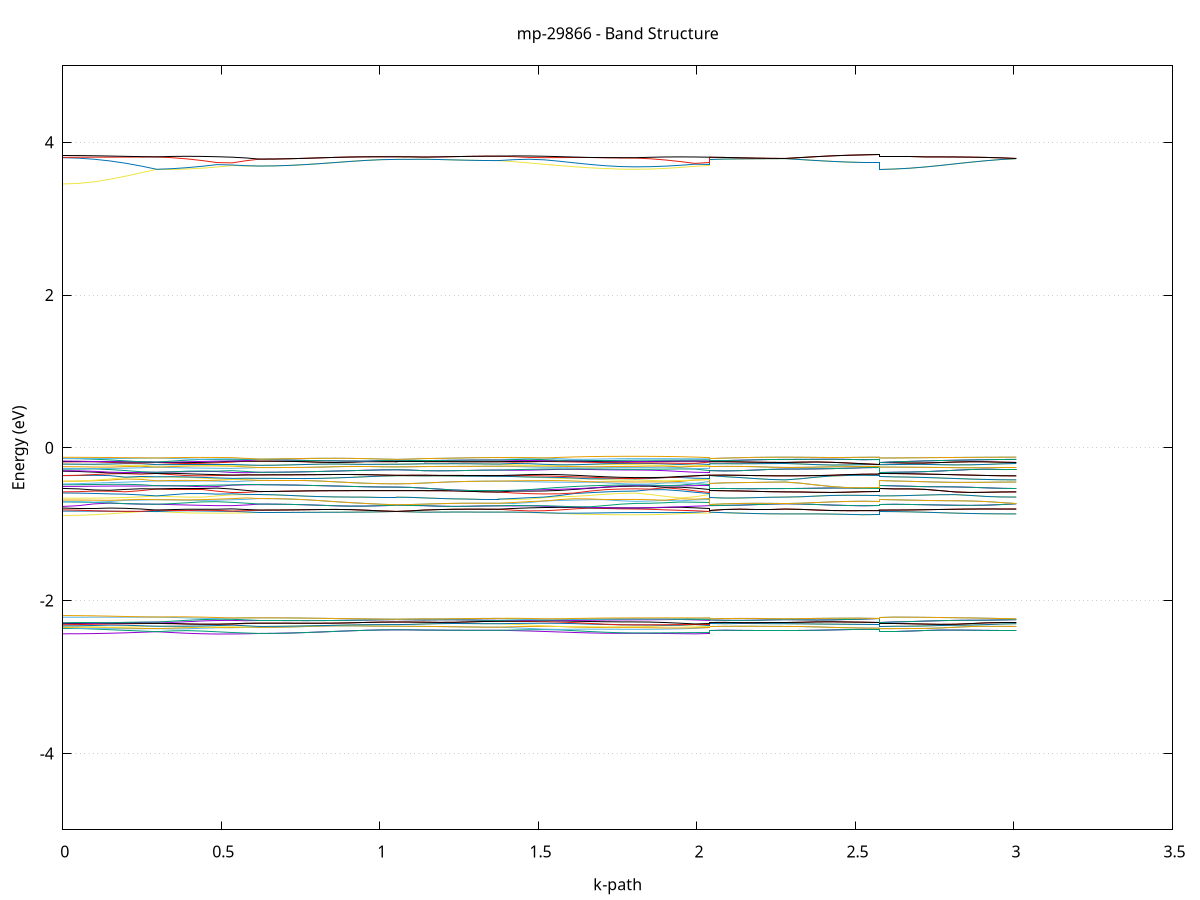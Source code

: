 set title 'mp-29866 - Band Structure'
set xlabel 'k-path'
set ylabel 'Energy (eV)'
set grid y
set yrange [-5:5]
set terminal png size 800,600
set output 'mp-29866_bands_gnuplot.png'
plot '-' using 1:2 with lines notitle, '-' using 1:2 with lines notitle, '-' using 1:2 with lines notitle, '-' using 1:2 with lines notitle, '-' using 1:2 with lines notitle, '-' using 1:2 with lines notitle, '-' using 1:2 with lines notitle, '-' using 1:2 with lines notitle, '-' using 1:2 with lines notitle, '-' using 1:2 with lines notitle, '-' using 1:2 with lines notitle, '-' using 1:2 with lines notitle, '-' using 1:2 with lines notitle, '-' using 1:2 with lines notitle, '-' using 1:2 with lines notitle, '-' using 1:2 with lines notitle, '-' using 1:2 with lines notitle, '-' using 1:2 with lines notitle, '-' using 1:2 with lines notitle, '-' using 1:2 with lines notitle, '-' using 1:2 with lines notitle, '-' using 1:2 with lines notitle, '-' using 1:2 with lines notitle, '-' using 1:2 with lines notitle, '-' using 1:2 with lines notitle, '-' using 1:2 with lines notitle, '-' using 1:2 with lines notitle, '-' using 1:2 with lines notitle, '-' using 1:2 with lines notitle, '-' using 1:2 with lines notitle, '-' using 1:2 with lines notitle, '-' using 1:2 with lines notitle, '-' using 1:2 with lines notitle, '-' using 1:2 with lines notitle, '-' using 1:2 with lines notitle, '-' using 1:2 with lines notitle, '-' using 1:2 with lines notitle, '-' using 1:2 with lines notitle, '-' using 1:2 with lines notitle, '-' using 1:2 with lines notitle, '-' using 1:2 with lines notitle, '-' using 1:2 with lines notitle, '-' using 1:2 with lines notitle, '-' using 1:2 with lines notitle, '-' using 1:2 with lines notitle, '-' using 1:2 with lines notitle, '-' using 1:2 with lines notitle, '-' using 1:2 with lines notitle, '-' using 1:2 with lines notitle, '-' using 1:2 with lines notitle, '-' using 1:2 with lines notitle, '-' using 1:2 with lines notitle, '-' using 1:2 with lines notitle, '-' using 1:2 with lines notitle, '-' using 1:2 with lines notitle, '-' using 1:2 with lines notitle, '-' using 1:2 with lines notitle, '-' using 1:2 with lines notitle, '-' using 1:2 with lines notitle, '-' using 1:2 with lines notitle, '-' using 1:2 with lines notitle, '-' using 1:2 with lines notitle, '-' using 1:2 with lines notitle, '-' using 1:2 with lines notitle, '-' using 1:2 with lines notitle, '-' using 1:2 with lines notitle, '-' using 1:2 with lines notitle, '-' using 1:2 with lines notitle, '-' using 1:2 with lines notitle, '-' using 1:2 with lines notitle, '-' using 1:2 with lines notitle, '-' using 1:2 with lines notitle, '-' using 1:2 with lines notitle, '-' using 1:2 with lines notitle, '-' using 1:2 with lines notitle, '-' using 1:2 with lines notitle, '-' using 1:2 with lines notitle, '-' using 1:2 with lines notitle, '-' using 1:2 with lines notitle, '-' using 1:2 with lines notitle, '-' using 1:2 with lines notitle, '-' using 1:2 with lines notitle, '-' using 1:2 with lines notitle, '-' using 1:2 with lines notitle, '-' using 1:2 with lines notitle, '-' using 1:2 with lines notitle, '-' using 1:2 with lines notitle, '-' using 1:2 with lines notitle, '-' using 1:2 with lines notitle, '-' using 1:2 with lines notitle, '-' using 1:2 with lines notitle, '-' using 1:2 with lines notitle, '-' using 1:2 with lines notitle, '-' using 1:2 with lines notitle, '-' using 1:2 with lines notitle, '-' using 1:2 with lines notitle, '-' using 1:2 with lines notitle, '-' using 1:2 with lines notitle, '-' using 1:2 with lines notitle, '-' using 1:2 with lines notitle, '-' using 1:2 with lines notitle, '-' using 1:2 with lines notitle, '-' using 1:2 with lines notitle, '-' using 1:2 with lines notitle, '-' using 1:2 with lines notitle, '-' using 1:2 with lines notitle, '-' using 1:2 with lines notitle, '-' using 1:2 with lines notitle, '-' using 1:2 with lines notitle, '-' using 1:2 with lines notitle, '-' using 1:2 with lines notitle, '-' using 1:2 with lines notitle, '-' using 1:2 with lines notitle, '-' using 1:2 with lines notitle, '-' using 1:2 with lines notitle, '-' using 1:2 with lines notitle, '-' using 1:2 with lines notitle, '-' using 1:2 with lines notitle, '-' using 1:2 with lines notitle, '-' using 1:2 with lines notitle, '-' using 1:2 with lines notitle, '-' using 1:2 with lines notitle, '-' using 1:2 with lines notitle, '-' using 1:2 with lines notitle, '-' using 1:2 with lines notitle, '-' using 1:2 with lines notitle, '-' using 1:2 with lines notitle, '-' using 1:2 with lines notitle, '-' using 1:2 with lines notitle, '-' using 1:2 with lines notitle, '-' using 1:2 with lines notitle, '-' using 1:2 with lines notitle, '-' using 1:2 with lines notitle, '-' using 1:2 with lines notitle, '-' using 1:2 with lines notitle, '-' using 1:2 with lines notitle, '-' using 1:2 with lines notitle, '-' using 1:2 with lines notitle, '-' using 1:2 with lines notitle, '-' using 1:2 with lines notitle, '-' using 1:2 with lines notitle, '-' using 1:2 with lines notitle, '-' using 1:2 with lines notitle, '-' using 1:2 with lines notitle
0.000000 -20.266874
0.049383 -20.266874
0.098765 -20.266874
0.148148 -20.266874
0.197530 -20.266774
0.246913 -20.266774
0.296296 -20.266774
0.296296 -20.266774
0.343937 -20.266774
0.391579 -20.266774
0.439221 -20.266774
0.486863 -20.266774
0.534505 -20.266774
0.534505 -20.266774
0.577653 -20.266774
0.620801 -20.266774
0.620801 -20.266774
0.668826 -20.266774
0.716852 -20.266774
0.764877 -20.266774
0.812902 -20.266774
0.860927 -20.266774
0.908953 -20.266774
0.956978 -20.266774
1.005003 -20.266774
1.053028 -20.266774
1.053028 -20.266774
1.096177 -20.266774
1.139325 -20.266774
1.139325 -20.266774
1.186223 -20.266774
1.233121 -20.266774
1.280019 -20.266774
1.326917 -20.266774
1.373815 -20.266774
1.373815 -20.266774
1.421840 -20.266774
1.469866 -20.266774
1.517891 -20.266774
1.565916 -20.266774
1.613941 -20.266774
1.661967 -20.266774
1.709992 -20.266774
1.758017 -20.266774
1.806042 -20.266774
1.806042 -20.266774
1.852940 -20.266874
1.899838 -20.266774
1.946736 -20.266774
1.993634 -20.266774
2.040532 -20.266774
2.040532 -20.266774
2.088174 -20.266774
2.135816 -20.266774
2.183458 -20.266774
2.231100 -20.266774
2.278741 -20.266774
2.278741 -20.266774
2.328124 -20.266774
2.377507 -20.266774
2.426889 -20.266774
2.476272 -20.266774
2.525654 -20.266774
2.575037 -20.266774
2.575037 -20.266774
2.623062 -20.266774
2.671088 -20.266774
2.719113 -20.266774
2.767138 -20.266774
2.815163 -20.266774
2.863189 -20.266774
2.911214 -20.266774
2.959239 -20.266774
3.007264 -20.266774
e
0.000000 -20.266774
0.049383 -20.266774
0.098765 -20.266774
0.148148 -20.266774
0.197530 -20.266774
0.246913 -20.266774
0.296296 -20.266774
0.296296 -20.266774
0.343937 -20.266774
0.391579 -20.266774
0.439221 -20.266774
0.486863 -20.266774
0.534505 -20.266774
0.534505 -20.266774
0.577653 -20.266774
0.620801 -20.266774
0.620801 -20.266774
0.668826 -20.266774
0.716852 -20.266774
0.764877 -20.266774
0.812902 -20.266774
0.860927 -20.266774
0.908953 -20.266774
0.956978 -20.266774
1.005003 -20.266774
1.053028 -20.266774
1.053028 -20.266774
1.096177 -20.266774
1.139325 -20.266774
1.139325 -20.266774
1.186223 -20.266774
1.233121 -20.266774
1.280019 -20.266774
1.326917 -20.266774
1.373815 -20.266774
1.373815 -20.266774
1.421840 -20.266774
1.469866 -20.266774
1.517891 -20.266774
1.565916 -20.266774
1.613941 -20.266774
1.661967 -20.266774
1.709992 -20.266774
1.758017 -20.266774
1.806042 -20.266774
1.806042 -20.266774
1.852940 -20.266774
1.899838 -20.266774
1.946736 -20.266774
1.993634 -20.266774
2.040532 -20.266774
2.040532 -20.266774
2.088174 -20.266774
2.135816 -20.266774
2.183458 -20.266774
2.231100 -20.266774
2.278741 -20.266774
2.278741 -20.266774
2.328124 -20.266774
2.377507 -20.266774
2.426889 -20.266774
2.476272 -20.266774
2.525654 -20.266774
2.575037 -20.266774
2.575037 -20.266774
2.623062 -20.266774
2.671088 -20.266774
2.719113 -20.266774
2.767138 -20.266774
2.815163 -20.266774
2.863189 -20.266774
2.911214 -20.266774
2.959239 -20.266774
3.007264 -20.266774
e
0.000000 -20.266574
0.049383 -20.266574
0.098765 -20.266574
0.148148 -20.266574
0.197530 -20.266574
0.246913 -20.266574
0.296296 -20.266574
0.296296 -20.266574
0.343937 -20.266574
0.391579 -20.266574
0.439221 -20.266574
0.486863 -20.266574
0.534505 -20.266574
0.534505 -20.266574
0.577653 -20.266574
0.620801 -20.266574
0.620801 -20.266574
0.668826 -20.266574
0.716852 -20.266574
0.764877 -20.266574
0.812902 -20.266574
0.860927 -20.266574
0.908953 -20.266574
0.956978 -20.266574
1.005003 -20.266574
1.053028 -20.266574
1.053028 -20.266574
1.096177 -20.266574
1.139325 -20.266574
1.139325 -20.266574
1.186223 -20.266574
1.233121 -20.266574
1.280019 -20.266574
1.326917 -20.266574
1.373815 -20.266574
1.373815 -20.266574
1.421840 -20.266574
1.469866 -20.266574
1.517891 -20.266574
1.565916 -20.266574
1.613941 -20.266574
1.661967 -20.266574
1.709992 -20.266574
1.758017 -20.266574
1.806042 -20.266574
1.806042 -20.266574
1.852940 -20.266574
1.899838 -20.266574
1.946736 -20.266574
1.993634 -20.266574
2.040532 -20.266574
2.040532 -20.266574
2.088174 -20.266574
2.135816 -20.266574
2.183458 -20.266574
2.231100 -20.266574
2.278741 -20.266574
2.278741 -20.266574
2.328124 -20.266574
2.377507 -20.266574
2.426889 -20.266574
2.476272 -20.266574
2.525654 -20.266574
2.575037 -20.266574
2.575037 -20.266574
2.623062 -20.266574
2.671088 -20.266574
2.719113 -20.266574
2.767138 -20.266574
2.815163 -20.266574
2.863189 -20.266574
2.911214 -20.266574
2.959239 -20.266574
3.007264 -20.266574
e
0.000000 -20.266574
0.049383 -20.266574
0.098765 -20.266574
0.148148 -20.266574
0.197530 -20.266574
0.246913 -20.266574
0.296296 -20.266574
0.296296 -20.266574
0.343937 -20.266574
0.391579 -20.266574
0.439221 -20.266574
0.486863 -20.266574
0.534505 -20.266574
0.534505 -20.266574
0.577653 -20.266574
0.620801 -20.266574
0.620801 -20.266574
0.668826 -20.266574
0.716852 -20.266574
0.764877 -20.266574
0.812902 -20.266574
0.860927 -20.266574
0.908953 -20.266574
0.956978 -20.266574
1.005003 -20.266574
1.053028 -20.266574
1.053028 -20.266574
1.096177 -20.266574
1.139325 -20.266574
1.139325 -20.266574
1.186223 -20.266574
1.233121 -20.266574
1.280019 -20.266574
1.326917 -20.266574
1.373815 -20.266574
1.373815 -20.266574
1.421840 -20.266574
1.469866 -20.266574
1.517891 -20.266574
1.565916 -20.266574
1.613941 -20.266574
1.661967 -20.266574
1.709992 -20.266574
1.758017 -20.266574
1.806042 -20.266574
1.806042 -20.266574
1.852940 -20.266574
1.899838 -20.266574
1.946736 -20.266574
1.993634 -20.266574
2.040532 -20.266574
2.040532 -20.266574
2.088174 -20.266574
2.135816 -20.266574
2.183458 -20.266574
2.231100 -20.266574
2.278741 -20.266574
2.278741 -20.266574
2.328124 -20.266574
2.377507 -20.266574
2.426889 -20.266574
2.476272 -20.266574
2.525654 -20.266574
2.575037 -20.266574
2.575037 -20.266574
2.623062 -20.266574
2.671088 -20.266574
2.719113 -20.266574
2.767138 -20.266574
2.815163 -20.266574
2.863189 -20.266574
2.911214 -20.266574
2.959239 -20.266574
3.007264 -20.266574
e
0.000000 -20.265274
0.049383 -20.265274
0.098765 -20.265274
0.148148 -20.265274
0.197530 -20.265274
0.246913 -20.265274
0.296296 -20.265274
0.296296 -20.265274
0.343937 -20.265274
0.391579 -20.265274
0.439221 -20.265274
0.486863 -20.265274
0.534505 -20.265274
0.534505 -20.265274
0.577653 -20.265274
0.620801 -20.265274
0.620801 -20.265274
0.668826 -20.265274
0.716852 -20.265274
0.764877 -20.265274
0.812902 -20.265274
0.860927 -20.265274
0.908953 -20.265174
0.956978 -20.265174
1.005003 -20.265174
1.053028 -20.265174
1.053028 -20.265174
1.096177 -20.265174
1.139325 -20.265174
1.139325 -20.265174
1.186223 -20.265174
1.233121 -20.265174
1.280019 -20.265174
1.326917 -20.265174
1.373815 -20.265274
1.373815 -20.265274
1.421840 -20.265274
1.469866 -20.265274
1.517891 -20.265274
1.565916 -20.265274
1.613941 -20.265274
1.661967 -20.265274
1.709992 -20.265274
1.758017 -20.265274
1.806042 -20.265274
1.806042 -20.265274
1.852940 -20.265274
1.899838 -20.265274
1.946736 -20.265274
1.993634 -20.265274
2.040532 -20.265274
2.040532 -20.265174
2.088174 -20.265174
2.135816 -20.265174
2.183458 -20.265174
2.231100 -20.265174
2.278741 -20.265174
2.278741 -20.265174
2.328124 -20.265174
2.377507 -20.265174
2.426889 -20.265174
2.476272 -20.265174
2.525654 -20.265174
2.575037 -20.265174
2.575037 -20.265274
2.623062 -20.265274
2.671088 -20.265274
2.719113 -20.265174
2.767138 -20.265174
2.815163 -20.265174
2.863189 -20.265174
2.911214 -20.265174
2.959239 -20.265174
3.007264 -20.265174
e
0.000000 -20.265274
0.049383 -20.265274
0.098765 -20.265274
0.148148 -20.265274
0.197530 -20.265274
0.246913 -20.265174
0.296296 -20.265274
0.296296 -20.265274
0.343937 -20.265174
0.391579 -20.265174
0.439221 -20.265274
0.486863 -20.265274
0.534505 -20.265274
0.534505 -20.265274
0.577653 -20.265274
0.620801 -20.265274
0.620801 -20.265274
0.668826 -20.265274
0.716852 -20.265274
0.764877 -20.265274
0.812902 -20.265274
0.860927 -20.265274
0.908953 -20.265174
0.956978 -20.265174
1.005003 -20.265174
1.053028 -20.265174
1.053028 -20.265174
1.096177 -20.265174
1.139325 -20.265174
1.139325 -20.265174
1.186223 -20.265174
1.233121 -20.265174
1.280019 -20.265174
1.326917 -20.265174
1.373815 -20.265274
1.373815 -20.265274
1.421840 -20.265174
1.469866 -20.265174
1.517891 -20.265174
1.565916 -20.265174
1.613941 -20.265174
1.661967 -20.265174
1.709992 -20.265174
1.758017 -20.265174
1.806042 -20.265174
1.806042 -20.265174
1.852940 -20.265174
1.899838 -20.265174
1.946736 -20.265274
1.993634 -20.265274
2.040532 -20.265274
2.040532 -20.265174
2.088174 -20.265174
2.135816 -20.265174
2.183458 -20.265174
2.231100 -20.265174
2.278741 -20.265174
2.278741 -20.265174
2.328124 -20.265174
2.377507 -20.265174
2.426889 -20.265174
2.476272 -20.265174
2.525654 -20.265174
2.575037 -20.265174
2.575037 -20.265274
2.623062 -20.265274
2.671088 -20.265274
2.719113 -20.265174
2.767138 -20.265174
2.815163 -20.265174
2.863189 -20.265174
2.911214 -20.265174
2.959239 -20.265174
3.007264 -20.265174
e
0.000000 -20.265074
0.049383 -20.265074
0.098765 -20.265074
0.148148 -20.265074
0.197530 -20.265074
0.246913 -20.265074
0.296296 -20.265074
0.296296 -20.265074
0.343937 -20.265074
0.391579 -20.265074
0.439221 -20.265074
0.486863 -20.265074
0.534505 -20.265074
0.534505 -20.265074
0.577653 -20.265074
0.620801 -20.265074
0.620801 -20.265074
0.668826 -20.265074
0.716852 -20.265074
0.764877 -20.265074
0.812902 -20.265074
0.860927 -20.265074
0.908953 -20.265074
0.956978 -20.265074
1.005003 -20.265074
1.053028 -20.265074
1.053028 -20.265074
1.096177 -20.265074
1.139325 -20.265074
1.139325 -20.265074
1.186223 -20.265074
1.233121 -20.265074
1.280019 -20.265074
1.326917 -20.265074
1.373815 -20.265074
1.373815 -20.265074
1.421840 -20.265074
1.469866 -20.265074
1.517891 -20.265074
1.565916 -20.265074
1.613941 -20.265074
1.661967 -20.265074
1.709992 -20.265074
1.758017 -20.265074
1.806042 -20.265074
1.806042 -20.265074
1.852940 -20.265074
1.899838 -20.265074
1.946736 -20.265074
1.993634 -20.265074
2.040532 -20.265074
2.040532 -20.265074
2.088174 -20.265074
2.135816 -20.265074
2.183458 -20.265074
2.231100 -20.265074
2.278741 -20.265074
2.278741 -20.265074
2.328124 -20.265074
2.377507 -20.265074
2.426889 -20.265074
2.476272 -20.265074
2.525654 -20.264974
2.575037 -20.264974
2.575037 -20.265074
2.623062 -20.265074
2.671088 -20.265074
2.719113 -20.265074
2.767138 -20.265074
2.815163 -20.265074
2.863189 -20.265074
2.911214 -20.265074
2.959239 -20.265074
3.007264 -20.265074
e
0.000000 -20.265074
0.049383 -20.265074
0.098765 -20.265074
0.148148 -20.265074
0.197530 -20.265074
0.246913 -20.265074
0.296296 -20.265074
0.296296 -20.265074
0.343937 -20.265074
0.391579 -20.265074
0.439221 -20.264974
0.486863 -20.264974
0.534505 -20.265074
0.534505 -20.265074
0.577653 -20.265074
0.620801 -20.265074
0.620801 -20.265074
0.668826 -20.265074
0.716852 -20.265074
0.764877 -20.265074
0.812902 -20.265074
0.860927 -20.265074
0.908953 -20.265074
0.956978 -20.265074
1.005003 -20.265074
1.053028 -20.265074
1.053028 -20.265074
1.096177 -20.265074
1.139325 -20.265074
1.139325 -20.265074
1.186223 -20.265074
1.233121 -20.265074
1.280019 -20.265074
1.326917 -20.265074
1.373815 -20.265074
1.373815 -20.265074
1.421840 -20.265074
1.469866 -20.265074
1.517891 -20.265074
1.565916 -20.265074
1.613941 -20.264974
1.661967 -20.264974
1.709992 -20.264974
1.758017 -20.264974
1.806042 -20.264974
1.806042 -20.264974
1.852940 -20.264974
1.899838 -20.264974
1.946736 -20.264974
1.993634 -20.264974
2.040532 -20.265074
2.040532 -20.265074
2.088174 -20.265074
2.135816 -20.265074
2.183458 -20.265074
2.231100 -20.265074
2.278741 -20.265074
2.278741 -20.265074
2.328124 -20.265074
2.377507 -20.265074
2.426889 -20.265074
2.476272 -20.264974
2.525654 -20.264974
2.575037 -20.264974
2.575037 -20.265074
2.623062 -20.265074
2.671088 -20.265074
2.719113 -20.265074
2.767138 -20.265074
2.815163 -20.265074
2.863189 -20.265074
2.911214 -20.265074
2.959239 -20.265074
3.007264 -20.265074
e
0.000000 -20.264874
0.049383 -20.264874
0.098765 -20.264874
0.148148 -20.264874
0.197530 -20.264874
0.246913 -20.264874
0.296296 -20.264774
0.296296 -20.264774
0.343937 -20.264874
0.391579 -20.264874
0.439221 -20.264874
0.486863 -20.264774
0.534505 -20.264774
0.534505 -20.264774
0.577653 -20.264774
0.620801 -20.264774
0.620801 -20.264774
0.668826 -20.264774
0.716852 -20.264774
0.764877 -20.264774
0.812902 -20.264774
0.860927 -20.264774
0.908953 -20.264774
0.956978 -20.264774
1.005003 -20.264774
1.053028 -20.264774
1.053028 -20.264774
1.096177 -20.264774
1.139325 -20.264774
1.139325 -20.264774
1.186223 -20.264774
1.233121 -20.264774
1.280019 -20.264774
1.326917 -20.264774
1.373815 -20.264774
1.373815 -20.264774
1.421840 -20.264774
1.469866 -20.264774
1.517891 -20.264774
1.565916 -20.264874
1.613941 -20.264874
1.661967 -20.264874
1.709992 -20.264874
1.758017 -20.264874
1.806042 -20.264874
1.806042 -20.264874
1.852940 -20.264874
1.899838 -20.264874
1.946736 -20.264874
1.993634 -20.264874
2.040532 -20.264774
2.040532 -20.264774
2.088174 -20.264774
2.135816 -20.264774
2.183458 -20.264774
2.231100 -20.264774
2.278741 -20.264774
2.278741 -20.264774
2.328124 -20.264774
2.377507 -20.264774
2.426889 -20.264774
2.476272 -20.264774
2.525654 -20.264774
2.575037 -20.264774
2.575037 -20.264774
2.623062 -20.264774
2.671088 -20.264774
2.719113 -20.264774
2.767138 -20.264774
2.815163 -20.264774
2.863189 -20.264774
2.911214 -20.264774
2.959239 -20.264774
3.007264 -20.264774
e
0.000000 -20.264774
0.049383 -20.264774
0.098765 -20.264774
0.148148 -20.264774
0.197530 -20.264774
0.246913 -20.264774
0.296296 -20.264774
0.296296 -20.264774
0.343937 -20.264774
0.391579 -20.264774
0.439221 -20.264774
0.486863 -20.264774
0.534505 -20.264774
0.534505 -20.264774
0.577653 -20.264774
0.620801 -20.264774
0.620801 -20.264774
0.668826 -20.264774
0.716852 -20.264774
0.764877 -20.264774
0.812902 -20.264774
0.860927 -20.264774
0.908953 -20.264774
0.956978 -20.264774
1.005003 -20.264774
1.053028 -20.264774
1.053028 -20.264774
1.096177 -20.264774
1.139325 -20.264774
1.139325 -20.264774
1.186223 -20.264774
1.233121 -20.264774
1.280019 -20.264774
1.326917 -20.264774
1.373815 -20.264774
1.373815 -20.264774
1.421840 -20.264774
1.469866 -20.264774
1.517891 -20.264774
1.565916 -20.264774
1.613941 -20.264874
1.661967 -20.264874
1.709992 -20.264874
1.758017 -20.264874
1.806042 -20.264874
1.806042 -20.264874
1.852940 -20.264874
1.899838 -20.264874
1.946736 -20.264774
1.993634 -20.264774
2.040532 -20.264774
2.040532 -20.264774
2.088174 -20.264774
2.135816 -20.264774
2.183458 -20.264774
2.231100 -20.264774
2.278741 -20.264774
2.278741 -20.264774
2.328124 -20.264774
2.377507 -20.264774
2.426889 -20.264774
2.476272 -20.264774
2.525654 -20.264774
2.575037 -20.264774
2.575037 -20.264774
2.623062 -20.264774
2.671088 -20.264774
2.719113 -20.264774
2.767138 -20.264774
2.815163 -20.264774
2.863189 -20.264774
2.911214 -20.264774
2.959239 -20.264774
3.007264 -20.264774
e
0.000000 -20.264774
0.049383 -20.264774
0.098765 -20.264774
0.148148 -20.264774
0.197530 -20.264774
0.246913 -20.264774
0.296296 -20.264774
0.296296 -20.264774
0.343937 -20.264774
0.391579 -20.264774
0.439221 -20.264774
0.486863 -20.264774
0.534505 -20.264774
0.534505 -20.264774
0.577653 -20.264774
0.620801 -20.264774
0.620801 -20.264774
0.668826 -20.264774
0.716852 -20.264774
0.764877 -20.264774
0.812902 -20.264774
0.860927 -20.264774
0.908953 -20.264774
0.956978 -20.264774
1.005003 -20.264774
1.053028 -20.264774
1.053028 -20.264774
1.096177 -20.264774
1.139325 -20.264774
1.139325 -20.264774
1.186223 -20.264774
1.233121 -20.264774
1.280019 -20.264774
1.326917 -20.264774
1.373815 -20.264774
1.373815 -20.264774
1.421840 -20.264774
1.469866 -20.264774
1.517891 -20.264774
1.565916 -20.264774
1.613941 -20.264774
1.661967 -20.264774
1.709992 -20.264774
1.758017 -20.264774
1.806042 -20.264774
1.806042 -20.264774
1.852940 -20.264774
1.899838 -20.264774
1.946736 -20.264774
1.993634 -20.264774
2.040532 -20.264774
2.040532 -20.264774
2.088174 -20.264774
2.135816 -20.264774
2.183458 -20.264774
2.231100 -20.264774
2.278741 -20.264774
2.278741 -20.264774
2.328124 -20.264774
2.377507 -20.264774
2.426889 -20.264774
2.476272 -20.264774
2.525654 -20.264774
2.575037 -20.264774
2.575037 -20.264774
2.623062 -20.264774
2.671088 -20.264774
2.719113 -20.264774
2.767138 -20.264774
2.815163 -20.264774
2.863189 -20.264774
2.911214 -20.264774
2.959239 -20.264774
3.007264 -20.264774
e
0.000000 -20.264774
0.049383 -20.264774
0.098765 -20.264774
0.148148 -20.264774
0.197530 -20.264774
0.246913 -20.264774
0.296296 -20.264774
0.296296 -20.264774
0.343937 -20.264774
0.391579 -20.264774
0.439221 -20.264774
0.486863 -20.264774
0.534505 -20.264774
0.534505 -20.264774
0.577653 -20.264774
0.620801 -20.264774
0.620801 -20.264774
0.668826 -20.264774
0.716852 -20.264774
0.764877 -20.264774
0.812902 -20.264774
0.860927 -20.264774
0.908953 -20.264774
0.956978 -20.264774
1.005003 -20.264774
1.053028 -20.264774
1.053028 -20.264774
1.096177 -20.264774
1.139325 -20.264774
1.139325 -20.264774
1.186223 -20.264774
1.233121 -20.264774
1.280019 -20.264774
1.326917 -20.264774
1.373815 -20.264774
1.373815 -20.264774
1.421840 -20.264774
1.469866 -20.264774
1.517891 -20.264774
1.565916 -20.264774
1.613941 -20.264774
1.661967 -20.264774
1.709992 -20.264774
1.758017 -20.264774
1.806042 -20.264774
1.806042 -20.264774
1.852940 -20.264774
1.899838 -20.264774
1.946736 -20.264774
1.993634 -20.264774
2.040532 -20.264774
2.040532 -20.264774
2.088174 -20.264774
2.135816 -20.264774
2.183458 -20.264774
2.231100 -20.264774
2.278741 -20.264774
2.278741 -20.264774
2.328124 -20.264774
2.377507 -20.264774
2.426889 -20.264774
2.476272 -20.264774
2.525654 -20.264774
2.575037 -20.264774
2.575037 -20.264774
2.623062 -20.264774
2.671088 -20.264774
2.719113 -20.264774
2.767138 -20.264774
2.815163 -20.264774
2.863189 -20.264774
2.911214 -20.264774
2.959239 -20.264774
3.007264 -20.264774
e
0.000000 -20.111474
0.049383 -20.111474
0.098765 -20.111474
0.148148 -20.111474
0.197530 -20.111474
0.246913 -20.111474
0.296296 -20.111474
0.296296 -20.111474
0.343937 -20.111474
0.391579 -20.111474
0.439221 -20.111474
0.486863 -20.111474
0.534505 -20.111474
0.534505 -20.111474
0.577653 -20.111474
0.620801 -20.111474
0.620801 -20.111474
0.668826 -20.111474
0.716852 -20.111474
0.764877 -20.111474
0.812902 -20.111474
0.860927 -20.111474
0.908953 -20.111474
0.956978 -20.111474
1.005003 -20.111474
1.053028 -20.111474
1.053028 -20.111474
1.096177 -20.111474
1.139325 -20.111474
1.139325 -20.111474
1.186223 -20.111474
1.233121 -20.111474
1.280019 -20.111474
1.326917 -20.111474
1.373815 -20.111474
1.373815 -20.111474
1.421840 -20.111474
1.469866 -20.111474
1.517891 -20.111474
1.565916 -20.111474
1.613941 -20.111474
1.661967 -20.111474
1.709992 -20.111474
1.758017 -20.111474
1.806042 -20.111474
1.806042 -20.111474
1.852940 -20.111474
1.899838 -20.111474
1.946736 -20.111474
1.993634 -20.111474
2.040532 -20.111474
2.040532 -20.111474
2.088174 -20.111474
2.135816 -20.111474
2.183458 -20.111474
2.231100 -20.111474
2.278741 -20.111474
2.278741 -20.111474
2.328124 -20.111474
2.377507 -20.111474
2.426889 -20.111474
2.476272 -20.111474
2.525654 -20.111474
2.575037 -20.111474
2.575037 -20.111474
2.623062 -20.111474
2.671088 -20.111474
2.719113 -20.111474
2.767138 -20.111474
2.815163 -20.111474
2.863189 -20.111474
2.911214 -20.111474
2.959239 -20.111474
3.007264 -20.111474
e
0.000000 -20.111474
0.049383 -20.111474
0.098765 -20.111474
0.148148 -20.111474
0.197530 -20.111474
0.246913 -20.111474
0.296296 -20.111474
0.296296 -20.111474
0.343937 -20.111474
0.391579 -20.111474
0.439221 -20.111474
0.486863 -20.111474
0.534505 -20.111474
0.534505 -20.111474
0.577653 -20.111474
0.620801 -20.111474
0.620801 -20.111474
0.668826 -20.111474
0.716852 -20.111474
0.764877 -20.111474
0.812902 -20.111474
0.860927 -20.111474
0.908953 -20.111474
0.956978 -20.111474
1.005003 -20.111474
1.053028 -20.111474
1.053028 -20.111474
1.096177 -20.111474
1.139325 -20.111474
1.139325 -20.111474
1.186223 -20.111474
1.233121 -20.111474
1.280019 -20.111474
1.326917 -20.111474
1.373815 -20.111474
1.373815 -20.111474
1.421840 -20.111474
1.469866 -20.111474
1.517891 -20.111474
1.565916 -20.111474
1.613941 -20.111474
1.661967 -20.111474
1.709992 -20.111474
1.758017 -20.111474
1.806042 -20.111474
1.806042 -20.111474
1.852940 -20.111474
1.899838 -20.111474
1.946736 -20.111474
1.993634 -20.111474
2.040532 -20.111474
2.040532 -20.111474
2.088174 -20.111474
2.135816 -20.111474
2.183458 -20.111474
2.231100 -20.111474
2.278741 -20.111474
2.278741 -20.111474
2.328124 -20.111474
2.377507 -20.111474
2.426889 -20.111474
2.476272 -20.111474
2.525654 -20.111474
2.575037 -20.111474
2.575037 -20.111474
2.623062 -20.111474
2.671088 -20.111474
2.719113 -20.111474
2.767138 -20.111474
2.815163 -20.111474
2.863189 -20.111474
2.911214 -20.111474
2.959239 -20.111474
3.007264 -20.111474
e
0.000000 -20.111474
0.049383 -20.111474
0.098765 -20.111474
0.148148 -20.111474
0.197530 -20.111474
0.246913 -20.111474
0.296296 -20.111474
0.296296 -20.111474
0.343937 -20.111474
0.391579 -20.111474
0.439221 -20.111474
0.486863 -20.111474
0.534505 -20.111474
0.534505 -20.111474
0.577653 -20.111474
0.620801 -20.111474
0.620801 -20.111474
0.668826 -20.111474
0.716852 -20.111474
0.764877 -20.111474
0.812902 -20.111474
0.860927 -20.111474
0.908953 -20.111474
0.956978 -20.111474
1.005003 -20.111474
1.053028 -20.111474
1.053028 -20.111474
1.096177 -20.111474
1.139325 -20.111474
1.139325 -20.111474
1.186223 -20.111474
1.233121 -20.111474
1.280019 -20.111474
1.326917 -20.111474
1.373815 -20.111474
1.373815 -20.111474
1.421840 -20.111474
1.469866 -20.111474
1.517891 -20.111474
1.565916 -20.111474
1.613941 -20.111474
1.661967 -20.111474
1.709992 -20.111474
1.758017 -20.111474
1.806042 -20.111474
1.806042 -20.111474
1.852940 -20.111474
1.899838 -20.111474
1.946736 -20.111474
1.993634 -20.111474
2.040532 -20.111474
2.040532 -20.111474
2.088174 -20.111474
2.135816 -20.111474
2.183458 -20.111474
2.231100 -20.111474
2.278741 -20.111474
2.278741 -20.111474
2.328124 -20.111474
2.377507 -20.111474
2.426889 -20.111474
2.476272 -20.111474
2.525654 -20.111474
2.575037 -20.111474
2.575037 -20.111474
2.623062 -20.111474
2.671088 -20.111474
2.719113 -20.111474
2.767138 -20.111474
2.815163 -20.111474
2.863189 -20.111474
2.911214 -20.111474
2.959239 -20.111474
3.007264 -20.111474
e
0.000000 -20.111474
0.049383 -20.111474
0.098765 -20.111474
0.148148 -20.111474
0.197530 -20.111474
0.246913 -20.111474
0.296296 -20.111474
0.296296 -20.111474
0.343937 -20.111474
0.391579 -20.111474
0.439221 -20.111474
0.486863 -20.111474
0.534505 -20.111474
0.534505 -20.111474
0.577653 -20.111474
0.620801 -20.111474
0.620801 -20.111474
0.668826 -20.111474
0.716852 -20.111474
0.764877 -20.111474
0.812902 -20.111474
0.860927 -20.111474
0.908953 -20.111474
0.956978 -20.111474
1.005003 -20.111474
1.053028 -20.111474
1.053028 -20.111474
1.096177 -20.111474
1.139325 -20.111474
1.139325 -20.111474
1.186223 -20.111474
1.233121 -20.111474
1.280019 -20.111474
1.326917 -20.111474
1.373815 -20.111474
1.373815 -20.111474
1.421840 -20.111474
1.469866 -20.111474
1.517891 -20.111474
1.565916 -20.111474
1.613941 -20.111474
1.661967 -20.111474
1.709992 -20.111474
1.758017 -20.111474
1.806042 -20.111474
1.806042 -20.111474
1.852940 -20.111474
1.899838 -20.111474
1.946736 -20.111474
1.993634 -20.111474
2.040532 -20.111474
2.040532 -20.111474
2.088174 -20.111474
2.135816 -20.111474
2.183458 -20.111474
2.231100 -20.111474
2.278741 -20.111474
2.278741 -20.111474
2.328124 -20.111474
2.377507 -20.111474
2.426889 -20.111474
2.476272 -20.111474
2.525654 -20.111474
2.575037 -20.111474
2.575037 -20.111474
2.623062 -20.111474
2.671088 -20.111474
2.719113 -20.111474
2.767138 -20.111474
2.815163 -20.111474
2.863189 -20.111474
2.911214 -20.111474
2.959239 -20.111474
3.007264 -20.111474
e
0.000000 -20.110774
0.049383 -20.110774
0.098765 -20.110774
0.148148 -20.110774
0.197530 -20.110774
0.246913 -20.110774
0.296296 -20.110774
0.296296 -20.110774
0.343937 -20.110774
0.391579 -20.110774
0.439221 -20.110774
0.486863 -20.110774
0.534505 -20.110774
0.534505 -20.110774
0.577653 -20.110774
0.620801 -20.110774
0.620801 -20.110774
0.668826 -20.110774
0.716852 -20.110774
0.764877 -20.110774
0.812902 -20.110774
0.860927 -20.110774
0.908953 -20.110774
0.956978 -20.110774
1.005003 -20.110774
1.053028 -20.110774
1.053028 -20.110774
1.096177 -20.110774
1.139325 -20.110774
1.139325 -20.110774
1.186223 -20.110774
1.233121 -20.110774
1.280019 -20.110774
1.326917 -20.110774
1.373815 -20.110774
1.373815 -20.110774
1.421840 -20.110774
1.469866 -20.110774
1.517891 -20.110774
1.565916 -20.110774
1.613941 -20.110774
1.661967 -20.110774
1.709992 -20.110774
1.758017 -20.110774
1.806042 -20.110774
1.806042 -20.110774
1.852940 -20.110774
1.899838 -20.110774
1.946736 -20.110774
1.993634 -20.110774
2.040532 -20.110774
2.040532 -20.110774
2.088174 -20.110774
2.135816 -20.110774
2.183458 -20.110774
2.231100 -20.110774
2.278741 -20.110774
2.278741 -20.110774
2.328124 -20.110774
2.377507 -20.110774
2.426889 -20.110774
2.476272 -20.110774
2.525654 -20.110774
2.575037 -20.110774
2.575037 -20.110774
2.623062 -20.110774
2.671088 -20.110774
2.719113 -20.110774
2.767138 -20.110774
2.815163 -20.110774
2.863189 -20.110774
2.911214 -20.110774
2.959239 -20.110774
3.007264 -20.110774
e
0.000000 -20.110774
0.049383 -20.110774
0.098765 -20.110774
0.148148 -20.110774
0.197530 -20.110774
0.246913 -20.110774
0.296296 -20.110774
0.296296 -20.110774
0.343937 -20.110774
0.391579 -20.110774
0.439221 -20.110774
0.486863 -20.110774
0.534505 -20.110774
0.534505 -20.110774
0.577653 -20.110774
0.620801 -20.110774
0.620801 -20.110774
0.668826 -20.110774
0.716852 -20.110774
0.764877 -20.110774
0.812902 -20.110774
0.860927 -20.110774
0.908953 -20.110774
0.956978 -20.110774
1.005003 -20.110774
1.053028 -20.110774
1.053028 -20.110774
1.096177 -20.110774
1.139325 -20.110774
1.139325 -20.110774
1.186223 -20.110774
1.233121 -20.110774
1.280019 -20.110774
1.326917 -20.110774
1.373815 -20.110774
1.373815 -20.110774
1.421840 -20.110774
1.469866 -20.110774
1.517891 -20.110774
1.565916 -20.110774
1.613941 -20.110774
1.661967 -20.110774
1.709992 -20.110774
1.758017 -20.110774
1.806042 -20.110774
1.806042 -20.110774
1.852940 -20.110774
1.899838 -20.110774
1.946736 -20.110774
1.993634 -20.110774
2.040532 -20.110774
2.040532 -20.110774
2.088174 -20.110774
2.135816 -20.110774
2.183458 -20.110774
2.231100 -20.110774
2.278741 -20.110774
2.278741 -20.110774
2.328124 -20.110774
2.377507 -20.110774
2.426889 -20.110774
2.476272 -20.110774
2.525654 -20.110774
2.575037 -20.110774
2.575037 -20.110774
2.623062 -20.110774
2.671088 -20.110774
2.719113 -20.110774
2.767138 -20.110774
2.815163 -20.110774
2.863189 -20.110774
2.911214 -20.110774
2.959239 -20.110774
3.007264 -20.110774
e
0.000000 -20.110774
0.049383 -20.110774
0.098765 -20.110774
0.148148 -20.110774
0.197530 -20.110774
0.246913 -20.110774
0.296296 -20.110774
0.296296 -20.110774
0.343937 -20.110774
0.391579 -20.110774
0.439221 -20.110774
0.486863 -20.110774
0.534505 -20.110774
0.534505 -20.110774
0.577653 -20.110774
0.620801 -20.110774
0.620801 -20.110774
0.668826 -20.110774
0.716852 -20.110774
0.764877 -20.110774
0.812902 -20.110774
0.860927 -20.110774
0.908953 -20.110774
0.956978 -20.110774
1.005003 -20.110774
1.053028 -20.110774
1.053028 -20.110774
1.096177 -20.110774
1.139325 -20.110774
1.139325 -20.110774
1.186223 -20.110774
1.233121 -20.110774
1.280019 -20.110774
1.326917 -20.110774
1.373815 -20.110774
1.373815 -20.110774
1.421840 -20.110774
1.469866 -20.110774
1.517891 -20.110774
1.565916 -20.110774
1.613941 -20.110774
1.661967 -20.110774
1.709992 -20.110774
1.758017 -20.110774
1.806042 -20.110774
1.806042 -20.110774
1.852940 -20.110774
1.899838 -20.110774
1.946736 -20.110774
1.993634 -20.110774
2.040532 -20.110774
2.040532 -20.110774
2.088174 -20.110774
2.135816 -20.110774
2.183458 -20.110774
2.231100 -20.110774
2.278741 -20.110774
2.278741 -20.110774
2.328124 -20.110774
2.377507 -20.110774
2.426889 -20.110774
2.476272 -20.110774
2.525654 -20.110774
2.575037 -20.110774
2.575037 -20.110774
2.623062 -20.110774
2.671088 -20.110774
2.719113 -20.110774
2.767138 -20.110774
2.815163 -20.110774
2.863189 -20.110774
2.911214 -20.110774
2.959239 -20.110774
3.007264 -20.110774
e
0.000000 -20.110774
0.049383 -20.110774
0.098765 -20.110774
0.148148 -20.110774
0.197530 -20.110774
0.246913 -20.110774
0.296296 -20.110774
0.296296 -20.110774
0.343937 -20.110774
0.391579 -20.110774
0.439221 -20.110774
0.486863 -20.110774
0.534505 -20.110774
0.534505 -20.110774
0.577653 -20.110774
0.620801 -20.110774
0.620801 -20.110774
0.668826 -20.110774
0.716852 -20.110774
0.764877 -20.110774
0.812902 -20.110774
0.860927 -20.110774
0.908953 -20.110774
0.956978 -20.110774
1.005003 -20.110774
1.053028 -20.110774
1.053028 -20.110774
1.096177 -20.110774
1.139325 -20.110774
1.139325 -20.110774
1.186223 -20.110774
1.233121 -20.110774
1.280019 -20.110774
1.326917 -20.110774
1.373815 -20.110774
1.373815 -20.110774
1.421840 -20.110774
1.469866 -20.110774
1.517891 -20.110774
1.565916 -20.110774
1.613941 -20.110774
1.661967 -20.110774
1.709992 -20.110774
1.758017 -20.110774
1.806042 -20.110774
1.806042 -20.110774
1.852940 -20.110774
1.899838 -20.110774
1.946736 -20.110774
1.993634 -20.110774
2.040532 -20.110774
2.040532 -20.110774
2.088174 -20.110774
2.135816 -20.110774
2.183458 -20.110774
2.231100 -20.110774
2.278741 -20.110774
2.278741 -20.110774
2.328124 -20.110774
2.377507 -20.110774
2.426889 -20.110774
2.476272 -20.110774
2.525654 -20.110774
2.575037 -20.110774
2.575037 -20.110774
2.623062 -20.110774
2.671088 -20.110774
2.719113 -20.110774
2.767138 -20.110774
2.815163 -20.110774
2.863189 -20.110774
2.911214 -20.110774
2.959239 -20.110774
3.007264 -20.110774
e
0.000000 -13.514774
0.049383 -13.513874
0.098765 -13.511274
0.148148 -13.507074
0.197530 -13.501574
0.246913 -13.494874
0.296296 -13.487374
0.296296 -13.487374
0.343937 -13.487674
0.391579 -13.486774
0.439221 -13.484674
0.486863 -13.481474
0.534505 -13.477374
0.534505 -13.477374
0.577653 -13.477774
0.620801 -13.477374
0.620801 -13.477374
0.668826 -13.477074
0.716852 -13.475974
0.764877 -13.474374
0.812902 -13.472374
0.860927 -13.470174
0.908953 -13.468074
0.956978 -13.466274
1.005003 -13.465074
1.053028 -13.464674
1.053028 -13.464674
1.096177 -13.464674
1.139325 -13.464874
1.139325 -13.464874
1.186223 -13.464774
1.233121 -13.464874
1.280019 -13.465074
1.326917 -13.465274
1.373815 -13.465374
1.373815 -13.465374
1.421840 -13.467274
1.469866 -13.469974
1.517891 -13.473074
1.565916 -13.476374
1.613941 -13.479474
1.661967 -13.482274
1.709992 -13.484374
1.758017 -13.485774
1.806042 -13.486274
1.806042 -13.486274
1.852940 -13.485774
1.899838 -13.484274
1.946736 -13.481774
1.993634 -13.478574
2.040532 -13.477374
2.040532 -13.464874
2.088174 -13.465974
2.135816 -13.467374
2.183458 -13.468674
2.231100 -13.469474
2.278741 -13.469774
2.278741 -13.469774
2.328124 -13.470074
2.377507 -13.470674
2.426889 -13.471474
2.476272 -13.472274
2.525654 -13.472874
2.575037 -13.473074
2.575037 -13.487374
2.623062 -13.486974
2.671088 -13.485574
2.719113 -13.483474
2.767138 -13.480774
2.815163 -13.477774
2.863189 -13.474774
2.911214 -13.472174
2.959239 -13.470474
3.007264 -13.469774
e
0.000000 -13.451474
0.049383 -13.452174
0.098765 -13.457674
0.148148 -13.464374
0.197530 -13.471774
0.246913 -13.479574
0.296296 -13.487374
0.296296 -13.487374
0.343937 -13.485874
0.391579 -13.483174
0.439221 -13.479474
0.486863 -13.475174
0.534505 -13.474674
0.534505 -13.474674
0.577653 -13.476274
0.620801 -13.477374
0.620801 -13.477374
0.668826 -13.477074
0.716852 -13.475974
0.764877 -13.474374
0.812902 -13.472374
0.860927 -13.470174
0.908953 -13.468074
0.956978 -13.466274
1.005003 -13.465074
1.053028 -13.464674
1.053028 -13.464674
1.096177 -13.464674
1.139325 -13.464874
1.139325 -13.464874
1.186223 -13.464774
1.233121 -13.464874
1.280019 -13.465074
1.326917 -13.465274
1.373815 -13.465374
1.373815 -13.465374
1.421840 -13.464474
1.469866 -13.465074
1.517891 -13.467474
1.565916 -13.470974
1.613941 -13.474674
1.661967 -13.477974
1.709992 -13.480474
1.758017 -13.482074
1.806042 -13.482674
1.806042 -13.482674
1.852940 -13.481974
1.899838 -13.480174
1.946736 -13.477174
1.993634 -13.473274
2.040532 -13.474674
2.040532 -13.464874
2.088174 -13.465974
2.135816 -13.467374
2.183458 -13.468674
2.231100 -13.469474
2.278741 -13.469774
2.278741 -13.469774
2.328124 -13.470074
2.377507 -13.470674
2.426889 -13.471474
2.476272 -13.472274
2.525654 -13.472874
2.575037 -13.473074
2.575037 -13.487374
2.623062 -13.486974
2.671088 -13.485574
2.719113 -13.483474
2.767138 -13.480774
2.815163 -13.477774
2.863189 -13.474774
2.911214 -13.472174
2.959239 -13.470474
3.007264 -13.469774
e
0.000000 -13.448774
0.049383 -13.451274
0.098765 -13.450474
0.148148 -13.449174
0.197530 -13.447674
0.246913 -13.445874
0.296296 -13.444174
0.296296 -13.444174
0.343937 -13.448174
0.391579 -13.453374
0.439221 -13.459574
0.486863 -13.466174
0.534505 -13.468674
0.534505 -13.468674
0.577653 -13.461774
0.620801 -13.454974
0.620801 -13.454974
0.668826 -13.454774
0.716852 -13.454174
0.764877 -13.453274
0.812902 -13.452274
0.860927 -13.451074
0.908953 -13.450074
0.956978 -13.449274
1.005003 -13.448874
1.053028 -13.448674
1.053028 -13.448674
1.096177 -13.448574
1.139325 -13.448474
1.139325 -13.448474
1.186223 -13.448674
1.233121 -13.448574
1.280019 -13.448474
1.326917 -13.448274
1.373815 -13.448274
1.373815 -13.448274
1.421840 -13.451774
1.469866 -13.454774
1.517891 -13.456674
1.565916 -13.457774
1.613941 -13.458674
1.661967 -13.459474
1.709992 -13.460174
1.758017 -13.460674
1.806042 -13.460774
1.806042 -13.460774
1.852940 -13.461574
1.899838 -13.463874
1.946736 -13.467474
1.993634 -13.472074
2.040532 -13.468674
2.040532 -13.448474
2.088174 -13.447374
2.135816 -13.445974
2.183458 -13.444674
2.231100 -13.443874
2.278741 -13.443574
2.278741 -13.443574
2.328124 -13.443274
2.377507 -13.442674
2.426889 -13.441774
2.476272 -13.440974
2.525654 -13.440474
2.575037 -13.440274
2.575037 -13.444174
2.623062 -13.444074
2.671088 -13.443874
2.719113 -13.443674
2.767138 -13.443374
2.815163 -13.443174
2.863189 -13.443174
2.911214 -13.443274
2.959239 -13.443474
3.007264 -13.443574
e
0.000000 -13.446074
0.049383 -13.444074
0.098765 -13.442274
0.148148 -13.441574
0.197530 -13.441774
0.246913 -13.442774
0.296296 -13.444174
0.296296 -13.444174
0.343937 -13.441574
0.391579 -13.440274
0.439221 -13.440274
0.486863 -13.441574
0.534505 -13.443774
0.534505 -13.443774
0.577653 -13.448874
0.620801 -13.454974
0.620801 -13.454974
0.668826 -13.454774
0.716852 -13.454174
0.764877 -13.453274
0.812902 -13.452274
0.860927 -13.451074
0.908953 -13.450074
0.956978 -13.449274
1.005003 -13.448874
1.053028 -13.448674
1.053028 -13.448674
1.096177 -13.448574
1.139325 -13.448474
1.139325 -13.448474
1.186223 -13.448674
1.233121 -13.448574
1.280019 -13.448474
1.326917 -13.448274
1.373815 -13.448274
1.373815 -13.448274
1.421840 -13.444774
1.469866 -13.441674
1.517891 -13.439074
1.565916 -13.437074
1.613941 -13.435574
1.661967 -13.434574
1.709992 -13.433874
1.758017 -13.433574
1.806042 -13.433474
1.806042 -13.433474
1.852940 -13.433974
1.899838 -13.435274
1.946736 -13.437474
1.993634 -13.440374
2.040532 -13.443774
2.040532 -13.448474
2.088174 -13.447374
2.135816 -13.445974
2.183458 -13.444674
2.231100 -13.443874
2.278741 -13.443574
2.278741 -13.443574
2.328124 -13.443274
2.377507 -13.442674
2.426889 -13.441774
2.476272 -13.440974
2.525654 -13.440474
2.575037 -13.440274
2.575037 -13.444174
2.623062 -13.444074
2.671088 -13.443874
2.719113 -13.443674
2.767138 -13.443374
2.815163 -13.443174
2.863189 -13.443174
2.911214 -13.443274
2.959239 -13.443474
3.007264 -13.443574
e
0.000000 -12.742874
0.049383 -12.742574
0.098765 -12.741574
0.148148 -12.739974
0.197530 -12.737974
0.246913 -12.735674
0.296296 -12.733174
0.296296 -12.733174
0.343937 -12.733574
0.391579 -12.733274
0.439221 -12.732474
0.486863 -12.731974
0.534505 -12.732874
0.534505 -12.732874
0.577653 -12.730474
0.620801 -12.727874
0.620801 -12.727874
0.668826 -12.728174
0.716852 -12.728974
0.764877 -12.730374
0.812902 -12.732474
0.860927 -12.735174
0.908953 -12.737874
0.956978 -12.740174
1.005003 -12.741774
1.053028 -12.742274
1.053028 -12.742274
1.096177 -12.742674
1.139325 -12.743474
1.139325 -12.743474
1.186223 -12.743274
1.233121 -12.742474
1.280019 -12.741374
1.326917 -12.740274
1.373815 -12.739774
1.373815 -12.739774
1.421840 -12.739174
1.469866 -12.737674
1.517891 -12.738474
1.565916 -12.740674
1.613941 -12.742674
1.661967 -12.744274
1.709992 -12.745574
1.758017 -12.746274
1.806042 -12.746474
1.806042 -12.746474
1.852940 -12.745874
1.899838 -12.743974
1.946736 -12.740974
1.993634 -12.737074
2.040532 -12.732874
2.040532 -12.743474
2.088174 -12.743974
2.135816 -12.743974
2.183458 -12.743474
2.231100 -12.742974
2.278741 -12.742674
2.278741 -12.742674
2.328124 -12.742174
2.377507 -12.740774
2.426889 -12.738574
2.476272 -12.735874
2.525654 -12.733274
2.575037 -12.732074
2.575037 -12.733174
2.623062 -12.733074
2.671088 -12.732674
2.719113 -12.732274
2.767138 -12.733174
2.815163 -12.735574
2.863189 -12.738374
2.911214 -12.740674
2.959239 -12.742174
3.007264 -12.742674
e
0.000000 -12.735174
0.049383 -12.734974
0.098765 -12.734074
0.148148 -12.732474
0.197530 -12.730774
0.246913 -12.731074
0.296296 -12.733174
0.296296 -12.733174
0.343937 -12.732274
0.391579 -12.730774
0.439221 -12.728774
0.486863 -12.728774
0.534505 -12.727574
0.534505 -12.727574
0.577653 -12.726074
0.620801 -12.727874
0.620801 -12.727874
0.668826 -12.728174
0.716852 -12.728974
0.764877 -12.730374
0.812902 -12.732474
0.860927 -12.735174
0.908953 -12.737874
0.956978 -12.740174
1.005003 -12.741774
1.053028 -12.742274
1.053028 -12.742274
1.096177 -12.742674
1.139325 -12.743474
1.139325 -12.743474
1.186223 -12.743274
1.233121 -12.742474
1.280019 -12.741374
1.326917 -12.740274
1.373815 -12.739774
1.373815 -12.739774
1.421840 -12.738974
1.469866 -12.737074
1.517891 -12.734374
1.565916 -12.730874
1.613941 -12.727274
1.661967 -12.725374
1.709992 -12.725574
1.758017 -12.726174
1.806042 -12.726374
1.806042 -12.726374
1.852940 -12.726374
1.899838 -12.726374
1.946736 -12.726574
1.993634 -12.727074
2.040532 -12.727574
2.040532 -12.743474
2.088174 -12.743974
2.135816 -12.743974
2.183458 -12.743474
2.231100 -12.742974
2.278741 -12.742674
2.278741 -12.742674
2.328124 -12.742174
2.377507 -12.740774
2.426889 -12.738574
2.476272 -12.735874
2.525654 -12.733274
2.575037 -12.732074
2.575037 -12.733174
2.623062 -12.733074
2.671088 -12.732674
2.719113 -12.732274
2.767138 -12.733174
2.815163 -12.735574
2.863189 -12.738374
2.911214 -12.740674
2.959239 -12.742174
3.007264 -12.742674
e
0.000000 -12.729974
0.049383 -12.729374
0.098765 -12.728074
0.148148 -12.727074
0.197530 -12.727174
0.246913 -12.725874
0.296296 -12.722974
0.296296 -12.722974
0.343937 -12.724874
0.391579 -12.726574
0.439221 -12.728174
0.486863 -12.726474
0.534505 -12.724174
0.534505 -12.724174
0.577653 -12.725574
0.620801 -12.723874
0.620801 -12.723874
0.668826 -12.723974
0.716852 -12.724574
0.764877 -12.725674
0.812902 -12.727374
0.860927 -12.729374
0.908953 -12.731174
0.956978 -12.732774
1.005003 -12.733774
1.053028 -12.734174
1.053028 -12.734174
1.096177 -12.733274
1.139325 -12.731374
1.139325 -12.731374
1.186223 -12.730174
1.233121 -12.729274
1.280019 -12.729374
1.326917 -12.730074
1.373815 -12.730474
1.373815 -12.730474
1.421840 -12.733074
1.469866 -12.735574
1.517891 -12.734174
1.565916 -12.730674
1.613941 -12.726874
1.661967 -12.722774
1.709992 -12.719074
1.758017 -12.716474
1.806042 -12.715574
1.806042 -12.715574
1.852940 -12.715374
1.899838 -12.716474
1.946736 -12.718374
1.993634 -12.720974
2.040532 -12.724174
2.040532 -12.731374
2.088174 -12.729974
2.135816 -12.729174
2.183458 -12.729574
2.231100 -12.730274
2.278741 -12.730674
2.278741 -12.730674
2.328124 -12.730474
2.377507 -12.729974
2.426889 -12.729174
2.476272 -12.728074
2.525654 -12.727074
2.575037 -12.726474
2.575037 -12.722974
2.623062 -12.723474
2.671088 -12.725174
2.719113 -12.727274
2.767138 -12.728874
2.815163 -12.729174
2.863189 -12.729374
2.911214 -12.729974
2.959239 -12.730474
3.007264 -12.730674
e
0.000000 -12.716774
0.049383 -12.717174
0.098765 -12.717774
0.148148 -12.717374
0.197530 -12.716374
0.246913 -12.719674
0.296296 -12.722974
0.296296 -12.722974
0.343937 -12.720774
0.391579 -12.718174
0.439221 -12.715474
0.486863 -12.713574
0.534505 -12.716974
0.534505 -12.716974
0.577653 -12.720874
0.620801 -12.723874
0.620801 -12.723874
0.668826 -12.723974
0.716852 -12.724574
0.764877 -12.725674
0.812902 -12.727374
0.860927 -12.729374
0.908953 -12.731174
0.956978 -12.732774
1.005003 -12.733774
1.053028 -12.734174
1.053028 -12.734174
1.096177 -12.733274
1.139325 -12.731374
1.139325 -12.731374
1.186223 -12.730174
1.233121 -12.729274
1.280019 -12.729374
1.326917 -12.730074
1.373815 -12.730474
1.373815 -12.730474
1.421840 -12.727774
1.469866 -12.725074
1.517891 -12.722474
1.565916 -12.719974
1.613941 -12.719474
1.661967 -12.719774
1.709992 -12.718174
1.758017 -12.716274
1.806042 -12.715074
1.806042 -12.715074
1.852940 -12.715374
1.899838 -12.714874
1.946736 -12.715274
1.993634 -12.715974
2.040532 -12.716974
2.040532 -12.731374
2.088174 -12.729974
2.135816 -12.729174
2.183458 -12.729574
2.231100 -12.730274
2.278741 -12.730674
2.278741 -12.730674
2.328124 -12.730474
2.377507 -12.729974
2.426889 -12.729174
2.476272 -12.728074
2.525654 -12.727074
2.575037 -12.726474
2.575037 -12.722974
2.623062 -12.723474
2.671088 -12.725174
2.719113 -12.727274
2.767138 -12.728874
2.815163 -12.729174
2.863189 -12.729374
2.911214 -12.729974
2.959239 -12.730474
3.007264 -12.730674
e
0.000000 -12.714774
0.049383 -12.714174
0.098765 -12.713074
0.148148 -12.713574
0.197530 -12.715074
0.246913 -12.711574
0.296296 -12.708074
0.296296 -12.708074
0.343937 -12.709574
0.391579 -12.710474
0.439221 -12.710574
0.486863 -12.710174
0.534505 -12.709974
0.534505 -12.709974
0.577653 -12.708774
0.620801 -12.707974
0.620801 -12.707974
0.668826 -12.708674
0.716852 -12.710574
0.764877 -12.712474
0.812902 -12.713774
0.860927 -12.714474
0.908953 -12.714574
0.956978 -12.714574
1.005003 -12.714574
1.053028 -12.714574
1.053028 -12.714574
1.096177 -12.715774
1.139325 -12.717174
1.139325 -12.717174
1.186223 -12.717874
1.233121 -12.717974
1.280019 -12.717274
1.326917 -12.715974
1.373815 -12.715274
1.373815 -12.715274
1.421840 -12.715674
1.469866 -12.715474
1.517891 -12.715374
1.565916 -12.717474
1.613941 -12.717374
1.661967 -12.715174
1.709992 -12.713874
1.758017 -12.713974
1.806042 -12.714374
1.806042 -12.714374
1.852940 -12.714474
1.899838 -12.714774
1.946736 -12.713774
1.993634 -12.712174
2.040532 -12.709974
2.040532 -12.717174
2.088174 -12.717374
2.135816 -12.716574
2.183458 -12.714474
2.231100 -12.711574
2.278741 -12.708874
2.278741 -12.708874
2.328124 -12.710774
2.377507 -12.713274
2.426889 -12.715774
2.476272 -12.717974
2.525654 -12.719574
2.575037 -12.720174
2.575037 -12.708074
2.623062 -12.708474
2.671088 -12.709574
2.719113 -12.711174
2.767138 -12.712674
2.815163 -12.713674
2.863189 -12.713574
2.911214 -12.712474
2.959239 -12.710674
3.007264 -12.708874
e
0.000000 -12.709274
0.049383 -12.709774
0.098765 -12.711274
0.148148 -12.711374
0.197530 -12.709174
0.246913 -12.706674
0.296296 -12.708074
0.296296 -12.708074
0.343937 -12.706274
0.391579 -12.705074
0.439221 -12.706474
0.486863 -12.709774
0.534505 -12.708174
0.534505 -12.708174
0.577653 -12.707674
0.620801 -12.707974
0.620801 -12.707974
0.668826 -12.708674
0.716852 -12.710574
0.764877 -12.712474
0.812902 -12.713774
0.860927 -12.714474
0.908953 -12.714574
0.956978 -12.714574
1.005003 -12.714574
1.053028 -12.714574
1.053028 -12.714574
1.096177 -12.715774
1.139325 -12.717174
1.139325 -12.717174
1.186223 -12.717874
1.233121 -12.717974
1.280019 -12.717274
1.326917 -12.715974
1.373815 -12.715274
1.373815 -12.715274
1.421840 -12.714574
1.469866 -12.714274
1.517891 -12.714574
1.565916 -12.713074
1.613941 -12.711274
1.661967 -12.710174
1.709992 -12.709474
1.758017 -12.709574
1.806042 -12.709874
1.806042 -12.709874
1.852940 -12.709574
1.899838 -12.708874
1.946736 -12.708274
1.993634 -12.707674
2.040532 -12.708174
2.040532 -12.717174
2.088174 -12.717374
2.135816 -12.716574
2.183458 -12.714474
2.231100 -12.711574
2.278741 -12.708874
2.278741 -12.708874
2.328124 -12.710774
2.377507 -12.713274
2.426889 -12.715774
2.476272 -12.717974
2.525654 -12.719574
2.575037 -12.720174
2.575037 -12.708074
2.623062 -12.708474
2.671088 -12.709574
2.719113 -12.711174
2.767138 -12.712674
2.815163 -12.713674
2.863189 -12.713574
2.911214 -12.712474
2.959239 -12.710674
3.007264 -12.708874
e
0.000000 -12.705474
0.049383 -12.705074
0.098765 -12.703974
0.148148 -12.702274
0.197530 -12.702974
0.246913 -12.705174
0.296296 -12.703774
0.296296 -12.703774
0.343937 -12.704374
0.391579 -12.704674
0.439221 -12.705874
0.486863 -12.706674
0.534505 -12.706774
0.534505 -12.706774
0.577653 -12.705574
0.620801 -12.704374
0.620801 -12.704374
0.668826 -12.704874
0.716852 -12.705974
0.764877 -12.707274
0.812902 -12.708574
0.860927 -12.709774
0.908953 -12.710774
0.956978 -12.711474
1.005003 -12.711974
1.053028 -12.712074
1.053028 -12.712074
1.096177 -12.710574
1.139325 -12.708274
1.139325 -12.708274
1.186223 -12.706874
1.233121 -12.705774
1.280019 -12.704874
1.326917 -12.704374
1.373815 -12.704174
1.373815 -12.704174
1.421840 -12.706074
1.469866 -12.708574
1.517891 -12.709574
1.565916 -12.709874
1.613941 -12.710074
1.661967 -12.709774
1.709992 -12.709274
1.758017 -12.707674
1.806042 -12.706474
1.806042 -12.706474
1.852940 -12.706574
1.899838 -12.706574
1.946736 -12.705774
1.993634 -12.706574
2.040532 -12.706774
2.040532 -12.708274
2.088174 -12.706774
2.135816 -12.705574
2.183458 -12.704974
2.231100 -12.705874
2.278741 -12.707974
2.278741 -12.707974
2.328124 -12.707174
2.377507 -12.708274
2.426889 -12.711174
2.476272 -12.714674
2.525654 -12.717974
2.575037 -12.719674
2.575037 -12.703774
2.623062 -12.703874
2.671088 -12.703974
2.719113 -12.703974
2.767138 -12.703574
2.815163 -12.703074
2.863189 -12.702774
2.911214 -12.704074
2.959239 -12.706174
3.007264 -12.707974
e
0.000000 -12.701174
0.049383 -12.701074
0.098765 -12.700874
0.148148 -12.701574
0.197530 -12.700374
0.246913 -12.700674
0.296296 -12.703774
0.296296 -12.703774
0.343937 -12.703174
0.391579 -12.702574
0.439221 -12.703474
0.486863 -12.702874
0.534505 -12.702374
0.534505 -12.702374
0.577653 -12.703374
0.620801 -12.704374
0.620801 -12.704374
0.668826 -12.704874
0.716852 -12.705974
0.764877 -12.707274
0.812902 -12.708574
0.860927 -12.709774
0.908953 -12.710774
0.956978 -12.711474
1.005003 -12.711974
1.053028 -12.712074
1.053028 -12.712074
1.096177 -12.710574
1.139325 -12.708274
1.139325 -12.708274
1.186223 -12.706874
1.233121 -12.705774
1.280019 -12.704874
1.326917 -12.704374
1.373815 -12.704174
1.373815 -12.704174
1.421840 -12.704574
1.469866 -12.704874
1.517891 -12.705274
1.565916 -12.705474
1.613941 -12.705474
1.661967 -12.704774
1.709992 -12.702974
1.758017 -12.702174
1.806042 -12.702874
1.806042 -12.702874
1.852940 -12.703174
1.899838 -12.703974
1.946736 -12.705174
1.993634 -12.704174
2.040532 -12.702374
2.040532 -12.708274
2.088174 -12.706774
2.135816 -12.705574
2.183458 -12.704974
2.231100 -12.705874
2.278741 -12.707974
2.278741 -12.707974
2.328124 -12.707174
2.377507 -12.708274
2.426889 -12.711174
2.476272 -12.714674
2.525654 -12.717974
2.575037 -12.719674
2.575037 -12.703774
2.623062 -12.703874
2.671088 -12.703974
2.719113 -12.703974
2.767138 -12.703574
2.815163 -12.703074
2.863189 -12.702774
2.911214 -12.704074
2.959239 -12.706174
3.007264 -12.707974
e
0.000000 -12.700374
0.049383 -12.700474
0.098765 -12.700674
0.148148 -12.700074
0.197530 -12.699174
0.246913 -12.698574
0.296296 -12.697274
0.296296 -12.697274
0.343937 -12.699174
0.391579 -12.702074
0.439221 -12.700674
0.486863 -12.700774
0.534505 -12.702274
0.534505 -12.702274
0.577653 -12.701974
0.620801 -12.701674
0.620801 -12.701674
0.668826 -12.701674
0.716852 -12.701374
0.764877 -12.700774
0.812902 -12.699774
0.860927 -12.698474
0.908953 -12.696874
0.956978 -12.695174
1.005003 -12.693374
1.053028 -12.692274
1.053028 -12.692274
1.096177 -12.692774
1.139325 -12.694174
1.139325 -12.694174
1.186223 -12.695874
1.233121 -12.697974
1.280019 -12.700274
1.326917 -12.702274
1.373815 -12.703074
1.373815 -12.703074
1.421840 -12.703774
1.469866 -12.703274
1.517891 -12.702474
1.565916 -12.701574
1.613941 -12.700574
1.661967 -12.700374
1.709992 -12.701074
1.758017 -12.700674
1.806042 -12.699174
1.806042 -12.699174
1.852940 -12.698774
1.899838 -12.699174
1.946736 -12.699974
1.993634 -12.701074
2.040532 -12.702274
2.040532 -12.694174
2.088174 -12.695474
2.135816 -12.697274
2.183458 -12.699174
2.231100 -12.700374
2.278741 -12.700474
2.278741 -12.700474
2.328124 -12.700774
2.377507 -12.700174
2.426889 -12.698874
2.476272 -12.697674
2.525654 -12.696874
2.575037 -12.696574
2.575037 -12.697274
2.623062 -12.697574
2.671088 -12.697974
2.719113 -12.698574
2.767138 -12.699374
2.815163 -12.700474
2.863189 -12.701574
2.911214 -12.701274
2.959239 -12.700774
3.007264 -12.700474
e
0.000000 -12.691274
0.049383 -12.691674
0.098765 -12.692974
0.148148 -12.694974
0.197530 -12.697674
0.246913 -12.697874
0.296296 -12.697274
0.296296 -12.697274
0.343937 -12.697474
0.391579 -12.698274
0.439221 -12.699374
0.486863 -12.699774
0.534505 -12.700074
0.534505 -12.700074
0.577653 -12.701074
0.620801 -12.701674
0.620801 -12.701674
0.668826 -12.701674
0.716852 -12.701374
0.764877 -12.700774
0.812902 -12.699774
0.860927 -12.698474
0.908953 -12.696874
0.956978 -12.695174
1.005003 -12.693374
1.053028 -12.692274
1.053028 -12.692274
1.096177 -12.692774
1.139325 -12.694174
1.139325 -12.694174
1.186223 -12.695874
1.233121 -12.697974
1.280019 -12.700274
1.326917 -12.702274
1.373815 -12.703074
1.373815 -12.703074
1.421840 -12.700074
1.469866 -12.697274
1.517891 -12.696874
1.565916 -12.697874
1.613941 -12.698674
1.661967 -12.698874
1.709992 -12.698574
1.758017 -12.698374
1.806042 -12.698374
1.806042 -12.698374
1.852940 -12.698574
1.899838 -12.697774
1.946736 -12.697674
1.993634 -12.698874
2.040532 -12.700074
2.040532 -12.694174
2.088174 -12.695474
2.135816 -12.697274
2.183458 -12.699174
2.231100 -12.700374
2.278741 -12.700474
2.278741 -12.700474
2.328124 -12.700774
2.377507 -12.700174
2.426889 -12.698874
2.476272 -12.697674
2.525654 -12.696874
2.575037 -12.696574
2.575037 -12.697274
2.623062 -12.697574
2.671088 -12.697974
2.719113 -12.698574
2.767138 -12.699374
2.815163 -12.700474
2.863189 -12.701574
2.911214 -12.701274
2.959239 -12.700774
3.007264 -12.700474
e
0.000000 -12.691274
0.049383 -12.691474
0.098765 -12.692274
0.148148 -12.693374
0.197530 -12.694674
0.246913 -12.696074
0.296296 -12.695574
0.296296 -12.695574
0.343937 -12.696474
0.391579 -12.696974
0.439221 -12.697574
0.486863 -12.697274
0.534505 -12.695574
0.534505 -12.695574
0.577653 -12.695074
0.620801 -12.694374
0.620801 -12.694374
0.668826 -12.693474
0.716852 -12.691674
0.764877 -12.689974
0.812902 -12.688774
0.860927 -12.688174
0.908953 -12.688174
0.956978 -12.688874
1.005003 -12.689874
1.053028 -12.690874
1.053028 -12.690874
1.096177 -12.691074
1.139325 -12.691774
1.139325 -12.691774
1.186223 -12.692074
1.233121 -12.692474
1.280019 -12.692874
1.326917 -12.693074
1.373815 -12.693174
1.373815 -12.693174
1.421840 -12.694474
1.469866 -12.695774
1.517891 -12.694874
1.565916 -12.693074
1.613941 -12.691874
1.661967 -12.691974
1.709992 -12.693174
1.758017 -12.694874
1.806042 -12.696174
1.806042 -12.696174
1.852940 -12.696274
1.899838 -12.696774
1.946736 -12.696374
1.993634 -12.694874
2.040532 -12.695574
2.040532 -12.691774
2.088174 -12.692674
2.135816 -12.693574
2.183458 -12.694474
2.231100 -12.695174
2.278741 -12.695474
2.278741 -12.695474
2.328124 -12.694874
2.377507 -12.693774
2.426889 -12.692674
2.476272 -12.691974
2.525654 -12.691474
2.575037 -12.691374
2.575037 -12.695574
2.623062 -12.695174
2.671088 -12.694474
2.719113 -12.693874
2.767138 -12.693674
2.815163 -12.693774
2.863189 -12.694174
2.911214 -12.694774
2.959239 -12.695274
3.007264 -12.695474
e
0.000000 -12.685474
0.049383 -12.685774
0.098765 -12.686874
0.148148 -12.688574
0.197530 -12.690674
0.246913 -12.693174
0.296296 -12.695574
0.296296 -12.695574
0.343937 -12.693774
0.391579 -12.692574
0.439221 -12.692074
0.486863 -12.692374
0.534505 -12.693474
0.534505 -12.693474
0.577653 -12.693774
0.620801 -12.694374
0.620801 -12.694374
0.668826 -12.693474
0.716852 -12.691674
0.764877 -12.689974
0.812902 -12.688774
0.860927 -12.688174
0.908953 -12.688274
0.956978 -12.688874
1.005003 -12.689874
1.053028 -12.690874
1.053028 -12.690874
1.096177 -12.691074
1.139325 -12.691774
1.139325 -12.691774
1.186223 -12.692074
1.233121 -12.692474
1.280019 -12.692874
1.326917 -12.693074
1.373815 -12.693174
1.373815 -12.693174
1.421840 -12.692074
1.469866 -12.691174
1.517891 -12.690574
1.565916 -12.690474
1.613941 -12.690674
1.661967 -12.690874
1.709992 -12.690774
1.758017 -12.690874
1.806042 -12.690974
1.806042 -12.690974
1.852940 -12.691274
1.899838 -12.691974
1.946736 -12.692974
1.993634 -12.694174
2.040532 -12.693474
2.040532 -12.691774
2.088174 -12.692674
2.135816 -12.693574
2.183458 -12.694474
2.231100 -12.695174
2.278741 -12.695474
2.278741 -12.695474
2.328124 -12.694874
2.377507 -12.693774
2.426889 -12.692674
2.476272 -12.691974
2.525654 -12.691474
2.575037 -12.691374
2.575037 -12.695574
2.623062 -12.695174
2.671088 -12.694474
2.719113 -12.693874
2.767138 -12.693674
2.815163 -12.693774
2.863189 -12.694174
2.911214 -12.694774
2.959239 -12.695274
3.007264 -12.695474
e
0.000000 -5.463374
0.049383 -5.463374
0.098765 -5.463374
0.148148 -5.463174
0.197530 -5.462374
0.246913 -5.460974
0.296296 -5.459074
0.296296 -5.459074
0.343937 -5.459474
0.391579 -5.459274
0.439221 -5.458574
0.486863 -5.457374
0.534505 -5.455874
0.534505 -5.455874
0.577653 -5.451974
0.620801 -5.448974
0.620801 -5.448974
0.668826 -5.449274
0.716852 -5.449474
0.764877 -5.449474
0.812902 -5.449074
0.860927 -5.448574
0.908953 -5.447974
0.956978 -5.447474
1.005003 -5.447074
1.053028 -5.446974
1.053028 -5.446974
1.096177 -5.448174
1.139325 -5.450474
1.139325 -5.450474
1.186223 -5.452374
1.233121 -5.453974
1.280019 -5.455274
1.326917 -5.456074
1.373815 -5.456274
1.373815 -5.456274
1.421840 -5.457674
1.469866 -5.459074
1.517891 -5.460574
1.565916 -5.462074
1.613941 -5.463274
1.661967 -5.464374
1.709992 -5.465074
1.758017 -5.465574
1.806042 -5.465674
1.806042 -5.465674
1.852940 -5.465274
1.899838 -5.463974
1.946736 -5.461874
1.993634 -5.459074
2.040532 -5.455874
2.040532 -5.450474
2.088174 -5.451974
2.135816 -5.453174
2.183458 -5.453974
2.231100 -5.454474
2.278741 -5.454674
2.278741 -5.454674
2.328124 -5.454274
2.377507 -5.453074
2.426889 -5.451074
2.476272 -5.448774
2.525654 -5.446474
2.575037 -5.445374
2.575037 -5.459074
2.623062 -5.458974
2.671088 -5.458674
2.719113 -5.458074
2.767138 -5.457374
2.815163 -5.456674
2.863189 -5.455874
2.911214 -5.455274
2.959239 -5.454874
3.007264 -5.454674
e
0.000000 -5.448674
0.049383 -5.447974
0.098765 -5.448574
0.148148 -5.451174
0.197530 -5.453974
0.246913 -5.456674
0.296296 -5.459074
0.296296 -5.459074
0.343937 -5.458174
0.391579 -5.456874
0.439221 -5.455274
0.486863 -5.453374
0.534505 -5.451274
0.534505 -5.451274
0.577653 -5.450074
0.620801 -5.448974
0.620801 -5.448974
0.668826 -5.449274
0.716852 -5.449474
0.764877 -5.449474
0.812902 -5.449074
0.860927 -5.448574
0.908953 -5.447974
0.956978 -5.447474
1.005003 -5.447074
1.053028 -5.446974
1.053028 -5.446974
1.096177 -5.448174
1.139325 -5.450474
1.139325 -5.450474
1.186223 -5.452374
1.233121 -5.453974
1.280019 -5.455274
1.326917 -5.456074
1.373815 -5.456274
1.373815 -5.456274
1.421840 -5.455074
1.469866 -5.454074
1.517891 -5.453274
1.565916 -5.452674
1.613941 -5.452174
1.661967 -5.451674
1.709992 -5.451174
1.758017 -5.450574
1.806042 -5.450174
1.806042 -5.450174
1.852940 -5.450174
1.899838 -5.450374
1.946736 -5.450574
1.993634 -5.450874
2.040532 -5.451274
2.040532 -5.450474
2.088174 -5.451974
2.135816 -5.453174
2.183458 -5.453974
2.231100 -5.454474
2.278741 -5.454674
2.278741 -5.454674
2.328124 -5.454274
2.377507 -5.453074
2.426889 -5.451074
2.476272 -5.448774
2.525654 -5.446474
2.575037 -5.445374
2.575037 -5.459074
2.623062 -5.458974
2.671088 -5.458674
2.719113 -5.458074
2.767138 -5.457374
2.815163 -5.456674
2.863189 -5.455874
2.911214 -5.455274
2.959239 -5.454874
3.007264 -5.454674
e
0.000000 -5.446074
0.049383 -5.446774
0.098765 -5.446374
0.148148 -5.443974
0.197530 -5.441274
0.246913 -5.438574
0.296296 -5.436174
0.296296 -5.436174
0.343937 -5.437174
0.391579 -5.438674
0.439221 -5.440674
0.486863 -5.442974
0.534505 -5.445474
0.534505 -5.445474
0.577653 -5.446774
0.620801 -5.446974
0.620801 -5.446974
0.668826 -5.446274
0.716852 -5.444874
0.764877 -5.442974
0.812902 -5.441074
0.860927 -5.439074
0.908953 -5.437374
0.956978 -5.436074
1.005003 -5.435174
1.053028 -5.434974
1.053028 -5.434974
1.096177 -5.433774
1.139325 -5.431274
1.139325 -5.431274
1.186223 -5.429274
1.233121 -5.427574
1.280019 -5.426274
1.326917 -5.425474
1.373815 -5.425174
1.373815 -5.425174
1.421840 -5.427374
1.469866 -5.430074
1.517891 -5.433174
1.565916 -5.436474
1.613941 -5.439674
1.661967 -5.442574
1.709992 -5.445074
1.758017 -5.446974
1.806042 -5.447774
1.806042 -5.447774
1.852940 -5.447674
1.899838 -5.447374
1.946736 -5.446874
1.993634 -5.446274
2.040532 -5.445474
2.040532 -5.431274
2.088174 -5.429674
2.135816 -5.428374
2.183458 -5.427274
2.231100 -5.426674
2.278741 -5.426474
2.278741 -5.426474
2.328124 -5.426874
2.377507 -5.428074
2.426889 -5.430074
2.476272 -5.432374
2.525654 -5.434774
2.575037 -5.435874
2.575037 -5.436174
2.623062 -5.435874
2.671088 -5.434974
2.719113 -5.433574
2.767138 -5.431974
2.815163 -5.430274
2.863189 -5.428774
2.911214 -5.427474
2.959239 -5.426674
3.007264 -5.426474
e
0.000000 -5.432574
0.049383 -5.432474
0.098765 -5.432274
0.148148 -5.432374
0.197530 -5.433074
0.246913 -5.434274
0.296296 -5.436174
0.296296 -5.436174
0.343937 -5.435774
0.391579 -5.435974
0.439221 -5.436674
0.486863 -5.437774
0.534505 -5.439074
0.534505 -5.439074
0.577653 -5.443074
0.620801 -5.446974
0.620801 -5.446974
0.668826 -5.446274
0.716852 -5.444874
0.764877 -5.442974
0.812902 -5.441074
0.860927 -5.439074
0.908953 -5.437374
0.956978 -5.436074
1.005003 -5.435174
1.053028 -5.434974
1.053028 -5.434974
1.096177 -5.433774
1.139325 -5.431274
1.139325 -5.431274
1.186223 -5.429274
1.233121 -5.427574
1.280019 -5.426274
1.326917 -5.425474
1.373815 -5.425174
1.373815 -5.425174
1.421840 -5.423674
1.469866 -5.422974
1.517891 -5.422874
1.565916 -5.423474
1.613941 -5.424374
1.661967 -5.425474
1.709992 -5.426574
1.758017 -5.427274
1.806042 -5.427574
1.806042 -5.427574
1.852940 -5.428074
1.899838 -5.429674
1.946736 -5.432174
1.993634 -5.435374
2.040532 -5.439074
2.040532 -5.431274
2.088174 -5.429674
2.135816 -5.428374
2.183458 -5.427274
2.231100 -5.426674
2.278741 -5.426474
2.278741 -5.426474
2.328124 -5.426874
2.377507 -5.428074
2.426889 -5.430074
2.476272 -5.432374
2.525654 -5.434774
2.575037 -5.435874
2.575037 -5.436174
2.623062 -5.435874
2.671088 -5.434974
2.719113 -5.433574
2.767138 -5.431974
2.815163 -5.430274
2.863189 -5.428774
2.911214 -5.427474
2.959239 -5.426674
3.007264 -5.426474
e
0.000000 -2.434774
0.049383 -2.433974
0.098765 -2.431474
0.148148 -2.427274
0.197530 -2.421674
0.246913 -2.414774
0.296296 -2.406874
0.296296 -2.406874
0.343937 -2.417974
0.391579 -2.427474
0.439221 -2.434174
0.486863 -2.437374
0.534505 -2.436774
0.534505 -2.436774
0.577653 -2.434474
0.620801 -2.430074
0.620801 -2.430074
0.668826 -2.428674
0.716852 -2.424474
0.764877 -2.418274
0.812902 -2.410774
0.860927 -2.402774
0.908953 -2.395074
0.956978 -2.388574
1.005003 -2.383974
1.053028 -2.382274
1.053028 -2.382274
1.096177 -2.383174
1.139325 -2.385374
1.139325 -2.385374
1.186223 -2.386874
1.233121 -2.387974
1.280019 -2.388574
1.326917 -2.388674
1.373815 -2.388574
1.373815 -2.388574
1.421840 -2.392574
1.469866 -2.397674
1.517891 -2.403874
1.565916 -2.410674
1.613941 -2.417374
1.661967 -2.423074
1.709992 -2.426874
1.758017 -2.428274
1.806042 -2.427974
1.806042 -2.427974
1.852940 -2.428574
1.899838 -2.430374
1.946736 -2.432774
1.993634 -2.435074
2.040532 -2.436774
2.040532 -2.385374
2.088174 -2.387774
2.135816 -2.389874
2.183458 -2.391074
2.231100 -2.391574
2.278741 -2.391674
2.278741 -2.391674
2.328124 -2.390774
2.377507 -2.388074
2.426889 -2.383974
2.476272 -2.379474
2.525654 -2.375574
2.575037 -2.373974
2.575037 -2.406874
2.623062 -2.404774
2.671088 -2.398874
2.719113 -2.391274
2.767138 -2.386074
2.815163 -2.385674
2.863189 -2.387474
2.911214 -2.389674
2.959239 -2.391174
3.007264 -2.391674
e
0.000000 -2.366674
0.049383 -2.366674
0.098765 -2.371774
0.148148 -2.380774
0.197530 -2.389574
0.246913 -2.398374
0.296296 -2.406874
0.296296 -2.406874
0.343937 -2.396474
0.391579 -2.393074
0.439221 -2.398874
0.486863 -2.408174
0.534505 -2.417874
0.534505 -2.417874
0.577653 -2.424174
0.620801 -2.430074
0.620801 -2.430074
0.668826 -2.428674
0.716852 -2.424474
0.764877 -2.418274
0.812902 -2.410774
0.860927 -2.402774
0.908953 -2.395074
0.956978 -2.388574
1.005003 -2.383974
1.053028 -2.382274
1.053028 -2.382274
1.096177 -2.383174
1.139325 -2.385374
1.139325 -2.385374
1.186223 -2.386874
1.233121 -2.387974
1.280019 -2.388574
1.326917 -2.388674
1.373815 -2.388574
1.373815 -2.388574
1.421840 -2.385374
1.469866 -2.382474
1.517891 -2.379674
1.565916 -2.383374
1.613941 -2.394074
1.661967 -2.404574
1.709992 -2.413774
1.758017 -2.420874
1.806042 -2.424074
1.806042 -2.424074
1.852940 -2.423474
1.899838 -2.421974
1.946736 -2.420274
1.993634 -2.418874
2.040532 -2.417874
2.040532 -2.385374
2.088174 -2.387774
2.135816 -2.389874
2.183458 -2.391074
2.231100 -2.391574
2.278741 -2.391674
2.278741 -2.391674
2.328124 -2.390774
2.377507 -2.388074
2.426889 -2.383974
2.476272 -2.379474
2.525654 -2.375574
2.575037 -2.373974
2.575037 -2.406874
2.623062 -2.404774
2.671088 -2.398874
2.719113 -2.391274
2.767138 -2.386074
2.815163 -2.385674
2.863189 -2.387474
2.911214 -2.389674
2.959239 -2.391174
3.007264 -2.391674
e
0.000000 -2.354174
0.049383 -2.362674
0.098765 -2.366974
0.148148 -2.367774
0.197530 -2.368574
0.246913 -2.368474
0.296296 -2.366774
0.296296 -2.366774
0.343937 -2.371074
0.391579 -2.369274
0.439221 -2.361574
0.486863 -2.355374
0.534505 -2.355174
0.534505 -2.355174
0.577653 -2.352174
0.620801 -2.349274
0.620801 -2.349274
0.668826 -2.348174
0.716852 -2.344774
0.764877 -2.339574
0.812902 -2.333874
0.860927 -2.330474
0.908953 -2.330274
0.956978 -2.332174
1.005003 -2.334574
1.053028 -2.335574
1.053028 -2.335574
1.096177 -2.336274
1.139325 -2.337474
1.139325 -2.337474
1.186223 -2.339674
1.233121 -2.342274
1.280019 -2.345074
1.326917 -2.347274
1.373815 -2.348174
1.373815 -2.348174
1.421840 -2.355774
1.469866 -2.364174
1.517891 -2.373374
1.565916 -2.376974
1.613941 -2.374874
1.661967 -2.373774
1.709992 -2.374174
1.758017 -2.375174
1.806042 -2.375674
1.806042 -2.375674
1.852940 -2.375174
1.899838 -2.373374
1.946736 -2.369474
1.993634 -2.363074
2.040532 -2.355174
2.040532 -2.337474
2.088174 -2.336274
2.135816 -2.335374
2.183458 -2.335774
2.231100 -2.337074
2.278741 -2.337774
2.278741 -2.337774
2.328124 -2.339574
2.377507 -2.344374
2.426889 -2.350174
2.476272 -2.355474
2.525654 -2.359274
2.575037 -2.360674
2.575037 -2.366774
2.623062 -2.366474
2.671088 -2.365574
2.719113 -2.363774
2.767138 -2.358374
2.815163 -2.348474
2.863189 -2.339374
2.911214 -2.336674
2.959239 -2.337274
3.007264 -2.337774
e
0.000000 -2.353574
0.049383 -2.347674
0.098765 -2.347874
0.148148 -2.352374
0.197530 -2.358074
0.246913 -2.363274
0.296296 -2.366774
0.296296 -2.366774
0.343937 -2.360774
0.391579 -2.354274
0.439221 -2.348274
0.486863 -2.351674
0.534505 -2.353074
0.534505 -2.353074
0.577653 -2.346474
0.620801 -2.349274
0.620801 -2.349274
0.668826 -2.348174
0.716852 -2.344774
0.764877 -2.339574
0.812902 -2.333874
0.860927 -2.330474
0.908953 -2.330274
0.956978 -2.332174
1.005003 -2.334574
1.053028 -2.335574
1.053028 -2.335574
1.096177 -2.336274
1.139325 -2.337474
1.139325 -2.337474
1.186223 -2.339674
1.233121 -2.342274
1.280019 -2.345074
1.326917 -2.347274
1.373815 -2.348174
1.373815 -2.348174
1.421840 -2.341874
1.469866 -2.337974
1.517891 -2.336774
1.565916 -2.339574
1.613941 -2.346574
1.661967 -2.350774
1.709992 -2.352674
1.758017 -2.352974
1.806042 -2.352774
1.806042 -2.352774
1.852940 -2.355174
1.899838 -2.357874
1.946736 -2.358674
1.993634 -2.357174
2.040532 -2.353074
2.040532 -2.337474
2.088174 -2.336274
2.135816 -2.335374
2.183458 -2.335774
2.231100 -2.337074
2.278741 -2.337774
2.278741 -2.337774
2.328124 -2.339574
2.377507 -2.344374
2.426889 -2.350174
2.476272 -2.355474
2.525654 -2.359274
2.575037 -2.360674
2.575037 -2.366774
2.623062 -2.366474
2.671088 -2.365574
2.719113 -2.363774
2.767138 -2.358374
2.815163 -2.348474
2.863189 -2.339374
2.911214 -2.336674
2.959239 -2.337274
3.007264 -2.337774
e
0.000000 -2.344174
0.049383 -2.345574
0.098765 -2.347674
0.148148 -2.348274
0.197530 -2.346174
0.246913 -2.341674
0.296296 -2.335674
0.296296 -2.335674
0.343937 -2.338374
0.391579 -2.342574
0.439221 -2.347474
0.486863 -2.344674
0.534505 -2.342474
0.534505 -2.342474
0.577653 -2.346074
0.620801 -2.338174
0.620801 -2.338174
0.668826 -2.337274
0.716852 -2.334774
0.764877 -2.331374
0.812902 -2.327374
0.860927 -2.322774
0.908953 -2.318674
0.956978 -2.315974
1.005003 -2.314274
1.053028 -2.313674
1.053028 -2.313674
1.096177 -2.311374
1.139325 -2.306074
1.139325 -2.306074
1.186223 -2.301774
1.233121 -2.299674
1.280019 -2.300774
1.326917 -2.302174
1.373815 -2.302774
1.373815 -2.302774
1.421840 -2.309674
1.469866 -2.319474
1.517891 -2.330174
1.565916 -2.337874
1.613941 -2.340074
1.661967 -2.342174
1.709992 -2.343074
1.758017 -2.342874
1.806042 -2.342674
1.806042 -2.342674
1.852940 -2.338574
1.899838 -2.330774
1.946736 -2.329074
1.993634 -2.335574
2.040532 -2.342474
2.040532 -2.306074
2.088174 -2.302274
2.135816 -2.299674
2.183458 -2.300474
2.231100 -2.302074
2.278741 -2.302574
2.278741 -2.302574
2.328124 -2.304074
2.377507 -2.306374
2.426889 -2.308174
2.476272 -2.309774
2.525654 -2.311274
2.575037 -2.311874
2.575037 -2.335674
2.623062 -2.335774
2.671088 -2.334974
2.719113 -2.331874
2.767138 -2.326474
2.815163 -2.322274
2.863189 -2.320574
2.911214 -2.314374
2.959239 -2.306374
3.007264 -2.302574
e
0.000000 -2.330974
0.049383 -2.329874
0.098765 -2.325174
0.148148 -2.320974
0.197530 -2.322874
0.246913 -2.328974
0.296296 -2.335674
0.296296 -2.335674
0.343937 -2.334674
0.391579 -2.334174
0.439221 -2.332074
0.486863 -2.326474
0.534505 -2.321374
0.534505 -2.321374
0.577653 -2.329474
0.620801 -2.338174
0.620801 -2.338174
0.668826 -2.337274
0.716852 -2.334774
0.764877 -2.331374
0.812902 -2.327374
0.860927 -2.322774
0.908953 -2.318674
0.956978 -2.315974
1.005003 -2.314274
1.053028 -2.313674
1.053028 -2.313674
1.096177 -2.311374
1.139325 -2.306074
1.139325 -2.306074
1.186223 -2.301774
1.233121 -2.299674
1.280019 -2.300774
1.326917 -2.302174
1.373815 -2.302774
1.373815 -2.302774
1.421840 -2.299174
1.469866 -2.297174
1.517891 -2.295974
1.565916 -2.297074
1.613941 -2.301374
1.661967 -2.307274
1.709992 -2.312574
1.758017 -2.316274
1.806042 -2.318774
1.806042 -2.318774
1.852940 -2.319974
1.899838 -2.323674
1.946736 -2.321974
1.993634 -2.312974
2.040532 -2.321374
2.040532 -2.306074
2.088174 -2.302274
2.135816 -2.299674
2.183458 -2.300474
2.231100 -2.302074
2.278741 -2.302574
2.278741 -2.302574
2.328124 -2.304074
2.377507 -2.306374
2.426889 -2.308174
2.476272 -2.309774
2.525654 -2.311274
2.575037 -2.311874
2.575037 -2.335674
2.623062 -2.335774
2.671088 -2.334974
2.719113 -2.331874
2.767138 -2.326474
2.815163 -2.322274
2.863189 -2.320574
2.911214 -2.314374
2.959239 -2.306374
3.007264 -2.302574
e
0.000000 -2.315374
0.049383 -2.313474
0.098765 -2.309674
0.148148 -2.306374
0.197530 -2.303474
0.246913 -2.300774
0.296296 -2.298374
0.296296 -2.298374
0.343937 -2.303274
0.391579 -2.306774
0.439221 -2.309474
0.486863 -2.309774
0.534505 -2.306974
0.534505 -2.306974
0.577653 -2.300574
0.620801 -2.295474
0.620801 -2.295474
0.668826 -2.295574
0.716852 -2.295774
0.764877 -2.295974
0.812902 -2.296074
0.860927 -2.294674
0.908953 -2.290774
0.956978 -2.285474
1.005003 -2.281574
1.053028 -2.280274
1.053028 -2.280274
1.096177 -2.280874
1.139325 -2.282574
1.139325 -2.282574
1.186223 -2.284674
1.233121 -2.283974
1.280019 -2.279174
1.326917 -2.273574
1.373815 -2.270574
1.373815 -2.270574
1.421840 -2.272374
1.469866 -2.273674
1.517891 -2.275974
1.565916 -2.280674
1.613941 -2.288574
1.661967 -2.298674
1.709992 -2.308574
1.758017 -2.315974
1.806042 -2.317574
1.806042 -2.317574
1.852940 -2.317074
1.899838 -2.315674
1.946736 -2.313774
1.993634 -2.312774
2.040532 -2.306974
2.040532 -2.282574
2.088174 -2.285174
2.135816 -2.288174
2.183458 -2.288074
2.231100 -2.286974
2.278741 -2.286674
2.278741 -2.286674
2.328124 -2.283574
2.377507 -2.278774
2.426889 -2.277674
2.476272 -2.280074
2.525654 -2.282574
2.575037 -2.283474
2.575037 -2.298374
2.623062 -2.299774
2.671088 -2.303074
2.719113 -2.307174
2.767138 -2.310774
2.815163 -2.309474
2.863189 -2.300874
2.911214 -2.291574
2.959239 -2.286874
3.007264 -2.286674
e
0.000000 -2.300274
0.049383 -2.299074
0.098765 -2.296174
0.148148 -2.298374
0.197530 -2.296774
0.246913 -2.296674
0.296296 -2.298374
0.296296 -2.298374
0.343937 -2.298474
0.391579 -2.305574
0.439221 -2.308774
0.486863 -2.308474
0.534505 -2.304074
0.534505 -2.304074
0.577653 -2.296074
0.620801 -2.295474
0.620801 -2.295474
0.668826 -2.295574
0.716852 -2.295774
0.764877 -2.295974
0.812902 -2.296074
0.860927 -2.294674
0.908953 -2.290774
0.956978 -2.285474
1.005003 -2.281574
1.053028 -2.280274
1.053028 -2.280274
1.096177 -2.280874
1.139325 -2.282574
1.139325 -2.282574
1.186223 -2.284674
1.233121 -2.283974
1.280019 -2.279174
1.326917 -2.273574
1.373815 -2.270574
1.373815 -2.270574
1.421840 -2.267874
1.469866 -2.265374
1.517891 -2.263774
1.565916 -2.264474
1.613941 -2.269874
1.661967 -2.273674
1.709992 -2.276474
1.758017 -2.278374
1.806042 -2.279074
1.806042 -2.279074
1.852940 -2.281074
1.899838 -2.286874
1.946736 -2.295674
1.993634 -2.305474
2.040532 -2.304074
2.040532 -2.282574
2.088174 -2.285174
2.135816 -2.288174
2.183458 -2.288074
2.231100 -2.286974
2.278741 -2.286674
2.278741 -2.286674
2.328124 -2.283574
2.377507 -2.278774
2.426889 -2.277674
2.476272 -2.280074
2.525654 -2.282574
2.575037 -2.283474
2.575037 -2.298374
2.623062 -2.299774
2.671088 -2.303074
2.719113 -2.307174
2.767138 -2.310774
2.815163 -2.309474
2.863189 -2.300874
2.911214 -2.291574
2.959239 -2.286874
3.007264 -2.286674
e
0.000000 -2.292374
0.049383 -2.293074
0.098765 -2.295474
0.148148 -2.290974
0.197530 -2.289674
0.246913 -2.285274
0.296296 -2.281574
0.296296 -2.281574
0.343937 -2.284774
0.391579 -2.276074
0.439221 -2.266374
0.486863 -2.260274
0.534505 -2.259574
0.534505 -2.259574
0.577653 -2.263274
0.620801 -2.260074
0.620801 -2.260074
0.668826 -2.260474
0.716852 -2.261274
0.764877 -2.261874
0.812902 -2.261474
0.860927 -2.259774
0.908953 -2.257274
0.956978 -2.254274
1.005003 -2.250774
1.053028 -2.248374
1.053028 -2.248374
1.096177 -2.250574
1.139325 -2.253274
1.139325 -2.253274
1.186223 -2.250774
1.233121 -2.250874
1.280019 -2.253374
1.326917 -2.256674
1.373815 -2.258674
1.373815 -2.258674
1.421840 -2.260674
1.469866 -2.259874
1.517891 -2.256674
1.565916 -2.262474
1.613941 -2.260374
1.661967 -2.257574
1.709992 -2.254674
1.758017 -2.252674
1.806042 -2.251974
1.806042 -2.251974
1.852940 -2.251274
1.899838 -2.248974
1.946736 -2.246474
1.993634 -2.252674
2.040532 -2.259574
2.040532 -2.253274
2.088174 -2.257774
2.135816 -2.258974
2.183458 -2.256874
2.231100 -2.252474
2.278741 -2.249574
2.278741 -2.249574
2.328124 -2.251674
2.377507 -2.254174
2.426889 -2.252474
2.476272 -2.247074
2.525654 -2.241574
2.575037 -2.238974
2.575037 -2.281574
2.623062 -2.279474
2.671088 -2.274474
2.719113 -2.268374
2.767138 -2.262674
2.815163 -2.258674
2.863189 -2.256974
2.911214 -2.256174
2.959239 -2.252974
3.007264 -2.249574
e
0.000000 -2.290674
0.049383 -2.291174
0.098765 -2.291174
0.148148 -2.289974
0.197530 -2.284474
0.246913 -2.281274
0.296296 -2.281574
0.296296 -2.281574
0.343937 -2.269674
0.391579 -2.257974
0.439221 -2.248774
0.486863 -2.243774
0.534505 -2.245074
0.534505 -2.245074
0.577653 -2.252174
0.620801 -2.260074
0.620801 -2.260074
0.668826 -2.260474
0.716852 -2.261274
0.764877 -2.261874
0.812902 -2.261474
0.860927 -2.259774
0.908953 -2.257274
0.956978 -2.254274
1.005003 -2.250774
1.053028 -2.248374
1.053028 -2.248374
1.096177 -2.250574
1.139325 -2.253274
1.139325 -2.253274
1.186223 -2.250774
1.233121 -2.250874
1.280019 -2.253374
1.326917 -2.256674
1.373815 -2.258674
1.373815 -2.258674
1.421840 -2.254674
1.469866 -2.250974
1.517891 -2.256474
1.565916 -2.251874
1.613941 -2.247074
1.661967 -2.243974
1.709992 -2.242474
1.758017 -2.241074
1.806042 -2.240574
1.806042 -2.240574
1.852940 -2.239974
1.899838 -2.241374
1.946736 -2.245974
1.993634 -2.244374
2.040532 -2.245074
2.040532 -2.253274
2.088174 -2.257774
2.135816 -2.258974
2.183458 -2.256874
2.231100 -2.252474
2.278741 -2.249574
2.278741 -2.249574
2.328124 -2.251674
2.377507 -2.254174
2.426889 -2.252474
2.476272 -2.247074
2.525654 -2.241574
2.575037 -2.238974
2.575037 -2.281574
2.623062 -2.279474
2.671088 -2.274474
2.719113 -2.268374
2.767138 -2.262674
2.815163 -2.258674
2.863189 -2.256974
2.911214 -2.256174
2.959239 -2.252974
3.007264 -2.249574
e
0.000000 -2.217874
0.049383 -2.217574
0.098765 -2.217074
0.148148 -2.216674
0.197530 -2.216574
0.246913 -2.216474
0.296296 -2.215274
0.296296 -2.215274
0.343937 -2.220174
0.391579 -2.226374
0.439221 -2.231974
0.486863 -2.233474
0.534505 -2.228874
0.534505 -2.228874
0.577653 -2.226274
0.620801 -2.225274
0.620801 -2.225274
0.668826 -2.225674
0.716852 -2.227074
0.764877 -2.229174
0.812902 -2.231674
0.860927 -2.234374
0.908953 -2.236874
0.956978 -2.239074
1.005003 -2.241474
1.053028 -2.243274
1.053028 -2.243274
1.096177 -2.241274
1.139325 -2.238974
1.139325 -2.238974
1.186223 -2.239674
1.233121 -2.237874
1.280019 -2.235274
1.326917 -2.233274
1.373815 -2.232674
1.373815 -2.232674
1.421840 -2.237774
1.469866 -2.244374
1.517891 -2.242474
1.565916 -2.242374
1.613941 -2.244274
1.661967 -2.242674
1.709992 -2.239374
1.758017 -2.237174
1.806042 -2.236474
1.806042 -2.236474
1.852940 -2.237874
1.899838 -2.238474
1.946736 -2.236374
1.993634 -2.232574
2.040532 -2.228874
2.040532 -2.238974
2.088174 -2.235074
2.135816 -2.232974
2.183458 -2.233274
2.231100 -2.235874
2.278741 -2.237874
2.278741 -2.237874
2.328124 -2.236074
2.377507 -2.232874
2.426889 -2.230674
2.476272 -2.229774
2.525654 -2.230374
2.575037 -2.231174
2.575037 -2.215274
2.623062 -2.215674
2.671088 -2.216974
2.719113 -2.218974
2.767138 -2.221474
2.815163 -2.224174
2.863189 -2.226974
2.911214 -2.230174
2.959239 -2.234574
3.007264 -2.237874
e
0.000000 -2.195774
0.049383 -2.196674
0.098765 -2.199274
0.148148 -2.203274
0.197530 -2.207974
0.246913 -2.212274
0.296296 -2.215274
0.296296 -2.215274
0.343937 -2.212574
0.391579 -2.212874
0.439221 -2.215974
0.486863 -2.221474
0.534505 -2.227174
0.534505 -2.227174
0.577653 -2.225874
0.620801 -2.225274
0.620801 -2.225274
0.668826 -2.225674
0.716852 -2.227074
0.764877 -2.229174
0.812902 -2.231674
0.860927 -2.234374
0.908953 -2.236874
0.956978 -2.239074
1.005003 -2.241474
1.053028 -2.243274
1.053028 -2.243274
1.096177 -2.241274
1.139325 -2.238974
1.139325 -2.238974
1.186223 -2.239674
1.233121 -2.237874
1.280019 -2.235274
1.326917 -2.233274
1.373815 -2.232674
1.373815 -2.232674
1.421840 -2.231174
1.469866 -2.233374
1.517891 -2.237974
1.565916 -2.237874
1.613941 -2.233774
1.661967 -2.230674
1.709992 -2.228374
1.758017 -2.227074
1.806042 -2.226674
1.806042 -2.226674
1.852940 -2.226374
1.899838 -2.225974
1.946736 -2.226074
1.993634 -2.226974
2.040532 -2.227174
2.040532 -2.238974
2.088174 -2.235074
2.135816 -2.232974
2.183458 -2.233274
2.231100 -2.235874
2.278741 -2.237874
2.278741 -2.237874
2.328124 -2.236074
2.377507 -2.232874
2.426889 -2.230674
2.476272 -2.229774
2.525654 -2.230374
2.575037 -2.231174
2.575037 -2.215274
2.623062 -2.215674
2.671088 -2.216974
2.719113 -2.218974
2.767138 -2.221474
2.815163 -2.224174
2.863189 -2.226974
2.911214 -2.230174
2.959239 -2.234574
3.007264 -2.237874
e
0.000000 -0.885574
0.049383 -0.883074
0.098765 -0.875774
0.148148 -0.864174
0.197530 -0.849274
0.246913 -0.834974
0.296296 -0.834274
0.296296 -0.834274
0.343937 -0.843774
0.391579 -0.850974
0.439221 -0.854574
0.486863 -0.854974
0.534505 -0.854274
0.534505 -0.854274
0.577653 -0.852074
0.620801 -0.846674
0.620801 -0.846674
0.668826 -0.846274
0.716852 -0.845374
0.764877 -0.844274
0.812902 -0.843474
0.860927 -0.842974
0.908953 -0.842274
0.956978 -0.840874
1.005003 -0.837874
1.053028 -0.833274
1.053028 -0.833274
1.096177 -0.838474
1.139325 -0.842474
1.139325 -0.842474
1.186223 -0.841374
1.233121 -0.840774
1.280019 -0.840874
1.326917 -0.841274
1.373815 -0.841474
1.373815 -0.841474
1.421840 -0.842974
1.469866 -0.847174
1.517891 -0.851974
1.565916 -0.858574
1.613941 -0.865574
1.661967 -0.870674
1.709992 -0.874074
1.758017 -0.875974
1.806042 -0.876574
1.806042 -0.876574
1.852940 -0.874974
1.899838 -0.870174
1.946736 -0.862674
1.993634 -0.856074
2.040532 -0.854274
2.040532 -0.842474
2.088174 -0.848874
2.135816 -0.855174
2.183458 -0.860374
2.231100 -0.863774
2.278741 -0.864874
2.278741 -0.864874
2.328124 -0.864674
2.377507 -0.864874
2.426889 -0.866974
2.476272 -0.871374
2.525654 -0.875574
2.575037 -0.877274
2.575037 -0.834274
2.623062 -0.835174
2.671088 -0.838174
2.719113 -0.842974
2.767138 -0.848874
2.815163 -0.854774
2.863189 -0.859574
2.911214 -0.862774
2.959239 -0.864474
3.007264 -0.864874
e
0.000000 -0.827974
0.049383 -0.828074
0.098765 -0.828474
0.148148 -0.829874
0.197530 -0.833174
0.246913 -0.832874
0.296296 -0.834274
0.296296 -0.834274
0.343937 -0.825774
0.391579 -0.823374
0.439221 -0.826474
0.486863 -0.829274
0.534505 -0.831374
0.534505 -0.831374
0.577653 -0.838574
0.620801 -0.846674
0.620801 -0.846674
0.668826 -0.846274
0.716852 -0.845374
0.764877 -0.844274
0.812902 -0.843474
0.860927 -0.842974
0.908953 -0.842274
0.956978 -0.840874
1.005003 -0.837874
1.053028 -0.833274
1.053028 -0.833274
1.096177 -0.838474
1.139325 -0.842474
1.139325 -0.842474
1.186223 -0.841374
1.233121 -0.840774
1.280019 -0.840874
1.326917 -0.841274
1.373815 -0.841474
1.373815 -0.841474
1.421840 -0.841674
1.469866 -0.843374
1.517891 -0.850174
1.565916 -0.855174
1.613941 -0.855774
1.661967 -0.854074
1.709992 -0.851174
1.758017 -0.848574
1.806042 -0.847474
1.806042 -0.847474
1.852940 -0.847574
1.899838 -0.847674
1.946736 -0.847274
1.993634 -0.843174
2.040532 -0.831374
2.040532 -0.842474
2.088174 -0.848874
2.135816 -0.855174
2.183458 -0.860374
2.231100 -0.863774
2.278741 -0.864874
2.278741 -0.864874
2.328124 -0.864674
2.377507 -0.864874
2.426889 -0.866974
2.476272 -0.871374
2.525654 -0.875574
2.575037 -0.877274
2.575037 -0.834274
2.623062 -0.835174
2.671088 -0.838174
2.719113 -0.842974
2.767138 -0.848874
2.815163 -0.854774
2.863189 -0.859574
2.911214 -0.862774
2.959239 -0.864474
3.007264 -0.864874
e
0.000000 -0.811374
0.049383 -0.816274
0.098765 -0.823974
0.148148 -0.829474
0.197530 -0.831074
0.246913 -0.831674
0.296296 -0.815074
0.296296 -0.815074
0.343937 -0.819874
0.391579 -0.819974
0.439221 -0.816474
0.486863 -0.819274
0.534505 -0.828274
0.534505 -0.828274
0.577653 -0.822874
0.620801 -0.814974
0.620801 -0.814974
0.668826 -0.814474
0.716852 -0.812874
0.764877 -0.810474
0.812902 -0.807774
0.860927 -0.806374
0.908953 -0.809074
0.956978 -0.816574
1.005003 -0.825474
1.053028 -0.832474
1.053028 -0.832474
1.096177 -0.824974
1.139325 -0.814774
1.139325 -0.814774
1.186223 -0.808374
1.233121 -0.804174
1.280019 -0.803074
1.326917 -0.803474
1.373815 -0.803874
1.373815 -0.803874
1.421840 -0.816674
1.469866 -0.825674
1.517891 -0.823774
1.565916 -0.813674
1.613941 -0.799574
1.661967 -0.787574
1.709992 -0.793474
1.758017 -0.798774
1.806042 -0.800574
1.806042 -0.800574
1.852940 -0.804974
1.899838 -0.811874
1.946736 -0.818074
1.993634 -0.823274
2.040532 -0.828274
2.040532 -0.814774
2.088174 -0.807274
2.135816 -0.802874
2.183458 -0.801374
2.231100 -0.801374
2.278741 -0.801474
2.278741 -0.801474
2.328124 -0.805774
2.377507 -0.814274
2.426889 -0.820774
2.476272 -0.822874
2.525654 -0.822474
2.575037 -0.822074
2.575037 -0.815074
2.623062 -0.814574
2.671088 -0.812974
2.719113 -0.810374
2.767138 -0.807074
2.815163 -0.803674
2.863189 -0.801174
2.911214 -0.800374
2.959239 -0.800974
3.007264 -0.801474
e
0.000000 -0.788074
0.049383 -0.787974
0.098765 -0.787974
0.148148 -0.788574
0.197530 -0.791974
0.246913 -0.800774
0.296296 -0.815074
0.296296 -0.815074
0.343937 -0.808574
0.391579 -0.803574
0.439221 -0.803874
0.486863 -0.803574
0.534505 -0.799274
0.534505 -0.799274
0.577653 -0.807174
0.620801 -0.814974
0.620801 -0.814974
0.668826 -0.814474
0.716852 -0.812874
0.764877 -0.810474
0.812902 -0.807774
0.860927 -0.806374
0.908953 -0.809074
0.956978 -0.816574
1.005003 -0.825474
1.053028 -0.832474
1.053028 -0.832474
1.096177 -0.824974
1.139325 -0.814774
1.139325 -0.814774
1.186223 -0.808374
1.233121 -0.804174
1.280019 -0.803074
1.326917 -0.803474
1.373815 -0.803874
1.373815 -0.803874
1.421840 -0.793274
1.469866 -0.786274
1.517891 -0.781674
1.565916 -0.779574
1.613941 -0.780874
1.661967 -0.786174
1.709992 -0.785774
1.758017 -0.787174
1.806042 -0.788474
1.806042 -0.788474
1.852940 -0.786374
1.899838 -0.780574
1.946736 -0.777974
1.993634 -0.785574
2.040532 -0.799274
2.040532 -0.814774
2.088174 -0.807274
2.135816 -0.802874
2.183458 -0.801374
2.231100 -0.801374
2.278741 -0.801474
2.278741 -0.801474
2.328124 -0.805774
2.377507 -0.814274
2.426889 -0.820774
2.476272 -0.822874
2.525654 -0.822474
2.575037 -0.822074
2.575037 -0.815074
2.623062 -0.814574
2.671088 -0.812974
2.719113 -0.810374
2.767138 -0.807074
2.815163 -0.803674
2.863189 -0.801174
2.911214 -0.800374
2.959239 -0.800974
3.007264 -0.801474
e
0.000000 -0.767474
0.049383 -0.756974
0.098765 -0.733674
0.148148 -0.724074
0.197530 -0.731074
0.246913 -0.737274
0.296296 -0.738374
0.296296 -0.738374
0.343937 -0.743574
0.391579 -0.748374
0.439221 -0.753174
0.486863 -0.757074
0.534505 -0.757174
0.534505 -0.757174
0.577653 -0.748474
0.620801 -0.736274
0.620801 -0.736274
0.668826 -0.737374
0.716852 -0.740474
0.764877 -0.745374
0.812902 -0.751874
0.860927 -0.758974
0.908953 -0.763374
0.956978 -0.762474
1.005003 -0.757474
1.053028 -0.752574
1.053028 -0.752574
1.096177 -0.754574
1.139325 -0.757174
1.139325 -0.757174
1.186223 -0.763674
1.233121 -0.766774
1.280019 -0.764974
1.326917 -0.761074
1.373815 -0.758974
1.373815 -0.758974
1.421840 -0.760874
1.469866 -0.757974
1.517891 -0.764774
1.565916 -0.770774
1.613941 -0.774674
1.661967 -0.779374
1.709992 -0.783874
1.758017 -0.786374
1.806042 -0.786674
1.806042 -0.786674
1.852940 -0.782374
1.899838 -0.777474
1.946736 -0.772474
1.993634 -0.763874
2.040532 -0.757174
2.040532 -0.757174
2.088174 -0.754074
2.135816 -0.750074
2.183458 -0.743674
2.231100 -0.736674
2.278741 -0.731974
2.278741 -0.731974
2.328124 -0.735374
2.377507 -0.742074
2.426889 -0.749374
2.476272 -0.754974
2.525654 -0.758174
2.575037 -0.759074
2.575037 -0.738374
2.623062 -0.739174
2.671088 -0.741374
2.719113 -0.744674
2.767138 -0.748374
2.815163 -0.751774
2.863189 -0.753274
2.911214 -0.750774
2.959239 -0.742974
3.007264 -0.731974
e
0.000000 -0.708074
0.049383 -0.710074
0.098765 -0.714874
0.148148 -0.721374
0.197530 -0.730374
0.246913 -0.735674
0.296296 -0.738374
0.296296 -0.738374
0.343937 -0.730874
0.391579 -0.719474
0.439221 -0.707674
0.486863 -0.705074
0.534505 -0.713874
0.534505 -0.713874
0.577653 -0.724174
0.620801 -0.736274
0.620801 -0.736274
0.668826 -0.737374
0.716852 -0.740474
0.764877 -0.745374
0.812902 -0.751874
0.860927 -0.758974
0.908953 -0.763374
0.956978 -0.762474
1.005003 -0.757474
1.053028 -0.752574
1.053028 -0.752574
1.096177 -0.754574
1.139325 -0.757174
1.139325 -0.757174
1.186223 -0.763674
1.233121 -0.766774
1.280019 -0.764974
1.326917 -0.761074
1.373815 -0.758974
1.373815 -0.758974
1.421840 -0.754174
1.469866 -0.757874
1.517891 -0.758074
1.565916 -0.763574
1.613941 -0.772074
1.661967 -0.771974
1.709992 -0.756274
1.758017 -0.738274
1.806042 -0.727774
1.806042 -0.727774
1.852940 -0.725674
1.899838 -0.718774
1.946736 -0.709674
1.993634 -0.711674
2.040532 -0.713874
2.040532 -0.757174
2.088174 -0.754074
2.135816 -0.750074
2.183458 -0.743674
2.231100 -0.736674
2.278741 -0.731974
2.278741 -0.731974
2.328124 -0.735374
2.377507 -0.742074
2.426889 -0.749374
2.476272 -0.754974
2.525654 -0.758174
2.575037 -0.759074
2.575037 -0.738374
2.623062 -0.739174
2.671088 -0.741374
2.719113 -0.744674
2.767138 -0.748374
2.815163 -0.751774
2.863189 -0.753274
2.911214 -0.750774
2.959239 -0.742974
3.007264 -0.731974
e
0.000000 -0.702874
0.049383 -0.705174
0.098765 -0.711874
0.148148 -0.703074
0.197530 -0.687174
0.246913 -0.683974
0.296296 -0.678674
0.296296 -0.678674
0.343937 -0.681474
0.391579 -0.685574
0.439221 -0.687074
0.486863 -0.684674
0.534505 -0.679574
0.534505 -0.679574
0.577653 -0.674474
0.620801 -0.664074
0.620801 -0.664074
0.668826 -0.665574
0.716852 -0.670374
0.764877 -0.679374
0.812902 -0.691874
0.860927 -0.705274
0.908953 -0.717674
0.956978 -0.728874
1.005003 -0.738774
1.053028 -0.745274
1.053028 -0.745274
1.096177 -0.742274
1.139325 -0.737274
1.139325 -0.737274
1.186223 -0.731574
1.233121 -0.726974
1.280019 -0.724874
1.326917 -0.725174
1.373815 -0.725874
1.373815 -0.725874
1.421840 -0.728774
1.469866 -0.716274
1.517891 -0.696874
1.565916 -0.689174
1.613941 -0.683574
1.661967 -0.679474
1.709992 -0.679374
1.758017 -0.692474
1.806042 -0.701074
1.806042 -0.701074
1.852940 -0.697174
1.899838 -0.687674
1.946736 -0.693874
1.993634 -0.681774
2.040532 -0.679574
2.040532 -0.737274
2.088174 -0.733274
2.135816 -0.728274
2.183458 -0.726074
2.231100 -0.726974
2.278741 -0.729474
2.278741 -0.729474
2.328124 -0.724774
2.377507 -0.716074
2.426889 -0.707674
2.476272 -0.701774
2.525654 -0.698774
2.575037 -0.698074
2.575037 -0.678674
2.623062 -0.680374
2.671088 -0.684474
2.719113 -0.688574
2.767138 -0.691474
2.815163 -0.693074
2.863189 -0.695774
2.911214 -0.703074
2.959239 -0.716074
3.007264 -0.729474
e
0.000000 -0.682874
0.049383 -0.683674
0.098765 -0.685474
0.148148 -0.687274
0.197530 -0.681174
0.246913 -0.674874
0.296296 -0.678674
0.296296 -0.678674
0.343937 -0.680374
0.391579 -0.682474
0.439221 -0.678074
0.486863 -0.672174
0.534505 -0.665174
0.534505 -0.665174
0.577653 -0.655674
0.620801 -0.664074
0.620801 -0.664074
0.668826 -0.665574
0.716852 -0.670374
0.764877 -0.679374
0.812902 -0.691874
0.860927 -0.705274
0.908953 -0.717674
0.956978 -0.728874
1.005003 -0.738774
1.053028 -0.745274
1.053028 -0.745274
1.096177 -0.742274
1.139325 -0.737274
1.139325 -0.737274
1.186223 -0.731574
1.233121 -0.726974
1.280019 -0.724874
1.326917 -0.725174
1.373815 -0.725874
1.373815 -0.725874
1.421840 -0.715574
1.469866 -0.704274
1.517891 -0.695674
1.565916 -0.677874
1.613941 -0.666374
1.661967 -0.668974
1.709992 -0.677074
1.758017 -0.675974
1.806042 -0.675674
1.806042 -0.675674
1.852940 -0.679174
1.899838 -0.685474
1.946736 -0.666574
1.993634 -0.672374
2.040532 -0.665174
2.040532 -0.737274
2.088174 -0.733274
2.135816 -0.728274
2.183458 -0.726074
2.231100 -0.726974
2.278741 -0.729474
2.278741 -0.729474
2.328124 -0.724774
2.377507 -0.716074
2.426889 -0.707674
2.476272 -0.701774
2.525654 -0.698774
2.575037 -0.698074
2.575037 -0.678674
2.623062 -0.680374
2.671088 -0.684474
2.719113 -0.688574
2.767138 -0.691474
2.815163 -0.693074
2.863189 -0.695774
2.911214 -0.703074
2.959239 -0.716074
3.007264 -0.729474
e
0.000000 -0.658774
0.049383 -0.658874
0.098765 -0.658574
0.148148 -0.656074
0.197530 -0.650474
0.246913 -0.641474
0.296296 -0.629674
0.296296 -0.629674
0.343937 -0.639674
0.391579 -0.644874
0.439221 -0.645774
0.486863 -0.629674
0.534505 -0.615874
0.534505 -0.615874
0.577653 -0.612974
0.620801 -0.611474
0.620801 -0.611474
0.668826 -0.615174
0.716852 -0.623574
0.764877 -0.632274
0.812902 -0.638774
0.860927 -0.642674
0.908953 -0.644774
0.956978 -0.645574
1.005003 -0.645874
1.053028 -0.645874
1.053028 -0.645874
1.096177 -0.648574
1.139325 -0.655474
1.139325 -0.655474
1.186223 -0.662374
1.233121 -0.667874
1.280019 -0.671074
1.326917 -0.671974
1.373815 -0.671974
1.373815 -0.671974
1.421840 -0.676074
1.469866 -0.671274
1.517891 -0.652874
1.565916 -0.640474
1.613941 -0.635574
1.661967 -0.622774
1.709992 -0.608074
1.758017 -0.596974
1.806042 -0.592874
1.806042 -0.592874
1.852940 -0.610474
1.899838 -0.634874
1.946736 -0.656274
1.993634 -0.641474
2.040532 -0.615874
2.040532 -0.655474
2.088174 -0.657674
2.135816 -0.656474
2.183458 -0.651974
2.231100 -0.646974
2.278741 -0.644674
2.278741 -0.644674
2.328124 -0.640774
2.377507 -0.631574
2.426889 -0.623174
2.476272 -0.620874
2.525654 -0.622474
2.575037 -0.623574
2.575037 -0.629674
2.623062 -0.627974
2.671088 -0.623774
2.719113 -0.618274
2.767138 -0.613474
2.815163 -0.612974
2.863189 -0.623374
2.911214 -0.636374
2.959239 -0.643074
3.007264 -0.644674
e
0.000000 -0.591274
0.049383 -0.592874
0.098765 -0.597374
0.148148 -0.602874
0.197530 -0.606874
0.246913 -0.616474
0.296296 -0.629674
0.296296 -0.629674
0.343937 -0.613574
0.391579 -0.599274
0.439221 -0.598174
0.486863 -0.606174
0.534505 -0.601674
0.534505 -0.601674
0.577653 -0.609774
0.620801 -0.611474
0.620801 -0.611474
0.668826 -0.615174
0.716852 -0.623574
0.764877 -0.632274
0.812902 -0.638774
0.860927 -0.642674
0.908953 -0.644774
0.956978 -0.645574
1.005003 -0.645874
1.053028 -0.645874
1.053028 -0.645874
1.096177 -0.648574
1.139325 -0.655474
1.139325 -0.655474
1.186223 -0.662374
1.233121 -0.667874
1.280019 -0.671074
1.326917 -0.671974
1.373815 -0.671974
1.373815 -0.671974
1.421840 -0.663274
1.469866 -0.653074
1.517891 -0.644674
1.565916 -0.624974
1.613941 -0.598274
1.661967 -0.587474
1.709992 -0.577174
1.758017 -0.569274
1.806042 -0.566274
1.806042 -0.566274
1.852940 -0.548174
1.899838 -0.548474
1.946736 -0.562074
1.993634 -0.581474
2.040532 -0.601674
2.040532 -0.655474
2.088174 -0.657674
2.135816 -0.656474
2.183458 -0.651974
2.231100 -0.646974
2.278741 -0.644674
2.278741 -0.644674
2.328124 -0.640774
2.377507 -0.631574
2.426889 -0.623174
2.476272 -0.620874
2.525654 -0.622474
2.575037 -0.623574
2.575037 -0.629674
2.623062 -0.627974
2.671088 -0.623774
2.719113 -0.618274
2.767138 -0.613474
2.815163 -0.612974
2.863189 -0.623374
2.911214 -0.636374
2.959239 -0.643074
3.007264 -0.644674
e
0.000000 -0.576674
0.049383 -0.573974
0.098765 -0.566374
0.148148 -0.567374
0.197530 -0.575674
0.246913 -0.560374
0.296296 -0.538474
0.296296 -0.538474
0.343937 -0.546374
0.391579 -0.548274
0.439221 -0.548274
0.486863 -0.567474
0.534505 -0.585174
0.534505 -0.585174
0.577653 -0.583374
0.620801 -0.572574
0.620801 -0.572574
0.668826 -0.570774
0.716852 -0.567174
0.764877 -0.564174
0.812902 -0.562174
0.860927 -0.561274
0.908953 -0.560774
0.956978 -0.560574
1.005003 -0.560474
1.053028 -0.560574
1.053028 -0.560574
1.096177 -0.560474
1.139325 -0.560774
1.139325 -0.560774
1.186223 -0.561174
1.233121 -0.563074
1.280019 -0.568774
1.326917 -0.575774
1.373815 -0.578574
1.373815 -0.578574
1.421840 -0.591074
1.469866 -0.599974
1.517891 -0.603674
1.565916 -0.602074
1.613941 -0.591974
1.661967 -0.566274
1.709992 -0.548074
1.758017 -0.539474
1.806042 -0.536974
1.806042 -0.536974
1.852940 -0.540374
1.899838 -0.522774
1.946736 -0.538574
1.993634 -0.562574
2.040532 -0.585174
2.040532 -0.560774
2.088174 -0.562074
2.135816 -0.564774
2.183458 -0.569474
2.231100 -0.574374
2.278741 -0.576574
2.278741 -0.576574
2.328124 -0.578374
2.377507 -0.582274
2.426889 -0.584074
2.476272 -0.580374
2.525654 -0.574574
2.575037 -0.572174
2.575037 -0.538474
2.623062 -0.537774
2.671088 -0.537374
2.719113 -0.543674
2.767138 -0.559974
2.815163 -0.577774
2.863189 -0.584174
2.911214 -0.581774
2.959239 -0.578174
3.007264 -0.576574
e
0.000000 -0.531374
0.049383 -0.537574
0.098765 -0.551674
0.148148 -0.555774
0.197530 -0.544374
0.246913 -0.535774
0.296296 -0.538474
0.296296 -0.538474
0.343937 -0.532974
0.391579 -0.535574
0.439221 -0.535574
0.486863 -0.526974
0.534505 -0.539774
0.534505 -0.539774
0.577653 -0.557074
0.620801 -0.572574
0.620801 -0.572574
0.668826 -0.570774
0.716852 -0.567174
0.764877 -0.564174
0.812902 -0.562174
0.860927 -0.561274
0.908953 -0.560774
0.956978 -0.560574
1.005003 -0.560474
1.053028 -0.560574
1.053028 -0.560574
1.096177 -0.560474
1.139325 -0.560774
1.139325 -0.560774
1.186223 -0.561174
1.233121 -0.563074
1.280019 -0.568774
1.326917 -0.575774
1.373815 -0.578574
1.373815 -0.578574
1.421840 -0.566074
1.469866 -0.566774
1.517891 -0.565074
1.565916 -0.557374
1.613941 -0.544474
1.661967 -0.529774
1.709992 -0.515974
1.758017 -0.505374
1.806042 -0.501274
1.806042 -0.501274
1.852940 -0.502074
1.899838 -0.516474
1.946736 -0.515074
1.993634 -0.527674
2.040532 -0.539774
2.040532 -0.560774
2.088174 -0.562074
2.135816 -0.564774
2.183458 -0.569474
2.231100 -0.574374
2.278741 -0.576574
2.278741 -0.576574
2.328124 -0.578374
2.377507 -0.582274
2.426889 -0.584074
2.476272 -0.580374
2.525654 -0.574574
2.575037 -0.572174
2.575037 -0.538474
2.623062 -0.537774
2.671088 -0.537374
2.719113 -0.543674
2.767138 -0.559974
2.815163 -0.577774
2.863189 -0.584174
2.911214 -0.581774
2.959239 -0.578174
3.007264 -0.576574
e
0.000000 -0.505274
0.049383 -0.504474
0.098765 -0.502474
0.148148 -0.500474
0.197530 -0.499774
0.246913 -0.500174
0.296296 -0.495974
0.296296 -0.495974
0.343937 -0.496974
0.391579 -0.501474
0.439221 -0.509174
0.486863 -0.506774
0.534505 -0.488174
0.534505 -0.488174
0.577653 -0.484774
0.620801 -0.482774
0.620801 -0.482774
0.668826 -0.483874
0.716852 -0.486874
0.764877 -0.490774
0.812902 -0.495274
0.860927 -0.500074
0.908953 -0.505174
0.956978 -0.509774
1.005003 -0.512974
1.053028 -0.514074
1.053028 -0.514074
1.096177 -0.517974
1.139325 -0.527774
1.139325 -0.527774
1.186223 -0.539974
1.233121 -0.551774
1.280019 -0.558274
1.326917 -0.559774
1.373815 -0.560074
1.373815 -0.560074
1.421840 -0.561674
1.469866 -0.552174
1.517891 -0.547774
1.565916 -0.542574
1.613941 -0.535774
1.661967 -0.526474
1.709992 -0.513074
1.758017 -0.498374
1.806042 -0.491374
1.806042 -0.491374
1.852940 -0.494274
1.899838 -0.496774
1.946736 -0.498174
1.993634 -0.494974
2.040532 -0.488174
2.040532 -0.527774
2.088174 -0.531874
2.135816 -0.534574
2.183458 -0.534774
2.231100 -0.533574
2.278741 -0.532874
2.278741 -0.532874
2.328124 -0.531574
2.377507 -0.528674
2.426889 -0.525774
2.476272 -0.525274
2.525654 -0.532574
2.575037 -0.535274
2.575037 -0.495974
2.623062 -0.497974
2.671088 -0.503274
2.719113 -0.508274
2.767138 -0.509774
2.815163 -0.511574
2.863189 -0.516474
2.911214 -0.523574
2.959239 -0.530074
3.007264 -0.532874
e
0.000000 -0.483074
0.049383 -0.482174
0.098765 -0.479874
0.148148 -0.477474
0.197530 -0.477274
0.246913 -0.483274
0.296296 -0.495974
0.296296 -0.495974
0.343937 -0.496674
0.391579 -0.495474
0.439221 -0.491474
0.486863 -0.487974
0.534505 -0.485474
0.534505 -0.485474
0.577653 -0.482774
0.620801 -0.482774
0.620801 -0.482774
0.668826 -0.483874
0.716852 -0.486874
0.764877 -0.490774
0.812902 -0.495274
0.860927 -0.500074
0.908953 -0.505174
0.956978 -0.509774
1.005003 -0.512974
1.053028 -0.514074
1.053028 -0.514074
1.096177 -0.517974
1.139325 -0.527774
1.139325 -0.527774
1.186223 -0.539974
1.233121 -0.551774
1.280019 -0.558274
1.326917 -0.559774
1.373815 -0.560074
1.373815 -0.560074
1.421840 -0.556174
1.469866 -0.547574
1.517891 -0.532174
1.565916 -0.517874
1.613941 -0.506074
1.661967 -0.497274
1.709992 -0.491474
1.758017 -0.487574
1.806042 -0.484274
1.806042 -0.484274
1.852940 -0.487774
1.899838 -0.495474
1.946736 -0.489174
1.993634 -0.470774
2.040532 -0.485474
2.040532 -0.527774
2.088174 -0.531874
2.135816 -0.534574
2.183458 -0.534774
2.231100 -0.533574
2.278741 -0.532874
2.278741 -0.532874
2.328124 -0.531574
2.377507 -0.528674
2.426889 -0.525774
2.476272 -0.525274
2.525654 -0.532574
2.575037 -0.535274
2.575037 -0.495974
2.623062 -0.497974
2.671088 -0.503274
2.719113 -0.508274
2.767138 -0.509774
2.815163 -0.511574
2.863189 -0.516474
2.911214 -0.523574
2.959239 -0.530074
3.007264 -0.532874
e
0.000000 -0.473074
0.049383 -0.469174
0.098765 -0.461674
0.148148 -0.454974
0.197530 -0.448874
0.246913 -0.442174
0.296296 -0.432374
0.296296 -0.432374
0.343937 -0.436074
0.391579 -0.436374
0.439221 -0.432374
0.486863 -0.435974
0.534505 -0.443874
0.534505 -0.443874
0.577653 -0.435174
0.620801 -0.426474
0.620801 -0.426474
0.668826 -0.426274
0.716852 -0.426274
0.764877 -0.428274
0.812902 -0.434874
0.860927 -0.444874
0.908953 -0.455274
0.956978 -0.463874
1.005003 -0.469374
1.053028 -0.471274
1.053028 -0.471274
1.096177 -0.468274
1.139325 -0.460874
1.139325 -0.460874
1.186223 -0.452274
1.233121 -0.444774
1.280019 -0.439474
1.326917 -0.436574
1.373815 -0.435574
1.373815 -0.435574
1.421840 -0.439574
1.469866 -0.443674
1.517891 -0.447374
1.565916 -0.449874
1.613941 -0.450574
1.661967 -0.449074
1.709992 -0.456674
1.758017 -0.468774
1.806042 -0.475774
1.806042 -0.475774
1.852940 -0.473274
1.899838 -0.460274
1.946736 -0.456974
1.993634 -0.465874
2.040532 -0.443874
2.040532 -0.460874
2.088174 -0.458074
2.135816 -0.455574
2.183458 -0.452974
2.231100 -0.449674
2.278741 -0.447674
2.278741 -0.447674
2.328124 -0.463374
2.377507 -0.486574
2.426889 -0.507274
2.476272 -0.521474
2.525654 -0.522774
2.575037 -0.522974
2.575037 -0.432374
2.623062 -0.434174
2.671088 -0.438674
2.719113 -0.444074
2.767138 -0.448974
2.815163 -0.452074
2.863189 -0.452574
2.911214 -0.450874
2.959239 -0.448674
3.007264 -0.447674
e
0.000000 -0.438874
0.049383 -0.435874
0.098765 -0.431374
0.148148 -0.421574
0.197530 -0.407974
0.246913 -0.412674
0.296296 -0.432374
0.296296 -0.432374
0.343937 -0.427774
0.391579 -0.426174
0.439221 -0.429474
0.486863 -0.424474
0.534505 -0.414974
0.534505 -0.414974
0.577653 -0.418174
0.620801 -0.426474
0.620801 -0.426474
0.668826 -0.426274
0.716852 -0.426274
0.764877 -0.428274
0.812902 -0.434874
0.860927 -0.444874
0.908953 -0.455274
0.956978 -0.463874
1.005003 -0.469374
1.053028 -0.471274
1.053028 -0.471274
1.096177 -0.468274
1.139325 -0.460874
1.139325 -0.460874
1.186223 -0.452274
1.233121 -0.444774
1.280019 -0.439474
1.326917 -0.436574
1.373815 -0.435574
1.373815 -0.435574
1.421840 -0.432374
1.469866 -0.429974
1.517891 -0.428674
1.565916 -0.429274
1.613941 -0.433974
1.661967 -0.443974
1.709992 -0.445674
1.758017 -0.444874
1.806042 -0.447474
1.806042 -0.447474
1.852940 -0.445874
1.899838 -0.446574
1.946736 -0.440374
1.993634 -0.421874
2.040532 -0.414974
2.040532 -0.460874
2.088174 -0.458074
2.135816 -0.455574
2.183458 -0.452974
2.231100 -0.449674
2.278741 -0.447674
2.278741 -0.447674
2.328124 -0.463374
2.377507 -0.486574
2.426889 -0.507274
2.476272 -0.521474
2.525654 -0.522774
2.575037 -0.522974
2.575037 -0.432374
2.623062 -0.434174
2.671088 -0.438674
2.719113 -0.444074
2.767138 -0.448974
2.815163 -0.452074
2.863189 -0.452574
2.911214 -0.450874
2.959239 -0.448674
3.007264 -0.447674
e
0.000000 -0.436774
0.049383 -0.435274
0.098765 -0.424574
0.148148 -0.408374
0.197530 -0.389374
0.246913 -0.393074
0.296296 -0.379274
0.296296 -0.379274
0.343937 -0.382974
0.391579 -0.387774
0.439221 -0.396574
0.486863 -0.406674
0.534505 -0.412774
0.534505 -0.412774
0.577653 -0.406674
0.620801 -0.399674
0.620801 -0.399674
0.668826 -0.400074
0.716852 -0.401274
0.764877 -0.402174
0.812902 -0.399874
0.860927 -0.394174
0.908953 -0.386674
0.956978 -0.378474
1.005003 -0.370374
1.053028 -0.364674
1.053028 -0.364674
1.096177 -0.365674
1.139325 -0.367874
1.139325 -0.367874
1.186223 -0.366274
1.233121 -0.368374
1.280019 -0.370674
1.326917 -0.372274
1.373815 -0.372774
1.373815 -0.372774
1.421840 -0.376674
1.469866 -0.382874
1.517891 -0.390874
1.565916 -0.398674
1.613941 -0.404174
1.661967 -0.405874
1.709992 -0.417574
1.758017 -0.423474
1.806042 -0.421774
1.806042 -0.421774
1.852940 -0.426974
1.899838 -0.431874
1.946736 -0.427774
1.993634 -0.420874
2.040532 -0.412774
2.040532 -0.367874
2.088174 -0.377474
2.135816 -0.389174
2.183458 -0.402274
2.231100 -0.414074
2.278741 -0.419474
2.278741 -0.419474
2.328124 -0.404374
2.377507 -0.383274
2.426889 -0.367674
2.476272 -0.361674
2.525654 -0.359374
2.575037 -0.358674
2.575037 -0.379274
2.623062 -0.380274
2.671088 -0.383174
2.719113 -0.388174
2.767138 -0.394674
2.815163 -0.401874
2.863189 -0.408674
2.911214 -0.414274
2.959239 -0.418074
3.007264 -0.419474
e
0.000000 -0.364474
0.049383 -0.362774
0.098765 -0.359874
0.148148 -0.363574
0.197530 -0.384074
0.246913 -0.374874
0.296296 -0.379274
0.296296 -0.379274
0.343937 -0.378074
0.391579 -0.380674
0.439221 -0.386674
0.486863 -0.393874
0.534505 -0.399974
0.534505 -0.399974
0.577653 -0.397874
0.620801 -0.399674
0.620801 -0.399674
0.668826 -0.400074
0.716852 -0.401274
0.764877 -0.402174
0.812902 -0.399874
0.860927 -0.394174
0.908953 -0.386674
0.956978 -0.378474
1.005003 -0.370374
1.053028 -0.364674
1.053028 -0.364674
1.096177 -0.365674
1.139325 -0.367874
1.139325 -0.367874
1.186223 -0.366274
1.233121 -0.368374
1.280019 -0.370674
1.326917 -0.372274
1.373815 -0.372774
1.373815 -0.372774
1.421840 -0.376074
1.469866 -0.380974
1.517891 -0.384174
1.565916 -0.387774
1.613941 -0.394874
1.661967 -0.405674
1.709992 -0.404774
1.758017 -0.403174
1.806042 -0.405674
1.806042 -0.405674
1.852940 -0.402274
1.899838 -0.393774
1.946736 -0.393774
1.993634 -0.397774
2.040532 -0.399974
2.040532 -0.367874
2.088174 -0.377474
2.135816 -0.389174
2.183458 -0.402274
2.231100 -0.414074
2.278741 -0.419474
2.278741 -0.419474
2.328124 -0.404374
2.377507 -0.383274
2.426889 -0.367674
2.476272 -0.361674
2.525654 -0.359374
2.575037 -0.358674
2.575037 -0.379274
2.623062 -0.380274
2.671088 -0.383174
2.719113 -0.388174
2.767138 -0.394674
2.815163 -0.401874
2.863189 -0.408674
2.911214 -0.414274
2.959239 -0.418074
3.007264 -0.419474
e
0.000000 -0.362674
0.049383 -0.359074
0.098765 -0.350174
0.148148 -0.339974
0.197530 -0.337774
0.246913 -0.345074
0.296296 -0.335974
0.296296 -0.335974
0.343937 -0.350774
0.391579 -0.363574
0.439221 -0.366574
0.486863 -0.362974
0.534505 -0.359674
0.534505 -0.359674
0.577653 -0.355974
0.620801 -0.354074
0.620801 -0.354074
0.668826 -0.353874
0.716852 -0.353374
0.764877 -0.352274
0.812902 -0.350974
0.860927 -0.349974
0.908953 -0.349974
0.956978 -0.351774
1.005003 -0.355774
1.053028 -0.360074
1.053028 -0.360074
1.096177 -0.359174
1.139325 -0.358674
1.139325 -0.358674
1.186223 -0.361174
1.233121 -0.361374
1.280019 -0.362074
1.326917 -0.362774
1.373815 -0.363074
1.373815 -0.363074
1.421840 -0.362774
1.469866 -0.363274
1.517891 -0.367274
1.565916 -0.373474
1.613941 -0.379574
1.661967 -0.385074
1.709992 -0.392074
1.758017 -0.400374
1.806042 -0.402174
1.806042 -0.402174
1.852940 -0.396274
1.899838 -0.390974
1.946736 -0.381974
1.993634 -0.368574
2.040532 -0.359674
2.040532 -0.358674
2.088174 -0.357074
2.135816 -0.359774
2.183458 -0.363574
2.231100 -0.366074
2.278741 -0.366974
2.278741 -0.366974
2.328124 -0.366074
2.377507 -0.363674
2.426889 -0.358874
2.476272 -0.350674
2.525654 -0.345574
2.575037 -0.344174
2.575037 -0.335974
2.623062 -0.336874
2.671088 -0.339674
2.719113 -0.343474
2.767138 -0.347774
2.815163 -0.352374
2.863189 -0.357274
2.911214 -0.361974
2.959239 -0.365574
3.007264 -0.366974
e
0.000000 -0.305574
0.049383 -0.309674
0.098765 -0.318074
0.148148 -0.327574
0.197530 -0.331674
0.246913 -0.327874
0.296296 -0.335974
0.296296 -0.335974
0.343937 -0.333374
0.391579 -0.339574
0.439221 -0.345774
0.486863 -0.351374
0.534505 -0.356174
0.534505 -0.356174
0.577653 -0.353974
0.620801 -0.354074
0.620801 -0.354074
0.668826 -0.353874
0.716852 -0.353374
0.764877 -0.352274
0.812902 -0.350974
0.860927 -0.349974
0.908953 -0.349974
0.956978 -0.351774
1.005003 -0.355774
1.053028 -0.360074
1.053028 -0.360074
1.096177 -0.359174
1.139325 -0.358674
1.139325 -0.358674
1.186223 -0.361174
1.233121 -0.361374
1.280019 -0.362074
1.326917 -0.362774
1.373815 -0.363074
1.373815 -0.363074
1.421840 -0.357374
1.469866 -0.350574
1.517891 -0.347674
1.565916 -0.350874
1.613941 -0.358974
1.661967 -0.369074
1.709992 -0.378674
1.758017 -0.386174
1.806042 -0.389374
1.806042 -0.389374
1.852940 -0.389774
1.899838 -0.385674
1.946736 -0.374874
1.993634 -0.365674
2.040532 -0.356174
2.040532 -0.358674
2.088174 -0.357074
2.135816 -0.359774
2.183458 -0.363574
2.231100 -0.366074
2.278741 -0.366974
2.278741 -0.366974
2.328124 -0.366074
2.377507 -0.363674
2.426889 -0.358874
2.476272 -0.350674
2.525654 -0.345574
2.575037 -0.344174
2.575037 -0.335974
2.623062 -0.336874
2.671088 -0.339674
2.719113 -0.343474
2.767138 -0.347774
2.815163 -0.352374
2.863189 -0.357274
2.911214 -0.361974
2.959239 -0.365574
3.007264 -0.366974
e
0.000000 -0.299874
0.049383 -0.301074
0.098765 -0.307674
0.148148 -0.318474
0.197530 -0.323274
0.246913 -0.322074
0.296296 -0.320274
0.296296 -0.320274
0.343937 -0.316674
0.391579 -0.312674
0.439221 -0.308974
0.486863 -0.310474
0.534505 -0.322674
0.534505 -0.322674
0.577653 -0.325874
0.620801 -0.320174
0.620801 -0.320174
0.668826 -0.319574
0.716852 -0.317474
0.764877 -0.313674
0.812902 -0.309074
0.860927 -0.304074
0.908953 -0.299074
0.956978 -0.293774
1.005003 -0.289074
1.053028 -0.286974
1.053028 -0.286974
1.096177 -0.291174
1.139325 -0.299074
1.139325 -0.299074
1.186223 -0.300974
1.233121 -0.299474
1.280019 -0.296074
1.326917 -0.292674
1.373815 -0.291274
1.373815 -0.291274
1.421840 -0.293774
1.469866 -0.292474
1.517891 -0.287474
1.565916 -0.281074
1.613941 -0.280574
1.661967 -0.284174
1.709992 -0.287274
1.758017 -0.289274
1.806042 -0.289974
1.806042 -0.289974
1.852940 -0.292474
1.899838 -0.299174
1.946736 -0.309374
1.993634 -0.319574
2.040532 -0.322674
2.040532 -0.299074
2.088174 -0.302174
2.135816 -0.298774
2.183458 -0.290974
2.231100 -0.282374
2.278741 -0.277674
2.278741 -0.277674
2.328124 -0.277174
2.377507 -0.275574
2.426889 -0.272174
2.476272 -0.266674
2.525654 -0.260374
2.575037 -0.257674
2.575037 -0.320274
2.623062 -0.319674
2.671088 -0.317174
2.719113 -0.311774
2.767138 -0.303474
2.815163 -0.293374
2.863189 -0.284174
2.911214 -0.278974
2.959239 -0.277674
3.007264 -0.277674
e
0.000000 -0.279174
0.049383 -0.277474
0.098765 -0.275074
0.148148 -0.284374
0.197530 -0.297674
0.246913 -0.312774
0.296296 -0.320274
0.296296 -0.320274
0.343937 -0.314274
0.391579 -0.305174
0.439221 -0.303774
0.486863 -0.304774
0.534505 -0.298674
0.534505 -0.298674
0.577653 -0.309674
0.620801 -0.320174
0.620801 -0.320174
0.668826 -0.319574
0.716852 -0.317474
0.764877 -0.313674
0.812902 -0.309074
0.860927 -0.304074
0.908953 -0.299074
0.956978 -0.293774
1.005003 -0.289074
1.053028 -0.286974
1.053028 -0.286974
1.096177 -0.291174
1.139325 -0.299074
1.139325 -0.299074
1.186223 -0.300974
1.233121 -0.299474
1.280019 -0.296074
1.326917 -0.292674
1.373815 -0.291274
1.373815 -0.291274
1.421840 -0.286374
1.469866 -0.281174
1.517891 -0.277774
1.565916 -0.277874
1.613941 -0.276374
1.661967 -0.275474
1.709992 -0.277674
1.758017 -0.280074
1.806042 -0.280974
1.806042 -0.280974
1.852940 -0.280074
1.899838 -0.278674
1.946736 -0.276274
1.993634 -0.277574
2.040532 -0.298674
2.040532 -0.299074
2.088174 -0.302174
2.135816 -0.298774
2.183458 -0.290974
2.231100 -0.282374
2.278741 -0.277674
2.278741 -0.277674
2.328124 -0.277174
2.377507 -0.275574
2.426889 -0.272174
2.476272 -0.266674
2.525654 -0.260374
2.575037 -0.257674
2.575037 -0.320274
2.623062 -0.319674
2.671088 -0.317174
2.719113 -0.311774
2.767138 -0.303474
2.815163 -0.293374
2.863189 -0.284174
2.911214 -0.278974
2.959239 -0.277674
3.007264 -0.277674
e
0.000000 -0.268974
0.049383 -0.270374
0.098765 -0.273074
0.148148 -0.269274
0.197530 -0.266674
0.246913 -0.261174
0.296296 -0.252174
0.296296 -0.252174
0.343937 -0.258574
0.391579 -0.262874
0.439221 -0.265274
0.486863 -0.267674
0.534505 -0.268674
0.534505 -0.268674
0.577653 -0.264374
0.620801 -0.258074
0.620801 -0.258074
0.668826 -0.258174
0.716852 -0.257774
0.764877 -0.255974
0.812902 -0.252274
0.860927 -0.247374
0.908953 -0.243774
0.956978 -0.244174
1.005003 -0.247674
1.053028 -0.249674
1.053028 -0.249674
1.096177 -0.248074
1.139325 -0.245074
1.139325 -0.245074
1.186223 -0.243774
1.233121 -0.243274
1.280019 -0.242674
1.326917 -0.241374
1.373815 -0.240474
1.373815 -0.240474
1.421840 -0.244874
1.469866 -0.250374
1.517891 -0.254374
1.565916 -0.254974
1.613941 -0.252574
1.661967 -0.251474
1.709992 -0.254374
1.758017 -0.255674
1.806042 -0.255974
1.806042 -0.255974
1.852940 -0.256174
1.899838 -0.253874
1.946736 -0.257474
1.993634 -0.272774
2.040532 -0.268674
2.040532 -0.245074
2.088174 -0.243074
2.135816 -0.243374
2.183458 -0.247174
2.231100 -0.253274
2.278741 -0.257074
2.278741 -0.257074
2.328124 -0.255874
2.377507 -0.252574
2.426889 -0.249074
2.476272 -0.247074
2.525654 -0.245174
2.575037 -0.243274
2.575037 -0.252174
2.623062 -0.252574
2.671088 -0.253774
2.719113 -0.255374
2.767138 -0.257274
2.815163 -0.259574
2.863189 -0.261274
2.911214 -0.260474
2.959239 -0.258174
3.007264 -0.257074
e
0.000000 -0.246974
0.049383 -0.247974
0.098765 -0.251474
0.148148 -0.252674
0.197530 -0.245774
0.246913 -0.241574
0.296296 -0.252174
0.296296 -0.252174
0.343937 -0.245074
0.391579 -0.239174
0.439221 -0.236174
0.486863 -0.236674
0.534505 -0.240074
0.534505 -0.240074
0.577653 -0.249774
0.620801 -0.258074
0.620801 -0.258074
0.668826 -0.258174
0.716852 -0.257774
0.764877 -0.255974
0.812902 -0.252274
0.860927 -0.247374
0.908953 -0.243774
0.956978 -0.244174
1.005003 -0.247674
1.053028 -0.249674
1.053028 -0.249674
1.096177 -0.248074
1.139325 -0.245074
1.139325 -0.245074
1.186223 -0.243774
1.233121 -0.243274
1.280019 -0.242674
1.326917 -0.241374
1.373815 -0.240474
1.373815 -0.240474
1.421840 -0.238274
1.469866 -0.237774
1.517891 -0.238674
1.565916 -0.241174
1.613941 -0.246374
1.661967 -0.249074
1.709992 -0.245774
1.758017 -0.243474
1.806042 -0.242674
1.806042 -0.242674
1.852940 -0.238974
1.899838 -0.239574
1.946736 -0.249074
1.993634 -0.242974
2.040532 -0.240074
2.040532 -0.245074
2.088174 -0.243074
2.135816 -0.243374
2.183458 -0.247174
2.231100 -0.253274
2.278741 -0.257074
2.278741 -0.257074
2.328124 -0.255874
2.377507 -0.252574
2.426889 -0.249074
2.476272 -0.247074
2.525654 -0.245174
2.575037 -0.243274
2.575037 -0.252174
2.623062 -0.252574
2.671088 -0.253774
2.719113 -0.255374
2.767138 -0.257274
2.815163 -0.259574
2.863189 -0.261274
2.911214 -0.260474
2.959239 -0.258174
3.007264 -0.257074
e
0.000000 -0.213074
0.049383 -0.215574
0.098765 -0.220574
0.148148 -0.225574
0.197530 -0.232074
0.246913 -0.233974
0.296296 -0.220374
0.296296 -0.220374
0.343937 -0.221674
0.391579 -0.224974
0.439221 -0.229774
0.486863 -0.233074
0.534505 -0.236074
0.534505 -0.236074
0.577653 -0.232774
0.620801 -0.228774
0.620801 -0.228774
0.668826 -0.227374
0.716852 -0.223474
0.764877 -0.218374
0.812902 -0.213374
0.860927 -0.211674
0.908953 -0.214674
0.956978 -0.216574
1.005003 -0.215574
1.053028 -0.214674
1.053028 -0.214674
1.096177 -0.212574
1.139325 -0.209074
1.139325 -0.209074
1.186223 -0.208574
1.233121 -0.208074
1.280019 -0.208574
1.326917 -0.210974
1.373815 -0.212674
1.373815 -0.212674
1.421840 -0.221474
1.469866 -0.227774
1.517891 -0.229774
1.565916 -0.227074
1.613941 -0.222174
1.661967 -0.218974
1.709992 -0.218674
1.758017 -0.219474
1.806042 -0.219874
1.806042 -0.219874
1.852940 -0.225774
1.899838 -0.229874
1.946736 -0.219874
1.993634 -0.230174
2.040532 -0.236174
2.040532 -0.209074
2.088174 -0.208174
2.135816 -0.208374
2.183458 -0.207574
2.231100 -0.206074
2.278741 -0.205274
2.278741 -0.205274
2.328124 -0.211374
2.377507 -0.220174
2.426889 -0.225074
2.476272 -0.223974
2.525654 -0.220174
2.575037 -0.218874
2.575037 -0.220374
2.623062 -0.219074
2.671088 -0.216474
2.719113 -0.216974
2.767138 -0.220974
2.815163 -0.223474
2.863189 -0.222274
2.911214 -0.217274
2.959239 -0.209974
3.007264 -0.205274
e
0.000000 -0.212974
0.049383 -0.214274
0.098765 -0.214774
0.148148 -0.211874
0.197530 -0.206674
0.246913 -0.207874
0.296296 -0.220374
0.296296 -0.220374
0.343937 -0.219074
0.391579 -0.218374
0.439221 -0.218174
0.486863 -0.218174
0.534505 -0.217774
0.534505 -0.217774
0.577653 -0.223874
0.620801 -0.228774
0.620801 -0.228774
0.668826 -0.227374
0.716852 -0.223474
0.764877 -0.218374
0.812902 -0.213374
0.860927 -0.211674
0.908953 -0.214674
0.956978 -0.216574
1.005003 -0.215574
1.053028 -0.214674
1.053028 -0.214674
1.096177 -0.212574
1.139325 -0.209074
1.139325 -0.209074
1.186223 -0.208574
1.233121 -0.208074
1.280019 -0.208574
1.326917 -0.210974
1.373815 -0.212674
1.373815 -0.212674
1.421840 -0.204874
1.469866 -0.207274
1.517891 -0.215674
1.565916 -0.221774
1.613941 -0.221074
1.661967 -0.215274
1.709992 -0.208374
1.758017 -0.204274
1.806042 -0.203374
1.806042 -0.203374
1.852940 -0.204574
1.899838 -0.210474
1.946736 -0.217174
1.993634 -0.208974
2.040532 -0.217774
2.040532 -0.209074
2.088174 -0.208174
2.135816 -0.208374
2.183458 -0.207574
2.231100 -0.206074
2.278741 -0.205274
2.278741 -0.205274
2.328124 -0.211374
2.377507 -0.220174
2.426889 -0.225074
2.476272 -0.223974
2.525654 -0.220174
2.575037 -0.218874
2.575037 -0.220374
2.623062 -0.219074
2.671088 -0.216474
2.719113 -0.216974
2.767138 -0.220974
2.815163 -0.223474
2.863189 -0.222274
2.911214 -0.217274
2.959239 -0.209974
3.007264 -0.205274
e
0.000000 -0.184874
0.049383 -0.183274
0.098765 -0.181974
0.148148 -0.190074
0.197530 -0.198474
0.246913 -0.200074
0.296296 -0.192374
0.296296 -0.192374
0.343937 -0.201274
0.391579 -0.205574
0.439221 -0.202774
0.486863 -0.195974
0.534505 -0.186674
0.534505 -0.186674
0.577653 -0.175274
0.620801 -0.174674
0.620801 -0.174674
0.668826 -0.175174
0.716852 -0.177174
0.764877 -0.181874
0.812902 -0.188574
0.860927 -0.191774
0.908953 -0.187274
0.956978 -0.180474
1.005003 -0.180374
1.053028 -0.181274
1.053028 -0.181274
1.096177 -0.181274
1.139325 -0.181274
1.139325 -0.181274
1.186223 -0.180574
1.233121 -0.181474
1.280019 -0.182674
1.326917 -0.182574
1.373815 -0.182174
1.373815 -0.182174
1.421840 -0.187574
1.469866 -0.184574
1.517891 -0.178974
1.565916 -0.181774
1.613941 -0.185574
1.661967 -0.189574
1.709992 -0.192774
1.758017 -0.194674
1.806042 -0.195374
1.806042 -0.195374
1.852940 -0.196674
1.899838 -0.198874
1.946736 -0.202574
1.993634 -0.202274
2.040532 -0.186674
2.040532 -0.181274
2.088174 -0.181874
2.135816 -0.184574
2.183458 -0.187774
2.231100 -0.190374
2.278741 -0.191374
2.278741 -0.191374
2.328124 -0.187374
2.377507 -0.185374
2.426889 -0.189774
2.476272 -0.198674
2.525654 -0.208274
2.575037 -0.212474
2.575037 -0.192374
2.623062 -0.195474
2.671088 -0.199574
2.719113 -0.198774
2.767138 -0.192574
2.815163 -0.185974
2.863189 -0.182274
2.911214 -0.183074
2.959239 -0.187674
3.007264 -0.191374
e
0.000000 -0.178674
0.049383 -0.178774
0.098765 -0.180574
0.148148 -0.181774
0.197530 -0.185174
0.246913 -0.187574
0.296296 -0.192374
0.296296 -0.192374
0.343937 -0.191774
0.391579 -0.193274
0.439221 -0.190574
0.486863 -0.183474
0.534505 -0.176174
0.534505 -0.176174
0.577653 -0.173874
0.620801 -0.174674
0.620801 -0.174674
0.668826 -0.175174
0.716852 -0.177174
0.764877 -0.181874
0.812902 -0.188574
0.860927 -0.191774
0.908953 -0.187274
0.956978 -0.180474
1.005003 -0.180374
1.053028 -0.181274
1.053028 -0.181274
1.096177 -0.181274
1.139325 -0.181274
1.139325 -0.181274
1.186223 -0.180574
1.233121 -0.181474
1.280019 -0.182674
1.326917 -0.182574
1.373815 -0.182174
1.373815 -0.182174
1.421840 -0.178174
1.469866 -0.177474
1.517891 -0.176074
1.565916 -0.172574
1.613941 -0.174874
1.661967 -0.177874
1.709992 -0.180974
1.758017 -0.181774
1.806042 -0.179474
1.806042 -0.179474
1.852940 -0.178374
1.899838 -0.176574
1.946736 -0.175074
1.993634 -0.174874
2.040532 -0.176174
2.040532 -0.181274
2.088174 -0.181874
2.135816 -0.184574
2.183458 -0.187774
2.231100 -0.190374
2.278741 -0.191374
2.278741 -0.191374
2.328124 -0.187374
2.377507 -0.185374
2.426889 -0.189774
2.476272 -0.198674
2.525654 -0.208274
2.575037 -0.212474
2.575037 -0.192374
2.623062 -0.195474
2.671088 -0.199574
2.719113 -0.198774
2.767138 -0.192574
2.815163 -0.185974
2.863189 -0.182274
2.911214 -0.183074
2.959239 -0.187674
3.007264 -0.191374
e
0.000000 -0.172874
0.049383 -0.175174
0.098765 -0.179174
0.148148 -0.180074
0.197530 -0.181674
0.246913 -0.183974
0.296296 -0.186174
0.296296 -0.186174
0.343937 -0.186974
0.391579 -0.182274
0.439221 -0.177974
0.486863 -0.174474
0.534505 -0.172574
0.534505 -0.172574
0.577653 -0.168174
0.620801 -0.152074
0.620801 -0.152074
0.668826 -0.155274
0.716852 -0.160474
0.764877 -0.164774
0.812902 -0.167774
0.860927 -0.170174
0.908953 -0.172774
0.956978 -0.173874
1.005003 -0.167374
1.053028 -0.161974
1.053028 -0.161974
1.096177 -0.164574
1.139325 -0.166674
1.139325 -0.166674
1.186223 -0.164974
1.233121 -0.162774
1.280019 -0.160974
1.326917 -0.160074
1.373815 -0.159974
1.373815 -0.159974
1.421840 -0.163574
1.469866 -0.166074
1.517891 -0.167974
1.565916 -0.165274
1.613941 -0.169374
1.661967 -0.170274
1.709992 -0.170774
1.758017 -0.175574
1.806042 -0.179274
1.806042 -0.179274
1.852940 -0.177474
1.899838 -0.173974
1.946736 -0.171574
1.993634 -0.170974
2.040532 -0.172574
2.040532 -0.166674
2.088174 -0.166574
2.135816 -0.162274
2.183458 -0.157074
2.231100 -0.153074
2.278741 -0.151574
2.278741 -0.151574
2.328124 -0.151474
2.377507 -0.150174
2.426889 -0.148874
2.476272 -0.151174
2.525654 -0.155674
2.575037 -0.157874
2.575037 -0.186174
2.623062 -0.182974
2.671088 -0.177374
2.719113 -0.171574
2.767138 -0.166374
2.815163 -0.162374
2.863189 -0.158874
2.911214 -0.155374
2.959239 -0.152674
3.007264 -0.151574
e
0.000000 -0.139874
0.049383 -0.142474
0.098765 -0.148774
0.148148 -0.158474
0.197530 -0.170374
0.246913 -0.182074
0.296296 -0.186174
0.296296 -0.186174
0.343937 -0.173974
0.391579 -0.161274
0.439221 -0.151174
0.486863 -0.154174
0.534505 -0.155874
0.534505 -0.155874
0.577653 -0.152374
0.620801 -0.152074
0.620801 -0.152074
0.668826 -0.155274
0.716852 -0.160474
0.764877 -0.164774
0.812902 -0.167774
0.860927 -0.170174
0.908953 -0.172774
0.956978 -0.173874
1.005003 -0.167374
1.053028 -0.161974
1.053028 -0.161974
1.096177 -0.164574
1.139325 -0.166674
1.139325 -0.166674
1.186223 -0.164974
1.233121 -0.162774
1.280019 -0.160974
1.326917 -0.160074
1.373815 -0.159974
1.373815 -0.159974
1.421840 -0.153974
1.469866 -0.148974
1.517891 -0.154574
1.565916 -0.163274
1.613941 -0.159474
1.661967 -0.164074
1.709992 -0.167174
1.758017 -0.163474
1.806042 -0.161874
1.806042 -0.161874
1.852940 -0.161574
1.899838 -0.160674
1.946736 -0.159374
1.993634 -0.157774
2.040532 -0.155874
2.040532 -0.166674
2.088174 -0.166574
2.135816 -0.162274
2.183458 -0.157074
2.231100 -0.153074
2.278741 -0.151574
2.278741 -0.151574
2.328124 -0.151474
2.377507 -0.150174
2.426889 -0.148874
2.476272 -0.151174
2.525654 -0.155674
2.575037 -0.157874
2.575037 -0.186174
2.623062 -0.182974
2.671088 -0.177374
2.719113 -0.171574
2.767138 -0.166374
2.815163 -0.162374
2.863189 -0.158874
2.911214 -0.155374
2.959239 -0.152674
3.007264 -0.151574
e
0.000000 -0.139674
0.049383 -0.139874
0.098765 -0.140974
0.148148 -0.140874
0.197530 -0.138974
0.246913 -0.135974
0.296296 -0.133174
0.296296 -0.133174
0.343937 -0.138474
0.391579 -0.144174
0.439221 -0.149674
0.486863 -0.145274
0.534505 -0.143874
0.534505 -0.143874
0.577653 -0.145274
0.620801 -0.147874
0.620801 -0.147874
0.668826 -0.145474
0.716852 -0.142174
0.764877 -0.139174
0.812902 -0.137174
0.860927 -0.136574
0.908953 -0.138074
0.956978 -0.141674
1.005003 -0.146974
1.053028 -0.151074
1.053028 -0.151074
1.096177 -0.147274
1.139325 -0.140774
1.139325 -0.140774
1.186223 -0.137974
1.233121 -0.134474
1.280019 -0.130974
1.326917 -0.128374
1.373815 -0.127374
1.373815 -0.127374
1.421840 -0.132274
1.469866 -0.136874
1.517891 -0.133874
1.565916 -0.142474
1.613941 -0.150874
1.661967 -0.149474
1.709992 -0.145174
1.758017 -0.142374
1.806042 -0.141374
1.806042 -0.141374
1.852940 -0.141474
1.899838 -0.142074
1.946736 -0.142974
1.993634 -0.143774
2.040532 -0.143874
2.040532 -0.140774
2.088174 -0.134474
2.135816 -0.129074
2.183458 -0.125174
2.231100 -0.122974
2.278741 -0.122274
2.278741 -0.122274
2.328124 -0.123174
2.377507 -0.125374
2.426889 -0.127074
2.476272 -0.125974
2.525654 -0.123774
2.575037 -0.122774
2.575037 -0.133174
2.623062 -0.132474
2.671088 -0.130974
2.719113 -0.129174
2.767138 -0.127574
2.815163 -0.126074
2.863189 -0.124674
2.911214 -0.123474
2.959239 -0.122574
3.007264 -0.122274
e
0.000000 -0.123874
0.049383 -0.124374
0.098765 -0.125474
0.148148 -0.126974
0.197530 -0.128774
0.246913 -0.130674
0.296296 -0.133174
0.296296 -0.133174
0.343937 -0.128974
0.391579 -0.126374
0.439221 -0.125374
0.486863 -0.125974
0.534505 -0.128174
0.534505 -0.128174
0.577653 -0.137974
0.620801 -0.147874
0.620801 -0.147874
0.668826 -0.145474
0.716852 -0.142174
0.764877 -0.139174
0.812902 -0.137174
0.860927 -0.136574
0.908953 -0.138074
0.956978 -0.141674
1.005003 -0.146974
1.053028 -0.151074
1.053028 -0.151074
1.096177 -0.147274
1.139325 -0.140774
1.139325 -0.140774
1.186223 -0.137974
1.233121 -0.134474
1.280019 -0.130974
1.326917 -0.128374
1.373815 -0.127374
1.373815 -0.127374
1.421840 -0.125774
1.469866 -0.127974
1.517891 -0.132274
1.565916 -0.125074
1.613941 -0.119074
1.661967 -0.114774
1.709992 -0.112274
1.758017 -0.111274
1.806042 -0.110974
1.806042 -0.110974
1.852940 -0.111474
1.899838 -0.113074
1.946736 -0.116174
1.993634 -0.121174
2.040532 -0.128174
2.040532 -0.140774
2.088174 -0.134474
2.135816 -0.129074
2.183458 -0.125174
2.231100 -0.122974
2.278741 -0.122274
2.278741 -0.122274
2.328124 -0.123174
2.377507 -0.125374
2.426889 -0.127074
2.476272 -0.125974
2.525654 -0.123774
2.575037 -0.122774
2.575037 -0.133174
2.623062 -0.132474
2.671088 -0.130974
2.719113 -0.129174
2.767138 -0.127574
2.815163 -0.126074
2.863189 -0.124674
2.911214 -0.123474
2.959239 -0.122574
3.007264 -0.122274
e
0.000000 3.454026
0.049383 3.461226
0.098765 3.482326
0.148148 3.514826
0.197530 3.555526
0.246913 3.600626
0.296296 3.646126
0.296296 3.646126
0.343937 3.644826
0.391579 3.649826
0.439221 3.660726
0.486863 3.676226
0.534505 3.694926
0.534505 3.694926
0.577653 3.689326
0.620801 3.688626
0.620801 3.688626
0.668826 3.690926
0.716852 3.697626
0.764877 3.707926
0.812902 3.720926
0.860927 3.735426
0.908953 3.749826
0.956978 3.762726
1.005003 3.772126
1.053028 3.775726
1.053028 3.775726
1.096177 3.776226
1.139325 3.777526
1.139325 3.777526
1.186223 3.774226
1.233121 3.769226
1.280019 3.764526
1.326917 3.761326
1.373815 3.760226
1.373815 3.760226
1.421840 3.745626
1.469866 3.729326
1.517891 3.712226
1.565916 3.695226
1.613941 3.679526
1.661967 3.665926
1.709992 3.655526
1.758017 3.648826
1.806042 3.646526
1.806042 3.646526
1.852940 3.649426
1.899838 3.657626
1.946736 3.670226
1.993634 3.685726
2.040532 3.694926
2.040532 3.777526
2.088174 3.780326
2.135816 3.782226
2.183458 3.783626
2.231100 3.784826
2.278741 3.785626
2.278741 3.785626
2.328124 3.773326
2.377507 3.760626
2.426889 3.749526
2.476272 3.740826
2.525654 3.735326
2.575037 3.733426
2.575037 3.646126
2.623062 3.649826
2.671088 3.660226
2.719113 3.676326
2.767138 3.696126
2.815163 3.717726
2.863189 3.739026
2.911214 3.758226
2.959239 3.774326
3.007264 3.785626
e
0.000000 3.798126
0.049383 3.792026
0.098765 3.777826
0.148148 3.755826
0.197530 3.725926
0.246913 3.688826
0.296296 3.646126
0.296296 3.646126
0.343937 3.653926
0.391579 3.667426
0.439221 3.685626
0.486863 3.707226
0.534505 3.702526
0.534505 3.702526
0.577653 3.693226
0.620801 3.688626
0.620801 3.688626
0.668826 3.690926
0.716852 3.697626
0.764877 3.707926
0.812902 3.720926
0.860927 3.735426
0.908953 3.749826
0.956978 3.762726
1.005003 3.772126
1.053028 3.775726
1.053028 3.775726
1.096177 3.776226
1.139325 3.777526
1.139325 3.777526
1.186223 3.774226
1.233121 3.769226
1.280019 3.764526
1.326917 3.761326
1.373815 3.760226
1.373815 3.760226
1.421840 3.771926
1.469866 3.777826
1.517891 3.770326
1.565916 3.751926
1.613941 3.730626
1.661967 3.710126
1.709992 3.693126
1.758017 3.682026
1.806042 3.678126
1.806042 3.678126
1.852940 3.680426
1.899838 3.687326
1.946736 3.698326
1.993634 3.713026
2.040532 3.702526
2.040532 3.777526
2.088174 3.780326
2.135816 3.782226
2.183458 3.783626
2.231100 3.784826
2.278741 3.785626
2.278741 3.785626
2.328124 3.773326
2.377507 3.760626
2.426889 3.749526
2.476272 3.740826
2.525654 3.735326
2.575037 3.733426
2.575037 3.646126
2.623062 3.649826
2.671088 3.660226
2.719113 3.676326
2.767138 3.696126
2.815163 3.717726
2.863189 3.739026
2.911214 3.758226
2.959239 3.774326
3.007264 3.785626
e
0.000000 3.802226
0.049383 3.803926
0.098765 3.804826
0.148148 3.805126
0.197530 3.805626
0.246913 3.806726
0.296296 3.808726
0.296296 3.808726
0.343937 3.798126
0.391579 3.782326
0.439221 3.760826
0.486863 3.734026
0.534505 3.730426
0.534505 3.730426
0.577653 3.758126
0.620801 3.779426
0.620801 3.779426
0.668826 3.780826
0.716852 3.784526
0.764877 3.790026
0.812902 3.796326
0.860927 3.802326
0.908953 3.807026
0.956978 3.809526
1.005003 3.810226
1.053028 3.810126
1.053028 3.810126
1.096177 3.809126
1.139325 3.806226
1.139325 3.806226
1.186223 3.808426
1.233121 3.812026
1.280019 3.815326
1.326917 3.817526
1.373815 3.818326
1.373815 3.818326
1.421840 3.811026
1.469866 3.801626
1.517891 3.798226
1.565916 3.799626
1.613941 3.800526
1.661967 3.800226
1.709992 3.797126
1.758017 3.794526
1.806042 3.793626
1.806042 3.793626
1.852940 3.784026
1.899838 3.768326
1.946736 3.748026
1.993634 3.723426
2.040532 3.730426
2.040532 3.806226
2.088174 3.801326
2.135816 3.796626
2.183458 3.792626
2.231100 3.789526
2.278741 3.788026
2.278741 3.788026
2.328124 3.800026
2.377507 3.812026
2.426889 3.822326
2.476272 3.830026
2.525654 3.834926
2.575037 3.836626
2.575037 3.808726
2.623062 3.808726
2.671088 3.808726
2.719113 3.808626
2.767138 3.808326
2.815163 3.807326
2.863189 3.805326
2.911214 3.801726
2.959239 3.795826
3.007264 3.788026
e
0.000000 3.826726
0.049383 3.825826
0.098765 3.823326
0.148148 3.819726
0.197530 3.815626
0.246913 3.811826
0.296296 3.808726
0.296296 3.808726
0.343937 3.814526
0.391579 3.816326
0.439221 3.814826
0.486863 3.810626
0.534505 3.804526
0.534505 3.804526
0.577653 3.794726
0.620801 3.779426
0.620801 3.779426
0.668826 3.780826
0.716852 3.784526
0.764877 3.790026
0.812902 3.796326
0.860927 3.802326
0.908953 3.807026
0.956978 3.809526
1.005003 3.810226
1.053028 3.810126
1.053028 3.810126
1.096177 3.809126
1.139325 3.806226
1.139325 3.806226
1.186223 3.808426
1.233121 3.812026
1.280019 3.815326
1.326917 3.817526
1.373815 3.818326
1.373815 3.818326
1.421840 3.821426
1.469866 3.820726
1.517891 3.817126
1.565916 3.812026
1.613941 3.806326
1.661967 3.801226
1.709992 3.799226
1.758017 3.798326
1.806042 3.797926
1.806042 3.797926
1.852940 3.803526
1.899838 3.807426
1.946736 3.808526
1.993634 3.807326
2.040532 3.804526
2.040532 3.806226
2.088174 3.801326
2.135816 3.796626
2.183458 3.792626
2.231100 3.789526
2.278741 3.788026
2.278741 3.788026
2.328124 3.800026
2.377507 3.812026
2.426889 3.822326
2.476272 3.830026
2.525654 3.834926
2.575037 3.836626
2.575037 3.808726
2.623062 3.808726
2.671088 3.808726
2.719113 3.808626
2.767138 3.808326
2.815163 3.807326
2.863189 3.805326
2.911214 3.801726
2.959239 3.795826
3.007264 3.788026
e
0.000000 6.718426
0.049383 6.718226
0.098765 6.709926
0.148148 6.679226
0.197530 6.658026
0.246913 6.648626
0.296296 6.652426
0.296296 6.652426
0.343937 6.625426
0.391579 6.597026
0.439221 6.573126
0.486863 6.558026
0.534505 6.554626
0.534505 6.554626
0.577653 6.566626
0.620801 6.585926
0.620801 6.585926
0.668826 6.588726
0.716852 6.596826
0.764877 6.609226
0.812902 6.624626
0.860927 6.640626
0.908953 6.654226
0.956978 6.661926
1.005003 6.663026
1.053028 6.662426
1.053028 6.662426
1.096177 6.638126
1.139325 6.608526
1.139325 6.608526
1.186223 6.590726
1.233121 6.576426
1.280019 6.565926
1.326917 6.559626
1.373815 6.557526
1.373815 6.557526
1.421840 6.558726
1.469866 6.567526
1.517891 6.581326
1.565916 6.596526
1.613941 6.609826
1.661967 6.619526
1.709992 6.625926
1.758017 6.629726
1.806042 6.628926
1.806042 6.628926
1.852940 6.602526
1.899838 6.578726
1.946736 6.561326
1.993634 6.552726
2.040532 6.554626
2.040532 6.608526
2.088174 6.594026
2.135816 6.585026
2.183458 6.580626
2.231100 6.579026
2.278741 6.578726
2.278741 6.578726
2.328124 6.582126
2.377507 6.592126
2.426889 6.607826
2.476272 6.627426
2.525654 6.647826
2.575037 6.659126
2.575037 6.652426
2.623062 6.649926
2.671088 6.643026
2.719113 6.632526
2.767138 6.619626
2.815163 6.606126
2.863189 6.594026
2.911214 6.585326
2.959239 6.580326
3.007264 6.578726
e
0.000000 6.772626
0.049383 6.745926
0.098765 6.717426
0.148148 6.712326
0.197530 6.692926
0.246913 6.668526
0.296296 6.652426
0.296296 6.652426
0.343937 6.671926
0.391579 6.678426
0.439221 6.671026
0.486863 6.655226
0.534505 6.638326
0.534505 6.638326
0.577653 6.610726
0.620801 6.585926
0.620801 6.585926
0.668826 6.588726
0.716852 6.596826
0.764877 6.609226
0.812902 6.624626
0.860927 6.640626
0.908953 6.654226
0.956978 6.661926
1.005003 6.663026
1.053028 6.662426
1.053028 6.662426
1.096177 6.638126
1.139325 6.608526
1.139325 6.608526
1.186223 6.590726
1.233121 6.576426
1.280019 6.565926
1.326917 6.559626
1.373815 6.557526
1.373815 6.557526
1.421840 6.564626
1.469866 6.579326
1.517891 6.598726
1.565916 6.617726
1.613941 6.630426
1.661967 6.634426
1.709992 6.632926
1.758017 6.630126
1.806042 6.630926
1.806042 6.630926
1.852940 6.658126
1.899838 6.684126
1.946736 6.700926
1.993634 6.665826
2.040532 6.638326
2.040532 6.608526
2.088174 6.594026
2.135816 6.585026
2.183458 6.580626
2.231100 6.579026
2.278741 6.578726
2.278741 6.578726
2.328124 6.582126
2.377507 6.592126
2.426889 6.607826
2.476272 6.627426
2.525654 6.647826
2.575037 6.659126
2.575037 6.652426
2.623062 6.649926
2.671088 6.643026
2.719113 6.632526
2.767138 6.619626
2.815163 6.606126
2.863189 6.594026
2.911214 6.585326
2.959239 6.580326
3.007264 6.578726
e
0.000000 6.807226
0.049383 6.828126
0.098765 6.796826
0.148148 6.765826
0.197530 6.756626
0.246913 6.766426
0.296296 6.784126
0.296296 6.784126
0.343937 6.764626
0.391579 6.744426
0.439221 6.731626
0.486863 6.727926
0.534505 6.732726
0.534505 6.732726
0.577653 6.746126
0.620801 6.759826
0.620801 6.759826
0.668826 6.757626
0.716852 6.751326
0.764877 6.741626
0.812902 6.729726
0.860927 6.716326
0.908953 6.702826
0.956978 6.691626
1.005003 6.684826
1.053028 6.682626
1.053028 6.682626
1.096177 6.697426
1.139325 6.706426
1.139325 6.706426
1.186223 6.711726
1.233121 6.719426
1.280019 6.729026
1.326917 6.737626
1.373815 6.741226
1.373815 6.741226
1.421840 6.738826
1.469866 6.741326
1.517891 6.748526
1.565916 6.759326
1.613941 6.771526
1.661967 6.782626
1.709992 6.790326
1.758017 6.794126
1.806042 6.794926
1.806042 6.794926
1.852940 6.777026
1.899838 6.740326
1.946736 6.705926
1.993634 6.722126
2.040532 6.732726
2.040532 6.706426
2.088174 6.713126
2.135816 6.722326
2.183458 6.733326
2.231100 6.745126
2.278741 6.755926
2.278741 6.755926
2.328124 6.746426
2.377507 6.740726
2.426889 6.738826
2.476272 6.737826
2.525654 6.726226
2.575037 6.714626
2.575037 6.784126
2.623062 6.779226
2.671088 6.766426
2.719113 6.750826
2.767138 6.738226
2.815163 6.731926
2.863189 6.732626
2.911214 6.738826
2.959239 6.747826
3.007264 6.755926
e
0.000000 6.841326
0.049383 6.832426
0.098765 6.852226
0.148148 6.837626
0.197530 6.821826
0.246913 6.803826
0.296296 6.784126
0.296296 6.784126
0.343937 6.793026
0.391579 6.794826
0.439221 6.793126
0.486863 6.787226
0.534505 6.778426
0.534505 6.778426
0.577653 6.771126
0.620801 6.759826
0.620801 6.759826
0.668826 6.757626
0.716852 6.751326
0.764877 6.741626
0.812902 6.729726
0.860927 6.716326
0.908953 6.702826
0.956978 6.691626
1.005003 6.684826
1.053028 6.682626
1.053028 6.682626
1.096177 6.697426
1.139325 6.706426
1.139325 6.706426
1.186223 6.711726
1.233121 6.719426
1.280019 6.729026
1.326917 6.737626
1.373815 6.741226
1.373815 6.741226
1.421840 6.748126
1.469866 6.758926
1.517891 6.772026
1.565916 6.782626
1.613941 6.787326
1.661967 6.791126
1.709992 6.793626
1.758017 6.794726
1.806042 6.795226
1.806042 6.795226
1.852940 6.793126
1.899838 6.787626
1.946736 6.781626
1.993634 6.778126
2.040532 6.778426
2.040532 6.706426
2.088174 6.713126
2.135816 6.722326
2.183458 6.733326
2.231100 6.745126
2.278741 6.755926
2.278741 6.755926
2.328124 6.746426
2.377507 6.740726
2.426889 6.738826
2.476272 6.737826
2.525654 6.726226
2.575037 6.714626
2.575037 6.784126
2.623062 6.779226
2.671088 6.766426
2.719113 6.750826
2.767138 6.738226
2.815163 6.731926
2.863189 6.732626
2.911214 6.738826
2.959239 6.747826
3.007264 6.755926
e
0.000000 6.874926
0.049383 6.867126
0.098765 6.863826
0.148148 6.869026
0.197530 6.860126
0.246913 6.856126
0.296296 6.858626
0.296296 6.858626
0.343937 6.846826
0.391579 6.846526
0.439221 6.850326
0.486863 6.855826
0.534505 6.862426
0.534505 6.862426
0.577653 6.866426
0.620801 6.877526
0.620801 6.877526
0.668826 6.869926
0.716852 6.850026
0.764877 6.822926
0.812902 6.793626
0.860927 6.766626
0.908953 6.745826
0.956978 6.733526
1.005003 6.729226
1.053028 6.728626
1.053028 6.728626
1.096177 6.742626
1.139325 6.775526
1.139325 6.775526
1.186223 6.791326
1.233121 6.807126
1.280019 6.823626
1.326917 6.838926
1.373815 6.847126
1.373815 6.847126
1.421840 6.827826
1.469866 6.811326
1.517891 6.801126
1.565916 6.802926
1.613941 6.821026
1.661967 6.847726
1.709992 6.874726
1.758017 6.891326
1.806042 6.901326
1.806042 6.901326
1.852940 6.900326
1.899838 6.895726
1.946736 6.883326
1.993634 6.871226
2.040532 6.862426
2.040532 6.775526
2.088174 6.799226
2.135816 6.795226
2.183458 6.782126
2.231100 6.769126
2.278741 6.758026
2.278741 6.758026
2.328124 6.772026
2.377507 6.787626
2.426889 6.784126
2.476272 6.760826
2.525654 6.748426
2.575037 6.747726
2.575037 6.858626
2.623062 6.858626
2.671088 6.857926
2.719113 6.853426
2.767138 6.842226
2.815163 6.824226
2.863189 6.803126
2.911214 6.783126
2.959239 6.767626
3.007264 6.758026
e
0.000000 6.897526
0.049383 6.892226
0.098765 6.880826
0.148148 6.881026
0.197530 6.879526
0.246913 6.867726
0.296296 6.858626
0.296296 6.858626
0.343937 6.887926
0.391579 6.913926
0.439221 6.906926
0.486863 6.906826
0.534505 6.909826
0.534505 6.909826
0.577653 6.895126
0.620801 6.877526
0.620801 6.877526
0.668826 6.869926
0.716852 6.850026
0.764877 6.822926
0.812902 6.793626
0.860927 6.766626
0.908953 6.745826
0.956978 6.733526
1.005003 6.729226
1.053028 6.728626
1.053028 6.728626
1.096177 6.742626
1.139325 6.775526
1.139325 6.775526
1.186223 6.791326
1.233121 6.807126
1.280019 6.823626
1.326917 6.838926
1.373815 6.847126
1.373815 6.847126
1.421840 6.856526
1.469866 6.847326
1.517891 6.840826
1.565916 6.842626
1.613941 6.850926
1.661967 6.861226
1.709992 6.875126
1.758017 6.894526
1.806042 6.907026
1.806042 6.907026
1.852940 6.905026
1.899838 6.901626
1.946736 6.903926
1.993634 6.906626
2.040532 6.909826
2.040532 6.775526
2.088174 6.799226
2.135816 6.795226
2.183458 6.782126
2.231100 6.769126
2.278741 6.758026
2.278741 6.758026
2.328124 6.772026
2.377507 6.787626
2.426889 6.784126
2.476272 6.760826
2.525654 6.748426
2.575037 6.747726
2.575037 6.858626
2.623062 6.858626
2.671088 6.857926
2.719113 6.853426
2.767138 6.842226
2.815163 6.824226
2.863189 6.803126
2.911214 6.783126
2.959239 6.767626
3.007264 6.758026
e
0.000000 6.915426
0.049383 6.925726
0.098765 6.947826
0.148148 6.967026
0.197530 6.969426
0.246913 6.969326
0.296296 6.970826
0.296296 6.970826
0.343937 6.943126
0.391579 6.931526
0.439221 6.952826
0.486863 6.943026
0.534505 6.924726
0.534505 6.924726
0.577653 6.927226
0.620801 6.945026
0.620801 6.945026
0.668826 6.944126
0.716852 6.939626
0.764877 6.928226
0.812902 6.909026
0.860927 6.885026
0.908953 6.861626
0.956978 6.842926
1.005003 6.831226
1.053028 6.827226
1.053028 6.827226
1.096177 6.827626
1.139325 6.830026
1.139325 6.830026
1.186223 6.852726
1.233121 6.878926
1.280019 6.898326
1.326917 6.893326
1.373815 6.884426
1.373815 6.884426
1.421840 6.873526
1.469866 6.873326
1.517891 6.871926
1.565916 6.873226
1.613941 6.882426
1.661967 6.900226
1.709992 6.915726
1.758017 6.918026
1.806042 6.908526
1.806042 6.908526
1.852940 6.922726
1.899838 6.949626
1.946736 6.960526
1.993634 6.941926
2.040532 6.924726
2.040532 6.830026
2.088174 6.824726
2.135816 6.842326
2.183458 6.857826
2.231100 6.861526
2.278741 6.861226
2.278741 6.861226
2.328124 6.852526
2.377507 6.834326
2.426889 6.832526
2.476272 6.851426
2.525654 6.870026
2.575037 6.878126
2.575037 6.970826
2.623062 6.965826
2.671088 6.954226
2.719113 6.940826
2.767138 6.927726
2.815163 6.914226
2.863189 6.898826
2.911214 6.882026
2.959239 6.867326
3.007264 6.861226
e
0.000000 6.951326
0.049383 6.955026
0.098765 6.961826
0.148148 6.974526
0.197530 6.970026
0.246913 6.971226
0.296296 6.970826
0.296296 6.970826
0.343937 6.998326
0.391579 7.013226
0.439221 6.987426
0.486863 6.991926
0.534505 6.991026
0.534505 6.991026
0.577653 6.967426
0.620801 6.945026
0.620801 6.945026
0.668826 6.944126
0.716852 6.939626
0.764877 6.928226
0.812902 6.909026
0.860927 6.885026
0.908953 6.861626
0.956978 6.842926
1.005003 6.831226
1.053028 6.827226
1.053028 6.827226
1.096177 6.827626
1.139325 6.830026
1.139325 6.830026
1.186223 6.852726
1.233121 6.878926
1.280019 6.898326
1.326917 6.893326
1.373815 6.884426
1.373815 6.884426
1.421840 6.902826
1.469866 6.921426
1.517891 6.935226
1.565916 6.941426
1.613941 6.947626
1.661967 6.958826
1.709992 6.975026
1.758017 6.992026
1.806042 6.999826
1.806042 6.999826
1.852940 6.993626
1.899838 6.978726
1.946736 6.974526
1.993634 6.994126
2.040532 6.991026
2.040532 6.830026
2.088174 6.824726
2.135816 6.842326
2.183458 6.857826
2.231100 6.861526
2.278741 6.861226
2.278741 6.861226
2.328124 6.852526
2.377507 6.834326
2.426889 6.832526
2.476272 6.851426
2.525654 6.870026
2.575037 6.878126
2.575037 6.970826
2.623062 6.965826
2.671088 6.954226
2.719113 6.940826
2.767138 6.927726
2.815163 6.914226
2.863189 6.898826
2.911214 6.882026
2.959239 6.867326
3.007264 6.861226
e
0.000000 7.044026
0.049383 7.025726
0.098765 7.001026
0.148148 6.980926
0.197530 7.007926
0.246913 7.037126
0.296296 7.053226
0.296296 7.053226
0.343937 7.043126
0.391579 7.017526
0.439221 7.020326
0.486863 7.008926
0.534505 7.008926
0.534505 7.008926
0.577653 7.030426
0.620801 7.049226
0.620801 7.049226
0.668826 7.043726
0.716852 7.029626
0.764877 7.012926
0.812902 6.999826
0.860927 6.993226
0.908953 6.993326
0.956978 6.999426
1.005003 7.010026
1.053028 7.017026
1.053028 7.017026
1.096177 7.010126
1.139325 6.992926
1.139325 6.992926
1.186223 6.974726
1.233121 6.952326
1.280019 6.932926
1.326917 6.933926
1.373815 6.938826
1.373815 6.938826
1.421840 6.943826
1.469866 6.953826
1.517891 6.962326
1.565916 6.977626
1.613941 6.995426
1.661967 7.010826
1.709992 7.021426
1.758017 7.027026
1.806042 7.028526
1.806042 7.028526
1.852940 7.028126
1.899838 7.024826
1.946736 7.016026
1.993634 7.003626
2.040532 7.008926
2.040532 6.992926
2.088174 6.978526
2.135816 6.967926
2.183458 6.970026
2.231100 6.984626
2.278741 6.994826
2.278741 6.994826
2.328124 7.000826
2.377507 7.012126
2.426889 7.014526
2.476272 7.002926
2.525654 6.988726
2.575037 6.982126
2.575037 7.053226
2.623062 7.052926
2.671088 7.049326
2.719113 7.041926
2.767138 7.033226
2.815163 7.024426
2.863189 7.015026
2.911214 7.005226
2.959239 6.997626
3.007264 6.994826
e
0.000000 7.044526
0.049383 7.044826
0.098765 7.046426
0.148148 7.049626
0.197530 7.053126
0.246913 7.055426
0.296296 7.053226
0.296296 7.053226
0.343937 7.056526
0.391579 7.059126
0.439221 7.064526
0.486863 7.069726
0.534505 7.069726
0.534505 7.069726
0.577653 7.062726
0.620801 7.049226
0.620801 7.049226
0.668826 7.043726
0.716852 7.029626
0.764877 7.012926
0.812902 6.999826
0.860927 6.993226
0.908953 6.993326
0.956978 6.999426
1.005003 7.010026
1.053028 7.017026
1.053028 7.017026
1.096177 7.010126
1.139325 6.992926
1.139325 6.992926
1.186223 6.974726
1.233121 6.952326
1.280019 6.932926
1.326917 6.933926
1.373815 6.938826
1.373815 6.938826
1.421840 6.945926
1.469866 6.970026
1.517891 7.007926
1.565916 7.039826
1.613941 7.052026
1.661967 7.062626
1.709992 7.070226
1.758017 7.073626
1.806042 7.074126
1.806042 7.074126
1.852940 7.072026
1.899838 7.068626
1.946736 7.068126
1.993634 7.069526
2.040532 7.069726
2.040532 6.992926
2.088174 6.978526
2.135816 6.967926
2.183458 6.970026
2.231100 6.984626
2.278741 6.994826
2.278741 6.994826
2.328124 7.000826
2.377507 7.012126
2.426889 7.014526
2.476272 7.002926
2.525654 6.988726
2.575037 6.982126
2.575037 7.053226
2.623062 7.052926
2.671088 7.049326
2.719113 7.041926
2.767138 7.033226
2.815163 7.024426
2.863189 7.015026
2.911214 7.005226
2.959239 6.997626
3.007264 6.994826
e
0.000000 7.050326
0.049383 7.062126
0.098765 7.070026
0.148148 7.072826
0.197530 7.073126
0.246913 7.074826
0.296296 7.086126
0.296296 7.086126
0.343937 7.061626
0.391579 7.066626
0.439221 7.088726
0.486863 7.120526
0.534505 7.150726
0.534505 7.150726
0.577653 7.171026
0.620801 7.186626
0.620801 7.186626
0.668826 7.187326
0.716852 7.187726
0.764877 7.184226
0.812902 7.173926
0.860927 7.156026
0.908953 7.132026
0.956978 7.105026
1.005003 7.080326
1.053028 7.068226
1.053028 7.068226
1.096177 7.070926
1.139325 7.076026
1.139325 7.076026
1.186223 7.071826
1.233121 7.063826
1.280019 7.053326
1.326917 7.043526
1.373815 7.039326
1.373815 7.039326
1.421840 7.026826
1.469866 7.022526
1.517891 7.028326
1.565916 7.040826
1.613941 7.056926
1.661967 7.064326
1.709992 7.074726
1.758017 7.091826
1.806042 7.102226
1.806042 7.102226
1.852940 7.107726
1.899838 7.120326
1.946736 7.133626
1.993634 7.144326
2.040532 7.150726
2.040532 7.076026
2.088174 7.083626
2.135816 7.085126
2.183458 7.078326
2.231100 7.065626
2.278741 7.057326
2.278741 7.057326
2.328124 7.055026
2.377507 7.049826
2.426889 7.050126
2.476272 7.058826
2.525654 7.066526
2.575037 7.069326
2.575037 7.086126
2.623062 7.088526
2.671088 7.094126
2.719113 7.096826
2.767138 7.092326
2.815163 7.082026
2.863189 7.070626
2.911214 7.062626
2.959239 7.058526
3.007264 7.057326
e
0.000000 7.123626
0.049383 7.125626
0.098765 7.128426
0.148148 7.127426
0.197530 7.119826
0.246913 7.105026
0.296296 7.086126
0.296296 7.086126
0.343937 7.118526
0.391579 7.148326
0.439221 7.173226
0.486863 7.191026
0.534505 7.198626
0.534505 7.198626
0.577653 7.196126
0.620801 7.186626
0.620801 7.186626
0.668826 7.187326
0.716852 7.187726
0.764877 7.184226
0.812902 7.173926
0.860927 7.156026
0.908953 7.132026
0.956978 7.105026
1.005003 7.080326
1.053028 7.068226
1.053028 7.068226
1.096177 7.070926
1.139325 7.076026
1.139325 7.076026
1.186223 7.071826
1.233121 7.063826
1.280019 7.053326
1.326917 7.043526
1.373815 7.039326
1.373815 7.039326
1.421840 7.054926
1.469866 7.070526
1.517891 7.085926
1.565916 7.106926
1.613941 7.137526
1.661967 7.165926
1.709992 7.180826
1.758017 7.180826
1.806042 7.176826
1.806042 7.176826
1.852940 7.179226
1.899838 7.184926
1.946736 7.191526
1.993634 7.196626
2.040532 7.198626
2.040532 7.076026
2.088174 7.083626
2.135816 7.085126
2.183458 7.078326
2.231100 7.065626
2.278741 7.057326
2.278741 7.057326
2.328124 7.055026
2.377507 7.049826
2.426889 7.050126
2.476272 7.058826
2.525654 7.066526
2.575037 7.069326
2.575037 7.086126
2.623062 7.088526
2.671088 7.094126
2.719113 7.096826
2.767138 7.092326
2.815163 7.082026
2.863189 7.070626
2.911214 7.062626
2.959239 7.058526
3.007264 7.057326
e
0.000000 7.415826
0.049383 7.438326
0.098765 7.500026
0.148148 7.589726
0.197530 7.697526
0.246913 7.816626
0.296296 7.942826
0.296296 7.942826
0.343937 7.934126
0.391579 7.945126
0.439221 7.977726
0.486863 8.030626
0.534505 8.101026
0.534505 8.101026
0.577653 8.094026
0.620801 8.097726
0.620801 8.097726
0.668826 8.105926
0.716852 8.129426
0.764877 8.165826
0.812902 8.211526
0.860927 8.262526
0.908953 8.314426
0.956978 8.362126
1.005003 8.397926
1.053028 8.411826
1.053028 8.411826
1.096177 8.403426
1.139325 8.380426
1.139325 8.380426
1.186223 8.356826
1.233121 8.327926
1.280019 8.303226
1.326917 8.287226
1.373815 8.281726
1.373815 8.281726
1.421840 8.246026
1.469866 8.188326
1.517891 8.124526
1.565916 8.062826
1.613941 7.996926
1.661967 7.930226
1.709992 7.875426
1.758017 7.838526
1.806042 7.825326
1.806042 7.825326
1.852940 7.838226
1.899838 7.876326
1.946736 7.937226
1.993634 8.016426
2.040532 8.101026
2.040532 8.380426
2.088174 8.352226
2.135816 8.325226
2.183458 8.306526
2.231100 8.296826
2.278741 8.293826
2.278741 8.293826
2.328124 8.275526
2.377507 8.231426
2.426889 8.180626
2.476272 8.136726
2.525654 8.107626
2.575037 8.097526
2.575037 7.942826
2.623062 7.946626
2.671088 7.959626
2.719113 7.984726
2.767138 8.024526
2.815163 8.078826
2.863189 8.144026
2.911214 8.212526
2.959239 8.270026
3.007264 8.293826
e
0.000000 8.398626
0.049383 8.412926
0.098765 8.454926
0.148148 8.336826
0.197530 8.205426
0.246913 8.073226
0.296296 7.942826
0.296296 7.942826
0.343937 7.966826
0.391579 8.000826
0.439221 8.040926
0.486863 8.084126
0.534505 8.107626
0.534505 8.107626
0.577653 8.109526
0.620801 8.097726
0.620801 8.097726
0.668826 8.105926
0.716852 8.129426
0.764877 8.165826
0.812902 8.211526
0.860927 8.262526
0.908953 8.314426
0.956978 8.362126
1.005003 8.397926
1.053028 8.411826
1.053028 8.411826
1.096177 8.403426
1.139325 8.380426
1.139325 8.380426
1.186223 8.356826
1.233121 8.327926
1.280019 8.303226
1.326917 8.287226
1.373815 8.281726
1.373815 8.281726
1.421840 8.273726
1.469866 8.222026
1.517891 8.149026
1.565916 8.071326
1.613941 8.008526
1.661967 7.965726
1.709992 7.936526
1.758017 7.920726
1.806042 7.915926
1.806042 7.915926
1.852940 7.928526
1.899838 7.964626
1.946736 8.020626
1.993634 8.092326
2.040532 8.107626
2.040532 8.380426
2.088174 8.352226
2.135816 8.325226
2.183458 8.306526
2.231100 8.296826
2.278741 8.293826
2.278741 8.293826
2.328124 8.275526
2.377507 8.231426
2.426889 8.180626
2.476272 8.136726
2.525654 8.107626
2.575037 8.097526
2.575037 7.942826
2.623062 7.946626
2.671088 7.959626
2.719113 7.984726
2.767138 8.024526
2.815163 8.078826
2.863189 8.144026
2.911214 8.212526
2.959239 8.270026
3.007264 8.293826
e
0.000000 8.644526
0.049383 8.578326
0.098765 8.463626
0.148148 8.521126
0.197530 8.606226
0.246913 8.702526
0.296296 8.798626
0.296296 8.798626
0.343937 8.686626
0.391579 8.551626
0.439221 8.412026
0.486863 8.277526
0.534505 8.176226
0.534505 8.176226
0.577653 8.265026
0.620801 8.377226
0.620801 8.377226
0.668826 8.379926
0.716852 8.389426
0.764877 8.409226
0.812902 8.442626
0.860927 8.490426
0.908953 8.548426
0.956978 8.606326
1.005003 8.647826
1.053028 8.661826
1.053028 8.661826
1.096177 8.672126
1.139325 8.700626
1.139325 8.700626
1.186223 8.705226
1.233121 8.699426
1.280019 8.686326
1.326917 8.674326
1.373815 8.669626
1.373815 8.669626
1.421840 8.658626
1.469866 8.683526
1.517891 8.706426
1.565916 8.688626
1.613941 8.630426
1.661967 8.559526
1.709992 8.497726
1.758017 8.456726
1.806042 8.442426
1.806042 8.442426
1.852940 8.420226
1.899838 8.361926
1.946736 8.282726
1.993634 8.193826
2.040532 8.176226
2.040532 8.700626
2.088174 8.745126
2.135816 8.775426
2.183458 8.788226
2.231100 8.791726
2.278741 8.792226
2.278741 8.792226
2.328124 8.813626
2.377507 8.863726
2.426889 8.914026
2.476272 8.942326
2.525654 8.948726
2.575037 8.948326
2.575037 8.798626
2.623062 8.806326
2.671088 8.828326
2.719113 8.860626
2.767138 8.896426
2.815163 8.922326
2.863189 8.916926
2.911214 8.871626
2.959239 8.816926
3.007264 8.792226
e
0.000000 8.771426
0.049383 8.821626
0.098765 8.886926
0.148148 8.925726
0.197530 8.924326
0.246913 8.878626
0.296296 8.798626
0.296296 8.798626
0.343937 8.847426
0.391579 8.815626
0.439221 8.748626
0.486863 8.677426
0.534505 8.612426
0.534505 8.612426
0.577653 8.493326
0.620801 8.377226
0.620801 8.377226
0.668826 8.379926
0.716852 8.389426
0.764877 8.409226
0.812902 8.442626
0.860927 8.490426
0.908953 8.548426
0.956978 8.606326
1.005003 8.647826
1.053028 8.661826
1.053028 8.661826
1.096177 8.672126
1.139325 8.700626
1.139325 8.700626
1.186223 8.705226
1.233121 8.699426
1.280019 8.686326
1.326917 8.674326
1.373815 8.669626
1.373815 8.669626
1.421840 8.718826
1.469866 8.781826
1.517891 8.842026
1.565916 8.895726
1.613941 8.943426
1.661967 8.981626
1.709992 9.000226
1.758017 9.001326
1.806042 8.999926
1.806042 8.999926
1.852940 8.987726
1.899838 8.920126
1.946736 8.821926
1.993634 8.717026
2.040532 8.612426
2.040532 8.700626
2.088174 8.745126
2.135816 8.775426
2.183458 8.788226
2.231100 8.791726
2.278741 8.792226
2.278741 8.792226
2.328124 8.813626
2.377507 8.863726
2.426889 8.914026
2.476272 8.942326
2.525654 8.948726
2.575037 8.948326
2.575037 8.798626
2.623062 8.806326
2.671088 8.828326
2.719113 8.860626
2.767138 8.896426
2.815163 8.922326
2.863189 8.916926
2.911214 8.871626
2.959239 8.816926
3.007264 8.792226
e
0.000000 9.230526
0.049383 9.229726
0.098765 9.238026
0.148148 9.254426
0.197530 9.251326
0.246913 9.239726
0.296296 9.236526
0.296296 9.236526
0.343937 9.219926
0.391579 9.279726
0.439221 9.351726
0.486863 9.371926
0.534505 9.353526
0.534505 9.353526
0.577653 9.396026
0.620801 9.437826
0.620801 9.437826
0.668826 9.428726
0.716852 9.396626
0.764877 9.335926
0.812902 9.252426
0.860927 9.160626
0.908953 9.074126
0.956978 9.005426
1.005003 8.965526
1.053028 8.954526
1.053028 8.954526
1.096177 8.961426
1.139325 8.981626
1.139325 8.981626
1.186223 9.012126
1.233121 9.068626
1.280019 9.136626
1.326917 9.195226
1.373815 9.219726
1.373815 9.219726
1.421840 9.206826
1.469866 9.179326
1.517891 9.146626
1.565916 9.148726
1.613941 9.177326
1.661967 9.136726
1.709992 9.127026
1.758017 9.138026
1.806042 9.145126
1.806042 9.145126
1.852940 9.114426
1.899838 9.131826
1.946736 9.192626
1.993634 9.269926
2.040532 9.353526
2.040532 8.981626
2.088174 9.019826
2.135816 9.093226
2.183458 9.174426
2.231100 9.218826
2.278741 9.228026
2.278741 9.228026
2.328124 9.224826
2.377507 9.215526
2.426889 9.205626
2.476272 9.206126
2.525654 9.215126
2.575037 9.219826
2.575037 9.236526
2.623062 9.234926
2.671088 9.231926
2.719113 9.232326
2.767138 9.237626
2.815163 9.226026
2.863189 9.198926
2.911214 9.200526
2.959239 9.218526
3.007264 9.228026
e
0.000000 9.286426
0.049383 9.283626
0.098765 9.275326
0.148148 9.263626
0.197530 9.251426
0.246913 9.241526
0.296296 9.236526
0.296296 9.236526
0.343937 9.315426
0.391579 9.411626
0.439221 9.483026
0.486863 9.508326
0.534505 9.523926
0.534505 9.523926
0.577653 9.480226
0.620801 9.437826
0.620801 9.437826
0.668826 9.428726
0.716852 9.396626
0.764877 9.335926
0.812902 9.252426
0.860927 9.160626
0.908953 9.074126
0.956978 9.005426
1.005003 8.965526
1.053028 8.954526
1.053028 8.954526
1.096177 8.961426
1.139325 8.981626
1.139325 8.981626
1.186223 9.012126
1.233121 9.068626
1.280019 9.136626
1.326917 9.195226
1.373815 9.219726
1.373815 9.219726
1.421840 9.239626
1.469866 9.279826
1.517891 9.321026
1.565916 9.241626
1.613941 9.182626
1.661967 9.212626
1.709992 9.228926
1.758017 9.237926
1.806042 9.241226
1.806042 9.241226
1.852940 9.302626
1.899838 9.401926
1.946736 9.504926
1.993634 9.578926
2.040532 9.523926
2.040532 8.981626
2.088174 9.019826
2.135816 9.093226
2.183458 9.174426
2.231100 9.218826
2.278741 9.228026
2.278741 9.228026
2.328124 9.224826
2.377507 9.215526
2.426889 9.205626
2.476272 9.206126
2.525654 9.215126
2.575037 9.219826
2.575037 9.236526
2.623062 9.234826
2.671088 9.231926
2.719113 9.232326
2.767138 9.237626
2.815163 9.226026
2.863189 9.198926
2.911214 9.200526
2.959239 9.218526
3.007264 9.228026
e
0.000000 9.286726
0.049383 9.306326
0.098765 9.340126
0.148148 9.345226
0.197530 9.388426
0.246913 9.470426
0.296296 9.562426
0.296296 9.562326
0.343937 9.535726
0.391579 9.514826
0.439221 9.517126
0.486863 9.567826
0.534505 9.610726
0.534505 9.610726
0.577653 9.636526
0.620801 9.661126
0.620801 9.661126
0.668826 9.659626
0.716852 9.653426
0.764877 9.639926
0.812902 9.617526
0.860927 9.579526
0.908953 9.521526
0.956978 9.451926
1.005003 9.391026
1.053028 9.365826
1.053028 9.365826
1.096177 9.371226
1.139325 9.385726
1.139325 9.385726
1.186223 9.411526
1.233121 9.442126
1.280019 9.474026
1.326917 9.494826
1.373815 9.496526
1.373815 9.496526
1.421840 9.438726
1.469866 9.409026
1.517891 9.342226
1.565916 9.408826
1.613941 9.429926
1.661967 9.481426
1.709992 9.482026
1.758017 9.468226
1.806042 9.462426
1.806042 9.462526
1.852940 9.476326
1.899838 9.513626
1.946736 9.566826
1.993634 9.585226
2.040532 9.610726
2.040532 9.385726
2.088174 9.381526
2.135816 9.373526
2.183458 9.383826
2.231100 9.439826
2.278741 9.489926
2.278741 9.489926
2.328124 9.463326
2.377507 9.425926
2.426889 9.410026
2.476272 9.417826
2.525654 9.437226
2.575037 9.447926
2.575037 9.562326
2.623062 9.536126
2.671088 9.481326
2.719113 9.415826
2.767138 9.351226
2.815163 9.325426
2.863189 9.360126
2.911214 9.416526
2.959239 9.468126
3.007264 9.489926
e
0.000000 9.432826
0.049383 9.409726
0.098765 9.392526
0.148148 9.441226
0.197530 9.510626
0.246913 9.581226
0.296296 9.562426
0.296296 9.562426
0.343937 9.585726
0.391579 9.585226
0.439221 9.597226
0.486863 9.607926
0.534505 9.625026
0.534505 9.625026
0.577653 9.662326
0.620801 9.661126
0.620801 9.661126
0.668826 9.659626
0.716852 9.653426
0.764877 9.639926
0.812902 9.617526
0.860927 9.579526
0.908953 9.521526
0.956978 9.451926
1.005003 9.391026
1.053028 9.365826
1.053028 9.365826
1.096177 9.371226
1.139325 9.385726
1.139325 9.385726
1.186223 9.411526
1.233121 9.442126
1.280019 9.474026
1.326917 9.494826
1.373815 9.496526
1.373815 9.496526
1.421840 9.496026
1.469866 9.413026
1.517891 9.413726
1.565916 9.416426
1.613941 9.464926
1.661967 9.489126
1.709992 9.548626
1.758017 9.583726
1.806042 9.589526
1.806042 9.589526
1.852940 9.578326
1.899838 9.568126
1.946736 9.569226
1.993634 9.601126
2.040532 9.625026
2.040532 9.385726
2.088174 9.381526
2.135816 9.373526
2.183458 9.383826
2.231100 9.439826
2.278741 9.489926
2.278741 9.489926
2.328124 9.463326
2.377507 9.425926
2.426889 9.410026
2.476272 9.417826
2.525654 9.437226
2.575037 9.447926
2.575037 9.562426
2.623062 9.536126
2.671088 9.481326
2.719113 9.415826
2.767138 9.351226
2.815163 9.325426
2.863189 9.360126
2.911214 9.416526
2.959239 9.468126
3.007264 9.489926
e
0.000000 9.565426
0.049383 9.609826
0.098765 9.698126
0.148148 9.714926
0.197530 9.690726
0.246913 9.641026
0.296296 9.650126
0.296296 9.650126
0.343937 9.618726
0.391579 9.619926
0.439221 9.641026
0.486863 9.712526
0.534505 9.714626
0.534505 9.714626
0.577653 9.734426
0.620801 9.761126
0.620801 9.761126
0.668826 9.759626
0.716852 9.753226
0.764877 9.749026
0.812902 9.752926
0.860927 9.764026
0.908953 9.781326
0.956978 9.803326
1.005003 9.825926
1.053028 9.838126
1.053028 9.838126
1.096177 9.822926
1.139325 9.783726
1.139325 9.783726
1.186223 9.740826
1.233121 9.685726
1.280019 9.630226
1.326917 9.594126
1.373815 9.587626
1.373815 9.587626
1.421840 9.584826
1.469866 9.545426
1.517891 9.515526
1.565916 9.535426
1.613941 9.593026
1.661967 9.614626
1.709992 9.618526
1.758017 9.623026
1.806042 9.623526
1.806042 9.623526
1.852940 9.640326
1.899838 9.658526
1.946736 9.645726
1.993634 9.639826
2.040532 9.714626
2.040532 9.783726
2.088174 9.755426
2.135816 9.732626
2.183458 9.710226
2.231100 9.673526
2.278741 9.639426
2.278741 9.639426
2.328124 9.672426
2.377507 9.728926
2.426889 9.766326
2.476272 9.732926
2.525654 9.701426
2.575037 9.688826
2.575037 9.650126
2.623062 9.663526
2.671088 9.683926
2.719113 9.701126
2.767138 9.714626
2.815163 9.722626
2.863189 9.717126
2.911214 9.688326
2.959239 9.654326
3.007264 9.639426
e
0.000000 9.736026
0.049383 9.733426
0.098765 9.726626
0.148148 9.794526
0.197530 9.772326
0.246913 9.715326
0.296296 9.650126
0.296296 9.650126
0.343937 9.685926
0.391579 9.712426
0.439221 9.723026
0.486863 9.720226
0.534505 9.797626
0.534505 9.797626
0.577653 9.794826
0.620801 9.761126
0.620801 9.761126
0.668826 9.759626
0.716852 9.753226
0.764877 9.749026
0.812902 9.752926
0.860927 9.764026
0.908953 9.781326
0.956978 9.803326
1.005003 9.825926
1.053028 9.838126
1.053028 9.838126
1.096177 9.822926
1.139325 9.783726
1.139325 9.783726
1.186223 9.740826
1.233121 9.685726
1.280019 9.630226
1.326917 9.594126
1.373815 9.587626
1.373815 9.587626
1.421840 9.591226
1.469866 9.639526
1.517891 9.667726
1.565916 9.657526
1.613941 9.629426
1.661967 9.657226
1.709992 9.714726
1.758017 9.781226
1.806042 9.820726
1.806042 9.820726
1.852940 9.816126
1.899838 9.814426
1.946736 9.822226
1.993634 9.818226
2.040532 9.797626
2.040532 9.783726
2.088174 9.755426
2.135816 9.732626
2.183458 9.710226
2.231100 9.673526
2.278741 9.639426
2.278741 9.639426
2.328124 9.672426
2.377507 9.728926
2.426889 9.766326
2.476272 9.732926
2.525654 9.701426
2.575037 9.688826
2.575037 9.650126
2.623062 9.663526
2.671088 9.683926
2.719113 9.701126
2.767138 9.714626
2.815163 9.722626
2.863189 9.717126
2.911214 9.688326
2.959239 9.654326
3.007264 9.639426
e
0.000000 9.854326
0.049383 9.851226
0.098765 9.839926
0.148148 9.814826
0.197530 9.881526
0.246913 9.928726
0.296296 9.944626
0.296296 9.944626
0.343937 9.912326
0.391579 9.888026
0.439221 9.889926
0.486863 9.877126
0.534505 9.861526
0.534505 9.861526
0.577653 9.892226
0.620801 9.931726
0.620801 9.931726
0.668826 9.916026
0.716852 9.908826
0.764877 9.935726
0.812902 9.985226
0.860927 9.992726
0.908953 9.968826
0.956978 9.939326
1.005003 9.912226
1.053028 9.898526
1.053028 9.898526
1.096177 9.898426
1.139325 9.896726
1.139325 9.896726
1.186223 9.909626
1.233121 9.919626
1.280019 9.899726
1.326917 9.859526
1.373815 9.839126
1.373815 9.839126
1.421840 9.845426
1.469866 9.843126
1.517891 9.833526
1.565916 9.850626
1.613941 9.867026
1.661967 9.848726
1.709992 9.827226
1.758017 9.819626
1.806042 9.825426
1.806042 9.825426
1.852940 9.827726
1.899838 9.830226
1.946736 9.845526
1.993634 9.853826
2.040532 9.861526
2.040532 9.896726
2.088174 9.881126
2.135816 9.863526
2.183458 9.850426
2.231100 9.853226
2.278741 9.874326
2.278741 9.874326
2.328124 9.857526
2.377507 9.821226
2.426889 9.785926
2.476272 9.805226
2.525654 9.818126
2.575037 9.822026
2.575037 9.944626
2.623062 9.949026
2.671088 9.947026
2.719113 9.924526
2.767138 9.889026
2.815163 9.847826
2.863189 9.815526
2.911214 9.812426
2.959239 9.836926
3.007264 9.874326
e
0.000000 9.896826
0.049383 9.899726
0.098765 9.909626
0.148148 9.928026
0.197530 9.946826
0.246913 9.970926
0.296296 9.944626
0.296296 9.944626
0.343937 9.953526
0.391579 9.934726
0.439221 9.905126
0.486863 9.916126
0.534505 9.936126
0.534505 9.936126
0.577653 9.945126
0.620801 9.931726
0.620801 9.931726
0.668826 9.916026
0.716852 9.908826
0.764877 9.935726
0.812902 9.985226
0.860927 9.992726
0.908953 9.968826
0.956978 9.939326
1.005003 9.912226
1.053028 9.898526
1.053028 9.898526
1.096177 9.898426
1.139325 9.896726
1.139325 9.896726
1.186223 9.909626
1.233121 9.919626
1.280019 9.899726
1.326917 9.859526
1.373815 9.839126
1.373815 9.839126
1.421840 9.874026
1.469866 9.938826
1.517891 9.965926
1.565916 9.938626
1.613941 9.896926
1.661967 9.866126
1.709992 9.867926
1.758017 9.894926
1.806042 9.909526
1.806042 9.909526
1.852940 9.897026
1.899838 9.878226
1.946736 9.863026
1.993634 9.892126
2.040532 9.936126
2.040532 9.896726
2.088174 9.881126
2.135816 9.863526
2.183458 9.850426
2.231100 9.853226
2.278741 9.874326
2.278741 9.874326
2.328124 9.857526
2.377507 9.821226
2.426889 9.785926
2.476272 9.805226
2.525654 9.818126
2.575037 9.822026
2.575037 9.944626
2.623062 9.949026
2.671088 9.947026
2.719113 9.924526
2.767138 9.889026
2.815163 9.847826
2.863189 9.815526
2.911214 9.812426
2.959239 9.836926
3.007264 9.874326
e
0.000000 10.029026
0.049383 10.029526
0.098765 10.028526
0.148148 10.023626
0.197530 10.006526
0.246913 9.987126
0.296296 10.041326
0.296296 10.041326
0.343937 10.028726
0.391579 10.017626
0.439221 10.006626
0.486863 9.994126
0.534505 9.984826
0.534505 9.984826
0.577653 9.984426
0.620801 9.987326
0.620801 9.987326
0.668826 9.984926
0.716852 9.989026
0.764877 9.997526
0.812902 10.004526
0.860927 10.047826
0.908953 10.081426
0.956978 10.093626
1.005003 10.100726
1.053028 10.103426
1.053028 10.103426
1.096177 10.104226
1.139325 10.104626
1.139325 10.104626
1.186223 10.068426
1.233121 10.032926
1.280019 10.024226
1.326917 10.035626
1.373815 10.042126
1.373815 10.042126
1.421840 10.027826
1.469866 10.006826
1.517891 9.983426
1.565916 9.962926
1.613941 9.973126
1.661967 10.010126
1.709992 9.989326
1.758017 9.951726
1.806042 9.933826
1.806042 9.933826
1.852940 9.944026
1.899838 9.960326
1.946736 9.974026
1.993634 9.980026
2.040532 9.984826
2.040532 10.104626
2.088174 10.122426
2.135816 10.096726
2.183458 10.030026
2.231100 9.949926
2.278741 9.897526
2.278741 9.897526
2.328124 9.904126
2.377507 9.917026
2.426889 9.933426
2.476272 9.947526
2.525654 9.953826
2.575037 9.954926
2.575037 10.041326
2.623062 10.035926
2.671088 10.030926
2.719113 10.028926
2.767138 10.021726
2.815163 10.014326
2.863189 10.007626
2.911214 9.989726
2.959239 9.946026
3.007264 9.897526
e
0.000000 10.064626
0.049383 10.057026
0.098765 10.038026
0.148148 10.023826
0.197530 10.042226
0.246913 10.061526
0.296296 10.041326
0.296296 10.041326
0.343937 10.065626
0.391579 10.085726
0.439221 10.067126
0.486863 10.029026
0.534505 9.994126
0.534505 9.994126
0.577653 9.992626
0.620801 9.987326
0.620801 9.987326
0.668826 9.984926
0.716852 9.989026
0.764877 9.997526
0.812902 10.004526
0.860927 10.047826
0.908953 10.081426
0.956978 10.093626
1.005003 10.100726
1.053028 10.103426
1.053028 10.103426
1.096177 10.104226
1.139325 10.104626
1.139325 10.104626
1.186223 10.068426
1.233121 10.032926
1.280019 10.024226
1.326917 10.035626
1.373815 10.042126
1.373815 10.042126
1.421840 10.047926
1.469866 10.046926
1.517891 10.059226
1.565916 10.078226
1.613941 10.084126
1.661967 10.086326
1.709992 10.085526
1.758017 10.067926
1.806042 10.043226
1.806042 10.043226
1.852940 10.059526
1.899838 10.093426
1.946736 10.095626
1.993634 10.040826
2.040532 9.994126
2.040532 10.104626
2.088174 10.122426
2.135816 10.096726
2.183458 10.030026
2.231100 9.949926
2.278741 9.897526
2.278741 9.897526
2.328124 9.904126
2.377507 9.917026
2.426889 9.933426
2.476272 9.947526
2.525654 9.953826
2.575037 9.954926
2.575037 10.041326
2.623062 10.035926
2.671088 10.030926
2.719113 10.028926
2.767138 10.021726
2.815163 10.014326
2.863189 10.007626
2.911214 9.989726
2.959239 9.946026
3.007264 9.897526
e
0.000000 10.167326
0.049383 10.160226
0.098765 10.139126
0.148148 10.104526
0.197530 10.071826
0.246913 10.093926
0.296296 10.162526
0.296296 10.162526
0.343937 10.155826
0.391579 10.144526
0.439221 10.137826
0.486863 10.103526
0.534505 10.072126
0.534505 10.072126
0.577653 10.031926
0.620801 10.040126
0.620801 10.040126
0.668826 10.063426
0.716852 10.089426
0.764877 10.097226
0.812902 10.095126
0.860927 10.102126
0.908953 10.147526
0.956978 10.201526
1.005003 10.216026
1.053028 10.216826
1.053028 10.216826
1.096177 10.221426
1.139325 10.231426
1.139325 10.231426
1.186223 10.250126
1.233121 10.250326
1.280019 10.223726
1.326917 10.199526
1.373815 10.190326
1.373815 10.190326
1.421840 10.151626
1.469866 10.150326
1.517891 10.163026
1.565916 10.155326
1.613941 10.128426
1.661967 10.124326
1.709992 10.204026
1.758017 10.190626
1.806042 10.171626
1.806042 10.171626
1.852940 10.162426
1.899838 10.136226
1.946736 10.110826
1.993634 10.105826
2.040532 10.072126
2.040532 10.231426
2.088174 10.220926
2.135816 10.198826
2.183458 10.160026
2.231100 10.128426
2.278741 10.117226
2.278741 10.117226
2.328124 10.126026
2.377507 10.144326
2.426889 10.150826
2.476272 10.129426
2.525654 10.103226
2.575037 10.092826
2.575037 10.162526
2.623062 10.169526
2.671088 10.185826
2.719113 10.205126
2.767138 10.218826
2.815163 10.219526
2.863189 10.196126
2.911214 10.154226
2.959239 10.125226
3.007264 10.117226
e
0.000000 10.285326
0.049383 10.284026
0.098765 10.289226
0.148148 10.282426
0.197530 10.288026
0.246913 10.248726
0.296296 10.162526
0.296296 10.162526
0.343937 10.168226
0.391579 10.164926
0.439221 10.143226
0.486863 10.126226
0.534505 10.098226
0.534505 10.098226
0.577653 10.067126
0.620801 10.040126
0.620801 10.040126
0.668826 10.063426
0.716852 10.089426
0.764877 10.097226
0.812902 10.095126
0.860927 10.102126
0.908953 10.147526
0.956978 10.201526
1.005003 10.216026
1.053028 10.216826
1.053028 10.216826
1.096177 10.221426
1.139325 10.231426
1.139325 10.231426
1.186223 10.250126
1.233121 10.250326
1.280019 10.223726
1.326917 10.199526
1.373815 10.190326
1.373815 10.190326
1.421840 10.245626
1.469866 10.254326
1.517891 10.248726
1.565916 10.272826
1.613941 10.309126
1.661967 10.311626
1.709992 10.250626
1.758017 10.317426
1.806042 10.366426
1.806042 10.366426
1.852940 10.335826
1.899838 10.296626
1.946736 10.239926
1.993634 10.146626
2.040532 10.098226
2.040532 10.231426
2.088174 10.220926
2.135816 10.198826
2.183458 10.160026
2.231100 10.128426
2.278741 10.117226
2.278741 10.117226
2.328124 10.126026
2.377507 10.144326
2.426889 10.150826
2.476272 10.129426
2.525654 10.103226
2.575037 10.092826
2.575037 10.162526
2.623062 10.169526
2.671088 10.185826
2.719113 10.205126
2.767138 10.218826
2.815163 10.219526
2.863189 10.196126
2.911214 10.154326
2.959239 10.125226
3.007264 10.117226
e
0.000000 10.360626
0.049383 10.326326
0.098765 10.294926
0.148148 10.309126
0.197530 10.339826
0.246913 10.336426
0.296296 10.364826
0.296296 10.364826
0.343937 10.326726
0.391579 10.313126
0.439221 10.338026
0.486863 10.365626
0.534505 10.349926
0.534505 10.349926
0.577653 10.326526
0.620801 10.320226
0.620801 10.320226
0.668826 10.330426
0.716852 10.357426
0.764877 10.359226
0.812902 10.311026
0.860927 10.275826
0.908953 10.260926
0.956978 10.274826
1.005003 10.334026
1.053028 10.388826
1.053028 10.388826
1.096177 10.374226
1.139325 10.344826
1.139325 10.344826
1.186223 10.321326
1.233121 10.304026
1.280019 10.312126
1.326917 10.323526
1.373815 10.328226
1.373815 10.328226
1.421840 10.297726
1.469866 10.322526
1.517891 10.377126
1.565916 10.382426
1.613941 10.394326
1.661967 10.369726
1.709992 10.372726
1.758017 10.369926
1.806042 10.425726
1.806042 10.425726
1.852940 10.413426
1.899838 10.335326
1.946736 10.299526
1.993634 10.352726
2.040532 10.349926
2.040532 10.344826
2.088174 10.320726
2.135816 10.319326
2.183458 10.335226
2.231100 10.347626
2.278741 10.351926
2.278741 10.351926
2.328124 10.334926
2.377507 10.302126
2.426889 10.283426
2.476272 10.303126
2.525654 10.338626
2.575037 10.358326
2.575037 10.364826
2.623062 10.357326
2.671088 10.336726
2.719113 10.317626
2.767138 10.308626
2.815163 10.299426
2.863189 10.295926
2.911214 10.309426
2.959239 10.332926
3.007264 10.351926
e
0.000000 10.382926
0.049383 10.421226
0.098765 10.444326
0.148148 10.438126
0.197530 10.367726
0.246913 10.371026
0.296296 10.364826
0.296296 10.364826
0.343937 10.389826
0.391579 10.406926
0.439221 10.412226
0.486863 10.377426
0.534505 10.368626
0.534505 10.368626
0.577653 10.339426
0.620801 10.320226
0.620801 10.320226
0.668826 10.330426
0.716852 10.357426
0.764877 10.359226
0.812902 10.311026
0.860927 10.275926
0.908953 10.260926
0.956978 10.274826
1.005003 10.334026
1.053028 10.388826
1.053028 10.388826
1.096177 10.374226
1.139325 10.344826
1.139325 10.344826
1.186223 10.321326
1.233121 10.304026
1.280019 10.312126
1.326917 10.323526
1.373815 10.328226
1.373815 10.328226
1.421840 10.362526
1.469866 10.383826
1.517891 10.380926
1.565916 10.413626
1.613941 10.399026
1.661967 10.420626
1.709992 10.439726
1.758017 10.433326
1.806042 10.430326
1.806042 10.430326
1.852940 10.424626
1.899838 10.414226
1.946736 10.398326
1.993634 10.375526
2.040532 10.368626
2.040532 10.344826
2.088174 10.320726
2.135816 10.319326
2.183458 10.335226
2.231100 10.347626
2.278741 10.351926
2.278741 10.351926
2.328124 10.334926
2.377507 10.302126
2.426889 10.283426
2.476272 10.303126
2.525654 10.338626
2.575037 10.358326
2.575037 10.364826
2.623062 10.357326
2.671088 10.336826
2.719113 10.317626
2.767138 10.308626
2.815163 10.299426
2.863189 10.295926
2.911214 10.309426
2.959239 10.332926
3.007264 10.351926
e
0.000000 10.417726
0.049383 10.425526
0.098765 10.453726
0.148148 10.469726
0.197530 10.481526
0.246913 10.437526
0.296296 10.434826
0.296296 10.434926
0.343937 10.411426
0.391579 10.412426
0.439221 10.428126
0.486863 10.426326
0.534505 10.435526
0.534505 10.435526
0.577653 10.464126
0.620801 10.471126
0.620801 10.471126
0.668826 10.456626
0.716852 10.418926
0.764877 10.399326
0.812902 10.425126
0.860927 10.446126
0.908953 10.467226
0.956978 10.487426
1.005003 10.471126
1.053028 10.427626
1.053028 10.427626
1.096177 10.433026
1.139325 10.438926
1.139325 10.438926
1.186223 10.452526
1.233121 10.477926
1.280019 10.501426
1.326917 10.509726
1.373815 10.510326
1.373815 10.510326
1.421840 10.492026
1.469866 10.475326
1.517891 10.458926
1.565916 10.449626
1.613941 10.460726
1.661967 10.453026
1.709992 10.441426
1.758017 10.452026
1.806042 10.440026
1.806042 10.439926
1.852940 10.444126
1.899838 10.454126
1.946736 10.439826
1.993634 10.412326
2.040532 10.435526
2.040532 10.438926
2.088174 10.437026
2.135816 10.431326
2.183458 10.419226
2.231100 10.398826
2.278741 10.390826
2.278741 10.390826
2.328124 10.387926
2.377507 10.377326
2.426889 10.369926
2.476272 10.370126
2.525654 10.371326
2.575037 10.368426
2.575037 10.434826
2.623062 10.425526
2.671088 10.415426
2.719113 10.415726
2.767138 10.422826
2.815163 10.435526
2.863189 10.447826
2.911214 10.443426
2.959239 10.414226
3.007264 10.390826
e
0.000000 10.447026
0.049383 10.450526
0.098765 10.462526
0.148148 10.477826
0.197530 10.485326
0.246913 10.467026
0.296296 10.434926
0.296296 10.434926
0.343937 10.489826
0.391579 10.504626
0.439221 10.447726
0.486863 10.467626
0.534505 10.491426
0.534505 10.491426
0.577653 10.482426
0.620801 10.471126
0.620801 10.471126
0.668826 10.456626
0.716852 10.418926
0.764877 10.399326
0.812902 10.425126
0.860927 10.446126
0.908953 10.467226
0.956978 10.487426
1.005003 10.471126
1.053028 10.427626
1.053028 10.427626
1.096177 10.433026
1.139325 10.438926
1.139325 10.438926
1.186223 10.452526
1.233121 10.477926
1.280019 10.501426
1.326917 10.509726
1.373815 10.510326
1.373815 10.510326
1.421840 10.509426
1.469866 10.478326
1.517891 10.480326
1.565916 10.497526
1.613941 10.512726
1.661967 10.525626
1.709992 10.540326
1.758017 10.538426
1.806042 10.462326
1.806042 10.462326
1.852940 10.467726
1.899838 10.497626
1.946736 10.516526
1.993634 10.511326
2.040532 10.491426
2.040532 10.438926
2.088174 10.437026
2.135816 10.431326
2.183458 10.419326
2.231100 10.398826
2.278741 10.390826
2.278741 10.390826
2.328124 10.387926
2.377507 10.377326
2.426889 10.369926
2.476272 10.370126
2.525654 10.371326
2.575037 10.368426
2.575037 10.434926
2.623062 10.425426
2.671088 10.415426
2.719113 10.415726
2.767138 10.422826
2.815163 10.435526
2.863189 10.447826
2.911214 10.443426
2.959239 10.414226
3.007264 10.390826
e
0.000000 10.536626
0.049383 10.542226
0.098765 10.555926
0.148148 10.559626
0.197530 10.530626
0.246913 10.547826
0.296296 10.556826
0.296296 10.556826
0.343937 10.561526
0.391579 10.570226
0.439221 10.565726
0.486863 10.540026
0.534505 10.508226
0.534505 10.508226
0.577653 10.515326
0.620801 10.557126
0.620801 10.557126
0.668826 10.562826
0.716852 10.577226
0.764877 10.597526
0.812902 10.618426
0.860927 10.620626
0.908953 10.594826
0.956978 10.558626
1.005003 10.546626
1.053028 10.552426
1.053028 10.552426
1.096177 10.545926
1.139325 10.529226
1.139325 10.529226
1.186223 10.533126
1.233121 10.536226
1.280019 10.542626
1.326917 10.561326
1.373815 10.573726
1.373815 10.573726
1.421840 10.546426
1.469866 10.571526
1.517891 10.599626
1.565916 10.600526
1.613941 10.607026
1.661967 10.607826
1.709992 10.584926
1.758017 10.552726
1.806042 10.537826
1.806042 10.537926
1.852940 10.531726
1.899838 10.522526
1.946736 10.538026
1.993634 10.518426
2.040532 10.508226
2.040532 10.529226
2.088174 10.494226
2.135816 10.460526
2.183458 10.458526
2.231100 10.489326
2.278741 10.506326
2.278741 10.506326
2.328124 10.501526
2.377507 10.492226
2.426889 10.485326
2.476272 10.481026
2.525654 10.478926
2.575037 10.478826
2.575037 10.556826
2.623062 10.565226
2.671088 10.574526
2.719113 10.570726
2.767138 10.558126
2.815163 10.542826
2.863189 10.522526
2.911214 10.504926
2.959239 10.504226
3.007264 10.506326
e
0.000000 10.681726
0.049383 10.663126
0.098765 10.616026
0.148148 10.570726
0.197530 10.548126
0.246913 10.548426
0.296296 10.556826
0.296296 10.556826
0.343937 10.562226
0.391579 10.576426
0.439221 10.633226
0.486863 10.661626
0.534505 10.637226
0.534505 10.637226
0.577653 10.602026
0.620801 10.557126
0.620801 10.557126
0.668826 10.562826
0.716852 10.577226
0.764877 10.597526
0.812902 10.618426
0.860927 10.620626
0.908953 10.594826
0.956978 10.558626
1.005003 10.546626
1.053028 10.552526
1.053028 10.552426
1.096177 10.545926
1.139325 10.529226
1.139325 10.529226
1.186223 10.533126
1.233121 10.536226
1.280019 10.542626
1.326917 10.561326
1.373815 10.573726
1.373815 10.573726
1.421840 10.608426
1.469866 10.604126
1.517891 10.609126
1.565916 10.654726
1.613941 10.678526
1.661967 10.653926
1.709992 10.634726
1.758017 10.578926
1.806042 10.597426
1.806042 10.597426
1.852940 10.574226
1.899838 10.557226
1.946736 10.546426
1.993634 10.599826
2.040532 10.637226
2.040532 10.529226
2.088174 10.494226
2.135816 10.460526
2.183458 10.458526
2.231100 10.489326
2.278741 10.506326
2.278741 10.506326
2.328124 10.501526
2.377507 10.492226
2.426889 10.485326
2.476272 10.481026
2.525654 10.478926
2.575037 10.478826
2.575037 10.556826
2.623062 10.565226
2.671088 10.574526
2.719113 10.570726
2.767138 10.558126
2.815163 10.542826
2.863189 10.522526
2.911214 10.504926
2.959239 10.504226
3.007264 10.506326
e
0.000000 10.739726
0.049383 10.739326
0.098765 10.711426
0.148148 10.645826
0.197530 10.645726
0.246913 10.659826
0.296296 10.671726
0.296296 10.671726
0.343937 10.612626
0.391579 10.602926
0.439221 10.645426
0.486863 10.693026
0.534505 10.712926
0.534505 10.712926
0.577653 10.743426
0.620801 10.761726
0.620801 10.761726
0.668826 10.761426
0.716852 10.757926
0.764877 10.738326
0.812902 10.715526
0.860927 10.717126
0.908953 10.744826
0.956978 10.773826
1.005003 10.789326
1.053028 10.793126
1.053028 10.793226
1.096177 10.792026
1.139325 10.781626
1.139325 10.781626
1.186223 10.787626
1.233121 10.780826
1.280019 10.757726
1.326917 10.725926
1.373815 10.709226
1.373815 10.709226
1.421840 10.685626
1.469866 10.714026
1.517891 10.733926
1.565916 10.710726
1.613941 10.697426
1.661967 10.694626
1.709992 10.641326
1.758017 10.625126
1.806042 10.610526
1.806042 10.610526
1.852940 10.624226
1.899838 10.655926
1.946736 10.689426
1.993634 10.706626
2.040532 10.712926
2.040532 10.781626
2.088174 10.743026
2.135816 10.719726
2.183458 10.712426
2.231100 10.710426
2.278741 10.709426
2.278741 10.709426
2.328124 10.715026
2.377507 10.746526
2.426889 10.781026
2.476272 10.797126
2.525654 10.799726
2.575037 10.798526
2.575037 10.671726
2.623062 10.669726
2.671088 10.664526
2.719113 10.656626
2.767138 10.644326
2.815163 10.631626
2.863189 10.631926
2.911214 10.652426
2.959239 10.685326
3.007264 10.709426
e
0.000000 10.911026
0.049383 10.821726
0.098765 10.753026
0.148148 10.741326
0.197530 10.733526
0.246913 10.710526
0.296296 10.671826
0.296296 10.671826
0.343937 10.720926
0.391579 10.754626
0.439221 10.742926
0.486863 10.713726
0.534505 10.735126
0.534505 10.735126
0.577653 10.754826
0.620801 10.761726
0.620801 10.761826
0.668826 10.761426
0.716852 10.757926
0.764877 10.738326
0.812902 10.715526
0.860927 10.717126
0.908953 10.744826
0.956978 10.773826
1.005003 10.789326
1.053028 10.793226
1.053028 10.793226
1.096177 10.792026
1.139325 10.781626
1.139325 10.781626
1.186223 10.787626
1.233121 10.780826
1.280019 10.757726
1.326917 10.725926
1.373815 10.709326
1.373815 10.709226
1.421840 10.757226
1.469866 10.792126
1.517891 10.801026
1.565916 10.788426
1.613941 10.764026
1.661967 10.750326
1.709992 10.702226
1.758017 10.647126
1.806042 10.623226
1.806042 10.623226
1.852940 10.663726
1.899838 10.707926
1.946736 10.731326
1.993634 10.735126
2.040532 10.735126
2.040532 10.781626
2.088174 10.743126
2.135816 10.719726
2.183458 10.712426
2.231100 10.710526
2.278741 10.709426
2.278741 10.709426
2.328124 10.715026
2.377507 10.746526
2.426889 10.781126
2.476272 10.797126
2.525654 10.799826
2.575037 10.798526
2.575037 10.671726
2.623062 10.669726
2.671088 10.664526
2.719113 10.656626
2.767138 10.644326
2.815163 10.631626
2.863189 10.631926
2.911214 10.652426
2.959239 10.685326
3.007264 10.709426
e
0.000000 10.912226
0.049383 10.895526
0.098765 10.848026
0.148148 10.805126
0.197530 10.761526
0.246913 10.764226
0.296296 10.855426
0.296296 10.855426
0.343937 10.817426
0.391579 10.777726
0.439221 10.754126
0.486863 10.743926
0.534505 10.792826
0.534505 10.792826
0.577653 10.839326
0.620801 10.873426
0.620801 10.873426
0.668826 10.846326
0.716852 10.802826
0.764877 10.785626
0.812902 10.792426
0.860927 10.808426
0.908953 10.830326
0.956978 10.859726
1.005003 10.897526
1.053028 10.920726
1.053028 10.920726
1.096177 10.916326
1.139325 10.900626
1.139325 10.900626
1.186223 10.886626
1.233121 10.885526
1.280019 10.903126
1.326917 10.931026
1.373815 10.945226
1.373815 10.945226
1.421840 10.901326
1.469866 10.852826
1.517891 10.816626
1.565916 10.808626
1.613941 10.803026
1.661967 10.802526
1.709992 10.812526
1.758017 10.821026
1.806042 10.823626
1.806042 10.823626
1.852940 10.829826
1.899838 10.837626
1.946736 10.811526
1.993634 10.798326
2.040532 10.792826
2.040532 10.900626
2.088174 10.882226
2.135816 10.853226
2.183458 10.816326
2.231100 10.781526
2.278741 10.766326
2.278741 10.766326
2.328124 10.799626
2.377507 10.857826
2.426889 10.912026
2.476272 10.935426
2.525654 10.932926
2.575037 10.933526
2.575037 10.855426
2.623062 10.857026
2.671088 10.863526
2.719113 10.878126
2.767138 10.899826
2.815163 10.902626
2.863189 10.872926
2.911214 10.833626
2.959239 10.792526
3.007264 10.766326
e
0.000000 10.926126
0.049383 10.927826
0.098765 10.935126
0.148148 10.940426
0.197530 10.949126
0.246913 10.971526
0.296296 10.855426
0.296296 10.855426
0.343937 10.880326
0.391579 10.838926
0.439221 10.790126
0.486863 10.802026
0.534505 10.815026
0.534505 10.815026
0.577653 10.841126
0.620801 10.873426
0.620801 10.873426
0.668826 10.846326
0.716852 10.802926
0.764877 10.785626
0.812902 10.792526
0.860927 10.808526
0.908953 10.830326
0.956978 10.859826
1.005003 10.897526
1.053028 10.920726
1.053028 10.920726
1.096177 10.916426
1.139325 10.900626
1.139325 10.900626
1.186223 10.886626
1.233121 10.885626
1.280019 10.903126
1.326917 10.931026
1.373815 10.945226
1.373815 10.945226
1.421840 10.974226
1.469866 10.971126
1.517891 10.952026
1.565916 10.917626
1.613941 10.870026
1.661967 10.827126
1.709992 10.839626
1.758017 10.865226
1.806042 10.875426
1.806042 10.875426
1.852940 10.870126
1.899838 10.865726
1.946736 10.909126
1.993634 10.855626
2.040532 10.815126
2.040532 10.900726
2.088174 10.882226
2.135816 10.853226
2.183458 10.816326
2.231100 10.781626
2.278741 10.766326
2.278741 10.766326
2.328124 10.799626
2.377507 10.857826
2.426889 10.912026
2.476272 10.935426
2.525654 10.932926
2.575037 10.933526
2.575037 10.855426
2.623062 10.857026
2.671088 10.863626
2.719113 10.878126
2.767138 10.899826
2.815163 10.902626
2.863189 10.872926
2.911214 10.833626
2.959239 10.792526
3.007264 10.766326
e
0.000000 10.949726
0.049383 11.000026
0.098765 11.037026
0.148148 11.070126
0.197530 11.073226
0.246913 10.982826
0.296296 11.039626
0.296296 11.039526
0.343937 10.966026
0.391579 10.952326
0.439221 10.980026
0.486863 11.018126
0.534505 11.059426
0.534505 11.059326
0.577653 10.982926
0.620801 10.954026
0.620801 10.954026
0.668826 10.966426
0.716852 10.985026
0.764877 11.003626
0.812902 11.022626
0.860927 11.040526
0.908953 11.053526
0.956978 11.053526
1.005003 11.035226
1.053028 11.019026
1.053028 11.019026
1.096177 10.998526
1.139325 10.974926
1.139325 10.974826
1.186223 10.966526
1.233121 10.976826
1.280019 10.998826
1.326917 11.019726
1.373815 11.028226
1.373815 11.028226
1.421840 11.006226
1.469866 11.033326
1.517891 11.055926
1.565916 11.049526
1.613941 11.065126
1.661967 11.091226
1.709992 11.118426
1.758017 11.129126
1.806042 11.125026
1.806042 11.124926
1.852940 11.070526
1.899838 11.003926
1.946736 10.933326
1.993634 10.980526
2.040532 11.059226
2.040532 10.974826
2.088174 10.990426
2.135816 11.002026
2.183458 11.012826
2.231100 11.022726
2.278741 11.027126
2.278741 11.027126
2.328124 11.017026
2.377507 11.001526
2.426889 10.996426
2.476272 11.026826
2.525654 11.053826
2.575037 11.046126
2.575037 11.039526
2.623062 11.031526
2.671088 11.013626
2.719113 10.993026
2.767138 10.974426
2.815163 10.982626
2.863189 11.022326
2.911214 11.042526
2.959239 11.033126
3.007264 11.027226
e
0.000000 10.962926
0.049383 11.010426
0.098765 11.091526
0.148148 11.133226
0.197530 11.112326
0.246913 11.114826
0.296296 11.039726
0.296296 11.039626
0.343937 11.108126
0.391579 11.152926
0.439221 11.156026
0.486863 11.116326
0.534505 11.059626
0.534505 11.059726
0.577653 11.022526
0.620801 10.954026
0.620801 10.954026
0.668826 10.966526
0.716852 10.985126
0.764877 11.003626
0.812902 11.022726
0.860927 11.040626
0.908953 11.053626
0.956978 11.053626
1.005003 11.035226
1.053028 11.019026
1.053028 11.019126
1.096177 10.998626
1.139325 10.974926
1.139325 10.974926
1.186223 10.966526
1.233121 10.976826
1.280019 10.998926
1.326917 11.019826
1.373815 11.028326
1.373815 11.028326
1.421840 11.071126
1.469866 11.077526
1.517891 11.083826
1.565916 11.135826
1.613941 11.162326
1.661967 11.156226
1.709992 11.140026
1.758017 11.138326
1.806042 11.146126
1.806042 11.146126
1.852940 11.195626
1.899838 11.193326
1.946736 11.170726
1.993634 11.107726
2.040532 11.059826
2.040532 10.974926
2.088174 10.990526
2.135816 11.002126
2.183458 11.012826
2.231100 11.022726
2.278741 11.027326
2.278741 11.027226
2.328124 11.017126
2.377507 11.001526
2.426889 10.996526
2.476272 11.026926
2.525654 11.053926
2.575037 11.046326
2.575037 11.039626
2.623062 11.031526
2.671088 11.013626
2.719113 10.993126
2.767138 10.974426
2.815163 10.982726
2.863189 11.022326
2.911214 11.042526
2.959239 11.033226
3.007264 11.027226
e
0.000000 11.242026
0.049383 11.246426
0.098765 11.198326
0.148148 11.157126
0.197530 11.179126
0.246913 11.162426
0.296296 11.210626
0.296296 11.210626
0.343937 11.186026
0.391579 11.184826
0.439221 11.174926
0.486863 11.138026
0.534505 11.112026
0.534505 11.112026
0.577653 11.162126
0.620801 11.239626
0.620801 11.239626
0.668826 11.243426
0.716852 11.240626
0.764877 11.225426
0.812902 11.204426
0.860927 11.182326
0.908953 11.161826
0.956978 11.149826
1.005003 11.153526
1.053028 11.164626
1.053028 11.164626
1.096177 11.159726
1.139325 11.197826
1.139325 11.197826
1.186223 11.246126
1.233121 11.267826
1.280019 11.250926
1.326917 11.227126
1.373815 11.215726
1.373815 11.215726
1.421840 11.190226
1.469866 11.216426
1.517891 11.227826
1.565916 11.199726
1.613941 11.175326
1.661967 11.169826
1.709992 11.188026
1.758017 11.219626
1.806042 11.233526
1.806042 11.233326
1.852940 11.218226
1.899838 11.231626
1.946736 11.176926
1.993634 11.155926
2.040532 11.112026
2.040532 11.197826
2.088174 11.229426
2.135816 11.253126
2.183458 11.224526
2.231100 11.192626
2.278741 11.179626
2.278741 11.179626
2.328124 11.189426
2.377507 11.197426
2.426889 11.189526
2.476272 11.171226
2.525654 11.188226
2.575037 11.237426
2.575037 11.210626
2.623062 11.208026
2.671088 11.201826
2.719113 11.191026
2.767138 11.173126
2.815163 11.148226
2.863189 11.124626
2.911214 11.129526
2.959239 11.162726
3.007264 11.179726
e
0.000000 11.356126
0.049383 11.292826
0.098765 11.255226
0.148148 11.256526
0.197530 11.239526
0.246913 11.237126
0.296296 11.210726
0.296296 11.210726
0.343937 11.251926
0.391579 11.234126
0.439221 11.224126
0.486863 11.271226
0.534505 11.320326
0.534505 11.320526
0.577653 11.313426
0.620801 11.240026
0.620801 11.239826
0.668826 11.243426
0.716852 11.240826
0.764877 11.225626
0.812902 11.204526
0.860927 11.183026
0.908953 11.161926
0.956978 11.149926
1.005003 11.153626
1.053028 11.164826
1.053028 11.164726
1.096177 11.160026
1.139325 11.198026
1.139325 11.197926
1.186223 11.246226
1.233121 11.267926
1.280019 11.251026
1.326917 11.227226
1.373815 11.216126
1.373815 11.215826
1.421840 11.259826
1.469866 11.319026
1.517891 11.340126
1.565916 11.306826
1.613941 11.294826
1.661967 11.311226
1.709992 11.332126
1.758017 11.350026
1.806042 11.360526
1.806042 11.360626
1.852940 11.362326
1.899838 11.293726
1.946736 11.314526
1.993634 11.298426
2.040532 11.320526
2.040532 11.198226
2.088174 11.229726
2.135816 11.253426
2.183458 11.224726
2.231100 11.192626
2.278741 11.179726
2.278741 11.179826
2.328124 11.189526
2.377507 11.197526
2.426889 11.189726
2.476272 11.171426
2.525654 11.188326
2.575037 11.238126
2.575037 11.210726
2.623062 11.208126
2.671088 11.201926
2.719113 11.191226
2.767138 11.173226
2.815163 11.148326
2.863189 11.124626
2.911214 11.129526
2.959239 11.162826
3.007264 11.179726
e
0.000000 11.423126
0.049383 11.420926
0.098765 11.390626
0.148148 11.332926
0.197530 11.287226
0.246913 11.298226
0.296296 11.334526
0.296296 11.334626
0.343937 11.284026
0.391579 11.288226
0.439221 11.311826
0.486863 11.332426
0.534505 11.350126
0.534505 11.350026
0.577653 11.360426
0.620801 11.374226
0.620801 11.374126
0.668826 11.391626
0.716852 11.433726
0.764877 11.467226
0.812902 11.472526
0.860927 11.442726
0.908953 11.380426
0.956978 11.302426
1.005003 11.232726
1.053028 11.197626
1.053028 11.197626
1.096177 11.247526
1.139325 11.300926
1.139325 11.300826
1.186223 11.312926
1.233121 11.327726
1.280019 11.363326
1.326917 11.393626
1.373815 11.406226
1.373815 11.406226
1.421840 11.365926
1.469866 11.336126
1.517891 11.375926
1.565916 11.416426
1.613941 11.422926
1.661967 11.434126
1.709992 11.401726
1.758017 11.378726
1.806042 11.378426
1.806042 11.378626
1.852940 11.369026
1.899838 11.342926
1.946736 11.319926
1.993634 11.355226
2.040532 11.350326
2.040532 11.300926
2.088174 11.307926
2.135816 11.304426
2.183458 11.336026
2.231100 11.362526
2.278741 11.371526
2.278741 11.371626
2.328124 11.361226
2.377507 11.359726
2.426889 11.380326
2.476272 11.399326
2.525654 11.379026
2.575037 11.334726
2.575037 11.334626
2.623062 11.354126
2.671088 11.393226
2.719113 11.425426
2.767138 11.447926
2.815163 11.460126
2.863189 11.451026
2.911214 11.418226
2.959239 11.385826
3.007264 11.371526
e
0.000000 11.436426
0.049383 11.430726
0.098765 11.413726
0.148148 11.387126
0.197530 11.368726
0.246913 11.363126
0.296296 11.334626
0.296296 11.334926
0.343937 11.377526
0.391579 11.398326
0.439221 11.399526
0.486863 11.389826
0.534505 11.371126
0.534505 11.371026
0.577653 11.377126
0.620801 11.374426
0.620801 11.374426
0.668826 11.391826
0.716852 11.433826
0.764877 11.468026
0.812902 11.473226
0.860927 11.443126
0.908953 11.380726
0.956978 11.302826
1.005003 11.233026
1.053028 11.197826
1.053028 11.197826
1.096177 11.247626
1.139325 11.301026
1.139325 11.301026
1.186223 11.313026
1.233121 11.327926
1.280019 11.364326
1.326917 11.393926
1.373815 11.406726
1.373815 11.407026
1.421840 11.434826
1.469866 11.394326
1.517891 11.395426
1.565916 11.449526
1.613941 11.468326
1.661967 11.440226
1.709992 11.445026
1.758017 11.439826
1.806042 11.429126
1.806042 11.429326
1.852940 11.381026
1.899838 11.400026
1.946736 11.415126
1.993634 11.389326
2.040532 11.371426
2.040532 11.301126
2.088174 11.308126
2.135816 11.304626
2.183458 11.336226
2.231100 11.362726
2.278741 11.371826
2.278741 11.371826
2.328124 11.361426
2.377507 11.359826
2.426889 11.380526
2.476272 11.399726
2.525654 11.379126
2.575037 11.335026
2.575037 11.334926
2.623062 11.354226
2.671088 11.393226
2.719113 11.425626
2.767138 11.448126
2.815163 11.460826
2.863189 11.451326
2.911214 11.418826
2.959239 11.386026
3.007264 11.371626
e
0.000000 11.453126
0.049383 11.459626
0.098765 11.469226
0.148148 11.460626
0.197530 11.428426
0.246913 11.414126
0.296296 11.431826
0.296296 11.431826
0.343937 11.429226
0.391579 11.426926
0.439221 11.426726
0.486863 11.421426
0.534505 11.418026
0.534505 11.417826
0.577653 11.456026
0.620801 11.575326
0.620801 11.574826
0.668826 11.582726
0.716852 11.604326
0.764877 11.617726
0.812902 11.612826
0.860927 11.590926
0.908953 11.556326
0.956978 11.516926
1.005003 11.485326
1.053028 11.473326
1.053028 11.473426
1.096177 11.454726
1.139325 11.422526
1.139325 11.422526
1.186223 11.430826
1.233121 11.451926
1.280019 11.472126
1.326917 11.484626
1.373815 11.487926
1.373815 11.487826
1.421840 11.440026
1.469866 11.453926
1.517891 11.488026
1.565916 11.564026
1.613941 11.541426
1.661967 11.526926
1.709992 11.522026
1.758017 11.520926
1.806042 11.506926
1.806042 11.507126
1.852940 11.521326
1.899838 11.481226
1.946736 11.429326
1.993634 11.419526
2.040532 11.418826
2.040532 11.422626
2.088174 11.401426
2.135816 11.414326
2.183458 11.449126
2.231100 11.486726
2.278741 11.503726
2.278741 11.503726
2.328124 11.512026
2.377507 11.511426
2.426889 11.499226
2.476272 11.501826
2.525654 11.514126
2.575037 11.520226
2.575037 11.431826
2.623062 11.441426
2.671088 11.473726
2.719113 11.527526
2.767138 11.553026
2.815163 11.523626
2.863189 11.502326
2.911214 11.501126
2.959239 11.502926
3.007264 11.503526
e
0.000000 11.556426
0.049383 11.579526
0.098765 11.558526
0.148148 11.517926
0.197530 11.484126
0.246913 11.457526
0.296296 11.432026
0.296296 11.432026
0.343937 11.435926
0.391579 11.453126
0.439221 11.476926
0.486863 11.501826
0.534505 11.536326
0.534505 11.536026
0.577653 11.589926
0.620801 11.576626
0.620801 11.575226
0.668826 11.584326
0.716852 11.605026
0.764877 11.618726
0.812902 11.615126
0.860927 11.593626
0.908953 11.556626
0.956978 11.517126
1.005003 11.485626
1.053028 11.473426
1.053028 11.473726
1.096177 11.455126
1.139325 11.423226
1.139325 11.423026
1.186223 11.430926
1.233121 11.452126
1.280019 11.472326
1.326917 11.484826
1.373815 11.488126
1.373815 11.488826
1.421840 11.543226
1.469866 11.594426
1.517891 11.590126
1.565916 11.591926
1.613941 11.685726
1.661967 11.653326
1.709992 11.607726
1.758017 11.563226
1.806042 11.542826
1.806042 11.543226
1.852940 11.545626
1.899838 11.564826
1.946736 11.554726
1.993634 11.536226
2.040532 11.535726
2.040532 11.422726
2.088174 11.402026
2.135816 11.414626
2.183458 11.449226
2.231100 11.487526
2.278741 11.504226
2.278741 11.504126
2.328124 11.512226
2.377507 11.512126
2.426889 11.500426
2.476272 11.502326
2.525654 11.515026
2.575037 11.521126
2.575037 11.432726
2.623062 11.441826
2.671088 11.474426
2.719113 11.529226
2.767138 11.555026
2.815163 11.524126
2.863189 11.502826
2.911214 11.501426
2.959239 11.503726
3.007264 11.503926
e
0.000000 11.633326
0.049383 11.637026
0.098765 11.663026
0.148148 11.654626
0.197530 11.638126
0.246913 11.619426
0.296296 11.613626
0.296296 11.613626
0.343937 11.566326
0.391579 11.541226
0.439221 11.569626
0.486863 11.638426
0.534505 11.716726
0.534505 11.716626
0.577653 11.713526
0.620801 11.686826
0.620801 11.687226
0.668826 11.686926
0.716852 11.697926
0.764877 11.735726
0.812902 11.756726
0.860927 11.721326
0.908953 11.657126
0.956978 11.602726
1.005003 11.569326
1.053028 11.557826
1.053028 11.557926
1.096177 11.575526
1.139325 11.607526
1.139325 11.607726
1.186223 11.619326
1.233121 11.645226
1.280019 11.671926
1.326917 11.689826
1.373815 11.696726
1.373815 11.696826
1.421840 11.657726
1.469866 11.635526
1.517891 11.671226
1.565916 11.722426
1.613941 11.735826
1.661967 11.696826
1.709992 11.627926
1.758017 11.589726
1.806042 11.589126
1.806042 11.589326
1.852940 11.605826
1.899838 11.636426
1.946736 11.669726
1.993634 11.703526
2.040532 11.716826
2.040532 11.607426
2.088174 11.649026
2.135816 11.680026
2.183458 11.703026
2.231100 11.714626
2.278741 11.717526
2.278741 11.717726
2.328124 11.710826
2.377507 11.704826
2.426889 11.690026
2.476272 11.641226
2.525654 11.601226
2.575037 11.593926
2.575037 11.613626
2.623062 11.614626
2.671088 11.610326
2.719113 11.595426
2.767138 11.604726
2.815163 11.655626
2.863189 11.693726
2.911214 11.712426
2.959239 11.717626
3.007264 11.717326
e
0.000000 11.802626
0.049383 11.778326
0.098765 11.716526
0.148148 11.664826
0.197530 11.647826
0.246913 11.627926
0.296296 11.614126
0.296296 11.614626
0.343937 11.658726
0.391579 11.689826
0.439221 11.706626
0.486863 11.719326
0.534505 11.730026
0.534505 11.729826
0.577653 11.733826
0.620801 11.689326
0.620801 11.689326
0.668826 11.688926
0.716852 11.699926
0.764877 11.736926
0.812902 11.757726
0.860927 11.723026
0.908953 11.658626
0.956978 11.603026
1.005003 11.570626
1.053028 11.558226
1.053028 11.558326
1.096177 11.575626
1.139325 11.608126
1.139325 11.608926
1.186223 11.620026
1.233121 11.646026
1.280019 11.673226
1.326917 11.692126
1.373815 11.697126
1.373815 11.698826
1.421840 11.751026
1.469866 11.802026
1.517891 11.796926
1.565916 11.784726
1.613941 11.780826
1.661967 11.862526
1.709992 11.879126
1.758017 11.850726
1.806042 11.838826
1.806042 11.838726
1.852940 11.832926
1.899838 11.808726
1.946736 11.782326
1.993634 11.756426
2.040532 11.730126
2.040532 11.608126
2.088174 11.649826
2.135816 11.681126
2.183458 11.704426
2.231100 11.718226
2.278741 11.718326
2.278741 11.719326
2.328124 11.711226
2.377507 11.706126
2.426889 11.692426
2.476272 11.642726
2.525654 11.601726
2.575037 11.594826
2.575037 11.614126
2.623062 11.614726
2.671088 11.611026
2.719113 11.596626
2.767138 11.605326
2.815163 11.657326
2.863189 11.696226
2.911214 11.714426
2.959239 11.719626
3.007264 11.717926
e
0.000000 11.938726
0.049383 11.859026
0.098765 11.754726
0.148148 11.693626
0.197530 11.674526
0.246913 11.713526
0.296296 11.768426
0.296296 11.768426
0.343937 11.774926
0.391579 11.805226
0.439221 11.842426
0.486863 11.868026
0.534505 11.879226
0.534505 11.879026
0.577653 11.850026
0.620801 11.841426
0.620801 11.843126
0.668826 11.855826
0.716852 11.887626
0.764877 11.900026
0.812902 11.876526
0.860927 11.857826
0.908953 11.861926
0.956978 11.879326
1.005003 11.896126
1.053028 11.902826
1.053028 11.902326
1.096177 11.872426
1.139325 11.851326
1.139325 11.851126
1.186223 11.836126
1.233121 11.826926
1.280019 11.830426
1.326917 11.847526
1.373815 11.863026
1.373815 11.863326
1.421840 11.853226
1.469866 11.821726
1.517891 11.814326
1.565916 11.801926
1.613941 11.869826
1.661967 11.885226
1.709992 11.906926
1.758017 11.935826
1.806042 11.938726
1.806042 11.938426
1.852940 11.887626
1.899838 11.857326
1.946736 11.876526
1.993634 11.903026
2.040532 11.878126
2.040532 11.851526
2.088174 11.883126
2.135816 11.930026
2.183458 11.962726
2.231100 11.978426
2.278741 11.983926
2.278741 11.984326
2.328124 11.965426
2.377507 11.918326
2.426889 11.875426
2.476272 11.884726
2.525654 11.929726
2.575037 11.960426
2.575037 11.769126
2.623062 11.780426
2.671088 11.817726
2.719113 11.878626
2.767138 11.935526
2.815163 11.960126
2.863189 11.963126
2.911214 11.961926
2.959239 11.974626
3.007264 11.983926
e
0.000000 11.955126
0.049383 11.950526
0.098765 11.952226
0.148148 11.966826
0.197530 11.910026
0.246913 11.835326
0.296296 11.769326
0.296296 11.769726
0.343937 11.788826
0.391579 11.827926
0.439221 11.869826
0.486863 11.900126
0.534505 11.931426
0.534505 11.924926
0.577653 11.865426
0.620801 11.845726
0.620801 11.843826
0.668826 11.858226
0.716852 11.892626
0.764877 11.903226
0.812902 11.884426
0.860927 11.861326
0.908953 11.864326
0.956978 11.886226
1.005003 11.897526
1.053028 11.903326
1.053028 11.905126
1.096177 11.876426
1.139325 11.854626
1.139325 11.853226
1.186223 11.836726
1.233121 11.827826
1.280019 11.831626
1.326917 11.849626
1.373815 11.865326
1.373815 11.868226
1.421840 11.858726
1.469866 11.861726
1.517891 11.891426
1.565916 11.907926
1.613941 11.900826
1.661967 11.958426
1.709992 11.992426
1.758017 12.017926
1.806042 12.023126
1.806042 12.021626
1.852940 12.028126
1.899838 11.983526
1.946736 11.932926
1.993634 11.907926
2.040532 11.924226
2.040532 11.855126
2.088174 11.885226
2.135816 11.932426
2.183458 11.966526
2.231100 11.982526
2.278741 11.985426
2.278741 11.986326
2.328124 11.968326
2.377507 11.920226
2.426889 11.878926
2.476272 11.887926
2.525654 11.933526
2.575037 11.963326
2.575037 11.770426
2.623062 11.781526
2.671088 11.819326
2.719113 11.883326
2.767138 11.942026
2.815163 11.965326
2.863189 11.964826
2.911214 11.966226
2.959239 11.977326
3.007264 11.985626
e
0.000000 11.977626
0.049383 12.060326
0.098765 12.040626
0.148148 12.001926
0.197530 12.041926
0.246913 12.063226
0.296296 12.092626
0.296296 12.091626
0.343937 12.067426
0.391579 12.046626
0.439221 12.052226
0.486863 12.067026
0.534505 11.977026
0.534505 11.979426
0.577653 11.993726
0.620801 12.026526
0.620801 12.026626
0.668826 12.018926
0.716852 12.004226
0.764877 12.011126
0.812902 12.048326
0.860927 12.063426
0.908953 12.032826
0.956978 11.993826
1.005003 11.965826
1.053028 11.954626
1.053028 11.955826
1.096177 11.991826
1.139325 12.034326
1.139325 12.033726
1.186223 12.062426
1.233121 12.082526
1.280019 12.072526
1.326917 11.999626
1.373815 11.954426
1.373815 11.954826
1.421840 11.938726
1.469866 11.945126
1.517891 11.933626
1.565916 11.945326
1.613941 11.959626
1.661967 12.019126
1.709992 12.034026
1.758017 12.073226
1.806042 12.086726
1.806042 12.076126
1.852940 12.088526
1.899838 12.129726
1.946736 12.124626
1.993634 12.049126
2.040532 11.980426
2.040532 12.034726
2.088174 12.050326
2.135816 12.074126
2.183458 12.112526
2.231100 12.135126
2.278741 12.143226
2.278741 12.143626
2.328124 12.145426
2.377507 12.159226
2.426889 12.168726
2.476272 12.150726
2.525654 12.118026
2.575037 12.090926
2.575037 12.092226
2.623062 12.096626
2.671088 12.104926
2.719113 12.124926
2.767138 12.145426
2.815163 12.175726
2.863189 12.199326
2.911214 12.186826
2.959239 12.163926
3.007264 12.142926
e
0.000000 12.126826
0.049383 12.124026
0.098765 12.112926
0.148148 12.157026
0.197530 12.212526
0.246913 12.124526
0.296296 12.093826
0.296296 12.105526
0.343937 12.114726
0.391579 12.131726
0.439221 12.126726
0.486863 12.135626
0.534505 12.126626
0.534505 12.112726
0.577653 12.068326
0.620801 12.044726
0.620801 12.039326
0.668826 12.025726
0.716852 12.012526
0.764877 12.013726
0.812902 12.053826
0.860927 12.098026
0.908953 12.038426
0.956978 12.004126
1.005003 11.975026
1.053028 11.958826
1.053028 11.961026
1.096177 11.999526
1.139325 12.037026
1.139325 12.041326
1.186223 12.067626
1.233121 12.087026
1.280019 12.080826
1.326917 12.006226
1.373815 11.956726
1.373815 11.964326
1.421840 11.992126
1.469866 12.016126
1.517891 12.016826
1.565916 12.003326
1.613941 11.999226
1.661967 12.022626
1.709992 12.100626
1.758017 12.089326
1.806042 12.099026
1.806042 12.092826
1.852940 12.124426
1.899838 12.145626
1.946736 12.155926
1.993634 12.128726
2.040532 12.119026
2.040532 12.039326
2.088174 12.053426
2.135816 12.078626
2.183458 12.114626
2.231100 12.140726
2.278741 12.165626
2.278741 12.150526
2.328124 12.153926
2.377507 12.169726
2.426889 12.171926
2.476272 12.155726
2.525654 12.118126
2.575037 12.114526
2.575037 12.099526
2.623062 12.099526
2.671088 12.112726
2.719113 12.130626
2.767138 12.167926
2.815163 12.187926
2.863189 12.201326
2.911214 12.198326
2.959239 12.174726
3.007264 12.152326
e
0.000000 12.135926
0.049383 12.156926
0.098765 12.183826
0.148148 12.218726
0.197530 12.264226
0.246913 12.248826
0.296296 12.271126
0.296296 12.265526
0.343937 12.261226
0.391579 12.237026
0.439221 12.195526
0.486863 12.160126
0.534505 12.218426
0.534505 12.215426
0.577653 12.331626
0.620801 12.386726
0.620801 12.366726
0.668826 12.346226
0.716852 12.296726
0.764877 12.244626
0.812902 12.242926
0.860927 12.323926
0.908953 12.422726
0.956978 12.501626
1.005003 12.554426
1.053028 12.561626
1.053028 12.567926
1.096177 12.528426
1.139325 12.449926
1.139325 12.459626
1.186223 12.348226
1.233121 12.244226
1.280019 12.172826
1.326917 12.151526
1.373815 12.153726
1.373815 12.154526
1.421840 12.155526
1.469866 12.167926
1.517891 12.166626
1.565916 12.174226
1.613941 12.176826
1.661967 12.182326
1.709992 12.216426
1.758017 12.271326
1.806042 12.262026
1.806042 12.284426
1.852940 12.275826
1.899838 12.283026
1.946736 12.234426
1.993634 12.200126
2.040532 12.206326
2.040532 12.463526
2.088174 12.413126
2.135816 12.395826
2.183458 12.380026
2.231100 12.392226
2.278741 12.397926
2.278741 12.391926
2.328124 12.401526
2.377507 12.435826
2.426889 12.462426
2.476272 12.503826
2.525654 12.520926
2.575037 12.512426
2.575037 12.263626
2.623062 12.272626
2.671088 12.292026
2.719113 12.298926
2.767138 12.302726
2.815163 12.328226
2.863189 12.339426
2.911214 12.356526
2.959239 12.387226
3.007264 12.390326
e
0.000000 12.425026
0.049383 12.409026
0.098765 12.383926
0.148148 12.367026
0.197530 12.334626
0.246913 12.312526
0.296296 12.290526
0.296296 12.271426
0.343937 12.294526
0.391579 12.313226
0.439221 12.375726
0.486863 12.419426
0.534505 12.415026
0.534505 12.403026
0.577653 12.454126
0.620801 12.429126
0.620801 12.399126
0.668826 12.358026
0.716852 12.312526
0.764877 12.287226
0.812902 12.319026
0.860927 12.382026
0.908953 12.453926
0.956978 12.543026
1.005003 12.589126
1.053028 12.617726
1.053028 12.624426
1.096177 12.589726
1.139325 12.462026
1.139325 12.487426
1.186223 12.370426
1.233121 12.249426
1.280019 12.213726
1.326917 12.163426
1.373815 12.155026
1.373815 12.168626
1.421840 12.158626
1.469866 12.173926
1.517891 12.173626
1.565916 12.193326
1.613941 12.204926
1.661967 12.272626
1.709992 12.237226
1.758017 12.326526
1.806042 12.354626
1.806042 12.349126
1.852940 12.364726
1.899838 12.376326
1.946736 12.447126
1.993634 12.446326
2.040532 12.415026
2.040532 12.481026
2.088174 12.443326
2.135816 12.407826
2.183458 12.437026
2.231100 12.421126
2.278741 12.467326
2.278741 12.411226
2.328124 12.429026
2.377507 12.455326
2.426889 12.508326
2.476272 12.547326
2.525654 12.563626
2.575037 12.539726
2.575037 12.277526
2.623062 12.288326
2.671088 12.346926
2.719113 12.330426
2.767138 12.347726
2.815163 12.370326
2.863189 12.371126
2.911214 12.419026
2.959239 12.399126
3.007264 12.418126
e
0.000000 12.458326
0.049383 12.490026
0.098765 12.598426
0.148148 12.616126
0.197530 12.619126
0.246913 12.649626
0.296296 12.621226
0.296296 12.620426
0.343937 12.606926
0.391579 12.522326
0.439221 12.483226
0.486863 12.475526
0.534505 12.509926
0.534505 12.512426
0.577653 12.535226
0.620801 12.485826
0.620801 12.483426
0.668826 12.472526
0.716852 12.478326
0.764877 12.449826
0.812902 12.440226
0.860927 12.422626
0.908953 12.544726
0.956978 12.653726
1.005003 12.760826
1.053028 12.746326
1.053028 12.743126
1.096177 12.721926
1.139325 12.728726
1.139325 12.689326
1.186223 12.664326
1.233121 12.618026
1.280019 12.589526
1.326917 12.595526
1.373815 12.566026
1.373815 12.601326
1.421840 12.531226
1.469866 12.453726
1.517891 12.456026
1.565916 12.445926
1.613941 12.403726
1.661967 12.394826
1.709992 12.402126
1.758017 12.455426
1.806042 12.409526
1.806042 12.461326
1.852940 12.413826
1.899838 12.481726
1.946736 12.472426
1.993634 12.520526
2.040532 12.525826
2.040532 12.699426
2.088174 12.746226
2.135816 12.756526
2.183458 12.765126
2.231100 12.716326
2.278741 12.690126
2.278741 12.664926
2.328124 12.650426
2.377507 12.674526
2.426889 12.654326
2.476272 12.639726
2.525654 12.652626
2.575037 12.687426
2.575037 12.630426
2.623062 12.628026
2.671088 12.573226
2.719113 12.533126
2.767138 12.535526
2.815163 12.525926
2.863189 12.582826
2.911214 12.662726
2.959239 12.687226
3.007264 12.672826
e
0.000000 12.647326
0.049383 12.659826
0.098765 12.696426
0.148148 12.737926
0.197530 12.718926
0.246913 12.742226
0.296296 12.838926
0.296296 12.669226
0.343937 12.764826
0.391579 12.837726
0.439221 12.801526
0.486863 12.716726
0.534505 12.641526
0.534505 12.632526
0.577653 12.572426
0.620801 12.672226
0.620801 12.568026
0.668826 12.611026
0.716852 12.524926
0.764877 12.536126
0.812902 12.464226
0.860927 12.625426
0.908953 12.697026
0.956978 12.774226
1.005003 12.791526
1.053028 12.812226
1.053028 12.802126
1.096177 12.762726
1.139325 12.799926
1.139325 12.806426
1.186223 12.753826
1.233121 12.645626
1.280019 12.686326
1.326917 12.679826
1.373815 12.609126
1.373815 12.718526
1.421840 12.698126
1.469866 12.609926
1.517891 12.584926
1.565916 12.527126
1.613941 12.442926
1.661967 12.474526
1.709992 12.471426
1.758017 12.487526
1.806042 12.529426
1.806042 12.517526
1.852940 12.527926
1.899838 12.507026
1.946736 12.614226
1.993634 12.661626
2.040532 12.649626
2.040532 12.824726
2.088174 12.849726
2.135816 12.796926
2.183458 12.907626
2.231100 12.843626
2.278741 12.742926
2.278741 12.866226
2.328124 12.858026
2.377507 12.783326
2.426889 12.691426
2.476272 12.714626
2.525654 12.676826
2.575037 12.703026
2.575037 12.728926
2.623062 12.672226
2.671088 12.632126
2.719113 12.590926
2.767138 12.598026
2.815163 12.613626
2.863189 12.605726
2.911214 12.738926
2.959239 12.767326
3.007264 12.765526
e
